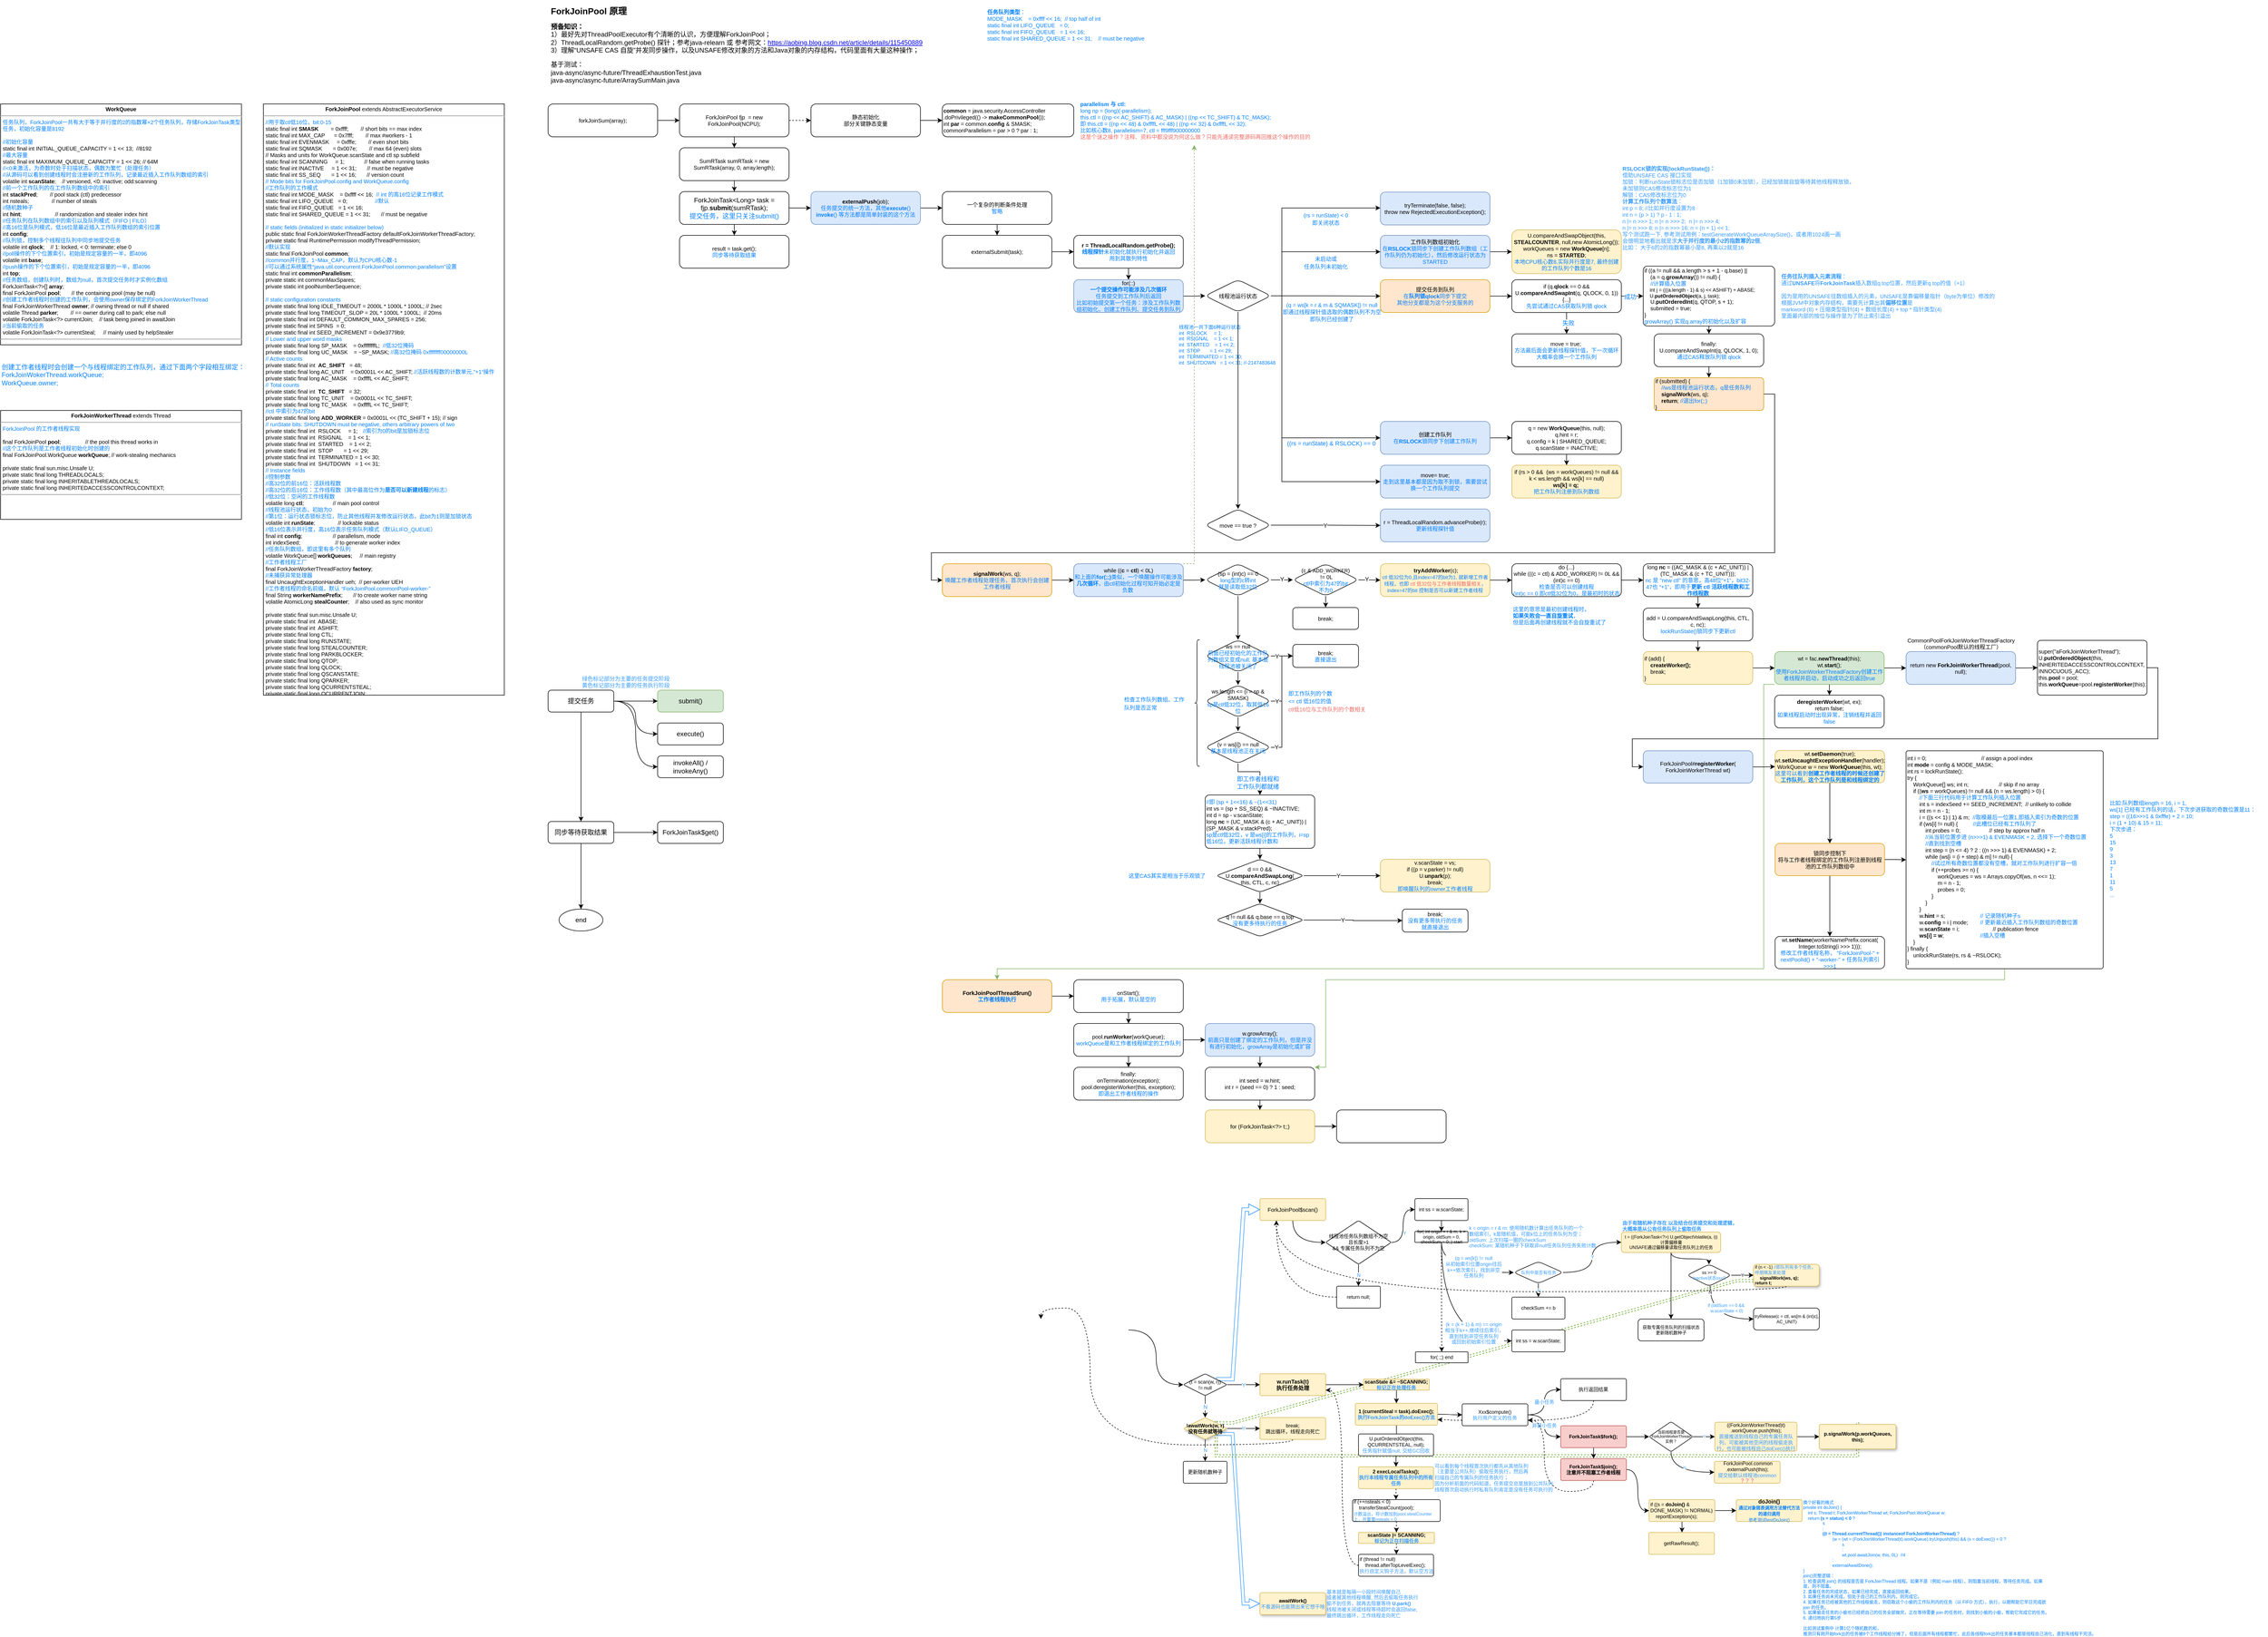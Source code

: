 <mxfile version="21.6.5" type="device">
  <diagram id="CkkpEGL-JcrP4vNnKdJq" name="第 1 页">
    <mxGraphModel dx="2603" dy="879" grid="1" gridSize="10" guides="1" tooltips="1" connect="1" arrows="1" fold="1" page="1" pageScale="1" pageWidth="1169" pageHeight="827" math="0" shadow="0">
      <root>
        <mxCell id="0" />
        <mxCell id="1" parent="0" />
        <mxCell id="X0HKkTIcBq6q-AQzs4eG-156" style="edgeStyle=entityRelationEdgeStyle;rounded=0;orthogonalLoop=1;jettySize=auto;html=1;exitX=0;exitY=0.75;exitDx=0;exitDy=0;entryX=1;entryY=0;entryDx=0;entryDy=0;dashed=1;fontSize=8;fontColor=#3399FF;strokeColor=#4D9900;shape=link;" parent="1" source="X0HKkTIcBq6q-AQzs4eG-112" target="X0HKkTIcBq6q-AQzs4eG-74" edge="1">
          <mxGeometry relative="1" as="geometry" />
        </mxCell>
        <mxCell id="Oymi44IFPG7ip9I0upf_-1" value="&lt;h1 style=&quot;font-size: 16px;&quot;&gt;&lt;font style=&quot;font-size: 16px;&quot;&gt;ForkJoinPool 原理&lt;/font&gt;&lt;/h1&gt;&lt;p style=&quot;&quot;&gt;&lt;font style=&quot;font-size: 12px;&quot;&gt;&lt;b style=&quot;&quot;&gt;预备知识：&lt;/b&gt;&lt;br&gt;1）最好先对ThreadPoolExecutor有个清晰的认识，方便理解ForkJoinPool；&lt;br&gt;2）ThreadLocalRandom.getProbe() 探针；参考java-relearn 或 参考网文：&lt;a style=&quot;&quot; href=&quot;https://aobing.blog.csdn.net/article/details/115450889&quot;&gt;https://aobing.blog.csdn.net/article/details/115450889&lt;/a&gt;&lt;br&gt;3）理解“UNSAFE CAS 自旋”并发同步操作，以及UNSAFE修改对象的方法和Java对象的内存结构，代码里面有大量这种操作；&lt;/font&gt;&lt;/p&gt;&lt;p style=&quot;&quot;&gt;&lt;font style=&quot;font-size: 12px;&quot;&gt;基于测试：&lt;br&gt;&lt;span style=&quot;background-color: initial;&quot;&gt;java-async/async-future/ThreadExhaustionTest.java&lt;br&gt;&lt;/span&gt;&lt;span style=&quot;background-color: initial;&quot;&gt;java-async/async-future/ArraySumMain.java&lt;/span&gt;&lt;/font&gt;&lt;/p&gt;" style="text;html=1;strokeColor=none;fillColor=none;spacing=5;spacingTop=-20;whiteSpace=wrap;overflow=hidden;rounded=0;" parent="1" vertex="1">
          <mxGeometry x="40" y="20" width="760" height="160" as="geometry" />
        </mxCell>
        <mxCell id="Oymi44IFPG7ip9I0upf_-3" value="end" style="ellipse;whiteSpace=wrap;html=1;" parent="1" vertex="1">
          <mxGeometry x="60" y="1671" width="80" height="40" as="geometry" />
        </mxCell>
        <mxCell id="TptHQJ5m2P_6lYXju_q3-1" value="submit()" style="rounded=1;whiteSpace=wrap;html=1;fillColor=#d5e8d4;strokeColor=#82b366;" parent="1" vertex="1">
          <mxGeometry x="240" y="1271" width="120" height="40" as="geometry" />
        </mxCell>
        <mxCell id="RIggC4py6Lmb-u4GaGXc-23" style="edgeStyle=orthogonalEdgeStyle;curved=1;rounded=0;orthogonalLoop=1;jettySize=auto;html=1;exitX=1;exitY=0.5;exitDx=0;exitDy=0;entryX=0;entryY=0.5;entryDx=0;entryDy=0;fontSize=8;fontColor=#3399FF;" parent="1" source="RIggC4py6Lmb-u4GaGXc-21" target="TptHQJ5m2P_6lYXju_q3-1" edge="1">
          <mxGeometry relative="1" as="geometry" />
        </mxCell>
        <mxCell id="RIggC4py6Lmb-u4GaGXc-26" style="edgeStyle=orthogonalEdgeStyle;curved=1;rounded=0;orthogonalLoop=1;jettySize=auto;html=1;exitX=1;exitY=0.5;exitDx=0;exitDy=0;entryX=0;entryY=0.5;entryDx=0;entryDy=0;fontSize=8;fontColor=#3399FF;" parent="1" source="RIggC4py6Lmb-u4GaGXc-21" target="RIggC4py6Lmb-u4GaGXc-24" edge="1">
          <mxGeometry relative="1" as="geometry" />
        </mxCell>
        <mxCell id="RIggC4py6Lmb-u4GaGXc-27" style="edgeStyle=orthogonalEdgeStyle;curved=1;rounded=0;orthogonalLoop=1;jettySize=auto;html=1;exitX=1;exitY=0.5;exitDx=0;exitDy=0;entryX=0;entryY=0.5;entryDx=0;entryDy=0;fontSize=8;fontColor=#3399FF;" parent="1" source="RIggC4py6Lmb-u4GaGXc-21" target="RIggC4py6Lmb-u4GaGXc-25" edge="1">
          <mxGeometry relative="1" as="geometry" />
        </mxCell>
        <mxCell id="X0HKkTIcBq6q-AQzs4eG-46" value="" style="edgeStyle=orthogonalEdgeStyle;curved=1;rounded=0;orthogonalLoop=1;jettySize=auto;html=1;fontSize=8;fontColor=#3399FF;" parent="1" source="RIggC4py6Lmb-u4GaGXc-21" target="X0HKkTIcBq6q-AQzs4eG-45" edge="1">
          <mxGeometry relative="1" as="geometry" />
        </mxCell>
        <mxCell id="RIggC4py6Lmb-u4GaGXc-21" value="提交任务" style="rounded=1;whiteSpace=wrap;html=1;" parent="1" vertex="1">
          <mxGeometry x="40" y="1271" width="120" height="40" as="geometry" />
        </mxCell>
        <mxCell id="RIggC4py6Lmb-u4GaGXc-24" value="execute()" style="rounded=1;whiteSpace=wrap;html=1;" parent="1" vertex="1">
          <mxGeometry x="240" y="1331" width="120" height="40" as="geometry" />
        </mxCell>
        <mxCell id="RIggC4py6Lmb-u4GaGXc-25" value="invokeAll() /&lt;br&gt;invokeAny()" style="rounded=1;whiteSpace=wrap;html=1;" parent="1" vertex="1">
          <mxGeometry x="240" y="1391" width="120" height="40" as="geometry" />
        </mxCell>
        <mxCell id="a_vHJ03TcrBo9rNO5nsq-12" value="&lt;div style=&quot;font-size: 9px;&quot;&gt;线程池一共下面6种运行状态&lt;br style=&quot;&quot;&gt;&lt;div style=&quot;&quot;&gt;int&amp;nbsp; RSLOCK&amp;nbsp; &amp;nbsp; &amp;nbsp;= 1;&lt;/div&gt;&lt;div style=&quot;&quot;&gt;int&amp;nbsp; RSIGNAL&amp;nbsp; &amp;nbsp; = 1 &amp;lt;&amp;lt; 1;&lt;/div&gt;&lt;div style=&quot;&quot;&gt;int&amp;nbsp; STARTED&amp;nbsp; &amp;nbsp; = 1 &amp;lt;&amp;lt; 2;&lt;/div&gt;&lt;div style=&quot;&quot;&gt;int&amp;nbsp; STOP&amp;nbsp; &amp;nbsp; &amp;nbsp; &amp;nbsp;= 1 &amp;lt;&amp;lt; 29;&lt;/div&gt;&lt;div style=&quot;&quot;&gt;int&amp;nbsp; TERMINATED = 1 &amp;lt;&amp;lt; 30;&lt;/div&gt;&lt;div style=&quot;&quot;&gt;int&amp;nbsp; SHUTDOWN&amp;nbsp; &amp;nbsp;= 1 &amp;lt;&amp;lt; 31; //-2147483648&lt;/div&gt;&lt;/div&gt;" style="text;html=1;strokeColor=none;fillColor=none;align=left;verticalAlign=middle;whiteSpace=wrap;rounded=0;fontSize=10;fontColor=#007FFF;" parent="1" vertex="1">
          <mxGeometry x="1190" y="600" width="180" height="80" as="geometry" />
        </mxCell>
        <mxCell id="a_vHJ03TcrBo9rNO5nsq-70" value="&lt;div&gt;&lt;b&gt;任务队列类型&lt;/b&gt;：&lt;div&gt;MODE_MASK&amp;nbsp; &amp;nbsp; = 0xffff &amp;lt;&amp;lt; 16;&amp;nbsp; // top half of int&lt;/div&gt;&lt;div&gt;static final int LIFO_QUEUE&amp;nbsp; &amp;nbsp;= 0;&lt;/div&gt;&lt;div&gt;static final int FIFO_QUEUE&amp;nbsp; &amp;nbsp;= 1 &amp;lt;&amp;lt; 16;&lt;/div&gt;&lt;div&gt;static final int SHARED_QUEUE = 1 &amp;lt;&amp;lt; 31;&amp;nbsp; &amp;nbsp; // must be negative&lt;/div&gt;&lt;/div&gt;" style="text;html=1;strokeColor=none;fillColor=none;align=left;verticalAlign=top;whiteSpace=wrap;rounded=0;fontSize=10;fontColor=#007FFF;" parent="1" vertex="1">
          <mxGeometry x="840" y="20" width="480" height="120" as="geometry" />
        </mxCell>
        <mxCell id="X0HKkTIcBq6q-AQzs4eG-13" value="&lt;span style=&quot;font-size: 10px;&quot;&gt;&lt;b&gt;任务往队列插入元素流程&lt;/b&gt;：&lt;br&gt;通过&lt;b&gt;UNSAFE&lt;/b&gt;将&lt;b&gt;ForkJoinTask&lt;/b&gt;插入数组q.top位置，然后更新q.top的值（+1）&lt;br&gt;&lt;br&gt;因为是用的UNSAFE往数组插入的元素，UNSAFE是靠偏移量指针（byte为单位）修改的&lt;br style=&quot;&quot;&gt;根据JVM中对象内存结构，需要先计算出其&lt;b&gt;偏移位置&lt;/b&gt;是&lt;br style=&quot;&quot;&gt;markword (8) + 压缩类型指针(4) + 数组长度(4) + top * 指针类型(4)&lt;br style=&quot;&quot;&gt;里面最内部的按位与操作是为了防止索引溢出&lt;br style=&quot;font-size: 6px;&quot;&gt;&lt;/span&gt;" style="text;html=1;align=left;verticalAlign=middle;resizable=0;points=[];autosize=1;strokeColor=none;fillColor=none;fontSize=6;fontColor=#3399FF;" parent="1" vertex="1">
          <mxGeometry x="2290" y="501" width="410" height="100" as="geometry" />
        </mxCell>
        <mxCell id="X0HKkTIcBq6q-AQzs4eG-47" style="edgeStyle=orthogonalEdgeStyle;curved=1;rounded=0;orthogonalLoop=1;jettySize=auto;html=1;exitX=0.5;exitY=1;exitDx=0;exitDy=0;fontSize=8;fontColor=#3399FF;" parent="1" source="X0HKkTIcBq6q-AQzs4eG-45" target="Oymi44IFPG7ip9I0upf_-3" edge="1">
          <mxGeometry relative="1" as="geometry" />
        </mxCell>
        <mxCell id="X0HKkTIcBq6q-AQzs4eG-49" value="" style="edgeStyle=orthogonalEdgeStyle;curved=1;rounded=0;orthogonalLoop=1;jettySize=auto;html=1;fontSize=8;fontColor=#3399FF;" parent="1" source="X0HKkTIcBq6q-AQzs4eG-45" target="X0HKkTIcBq6q-AQzs4eG-48" edge="1">
          <mxGeometry relative="1" as="geometry" />
        </mxCell>
        <mxCell id="X0HKkTIcBq6q-AQzs4eG-45" value="同步等待获取结果" style="rounded=1;whiteSpace=wrap;html=1;" parent="1" vertex="1">
          <mxGeometry x="40" y="1511" width="120" height="40" as="geometry" />
        </mxCell>
        <mxCell id="X0HKkTIcBq6q-AQzs4eG-48" value="ForkJoinTask$get()" style="rounded=1;whiteSpace=wrap;html=1;" parent="1" vertex="1">
          <mxGeometry x="240" y="1511" width="120" height="40" as="geometry" />
        </mxCell>
        <mxCell id="X0HKkTIcBq6q-AQzs4eG-71" style="edgeStyle=orthogonalEdgeStyle;curved=1;rounded=0;orthogonalLoop=1;jettySize=auto;html=1;exitX=0.5;exitY=1;exitDx=0;exitDy=0;entryX=0;entryY=0.5;entryDx=0;entryDy=0;fontSize=10;fontColor=#3399FF;" parent="1" target="X0HKkTIcBq6q-AQzs4eG-70" edge="1">
          <mxGeometry relative="1" as="geometry">
            <mxPoint x="1100" y="2440" as="sourcePoint" />
          </mxGeometry>
        </mxCell>
        <mxCell id="X0HKkTIcBq6q-AQzs4eG-73" value="Y" style="edgeStyle=orthogonalEdgeStyle;curved=1;rounded=0;orthogonalLoop=1;jettySize=auto;html=1;fontSize=10;fontColor=#3399FF;" parent="1" source="X0HKkTIcBq6q-AQzs4eG-70" target="X0HKkTIcBq6q-AQzs4eG-72" edge="1">
          <mxGeometry relative="1" as="geometry" />
        </mxCell>
        <mxCell id="X0HKkTIcBq6q-AQzs4eG-75" value="N" style="edgeStyle=orthogonalEdgeStyle;curved=1;rounded=0;orthogonalLoop=1;jettySize=auto;html=1;fontSize=10;fontColor=#3399FF;" parent="1" source="X0HKkTIcBq6q-AQzs4eG-70" target="X0HKkTIcBq6q-AQzs4eG-74" edge="1">
          <mxGeometry relative="1" as="geometry" />
        </mxCell>
        <mxCell id="X0HKkTIcBq6q-AQzs4eG-83" style="edgeStyle=entityRelationEdgeStyle;rounded=0;orthogonalLoop=1;jettySize=auto;html=1;exitX=1;exitY=0;exitDx=0;exitDy=0;entryX=0;entryY=0.5;entryDx=0;entryDy=0;fontSize=9;fontColor=#000000;shape=flexArrow;strokeColor=#3399FF;width=6.364;endSize=6.391;endWidth=13.306;" parent="1" source="X0HKkTIcBq6q-AQzs4eG-70" target="X0HKkTIcBq6q-AQzs4eG-82" edge="1">
          <mxGeometry relative="1" as="geometry" />
        </mxCell>
        <mxCell id="X0HKkTIcBq6q-AQzs4eG-70" value="(t = scan(w, r)) &lt;br style=&quot;font-size: 9px;&quot;&gt;!= null" style="rhombus;whiteSpace=wrap;html=1;shadow=0;glass=0;fontSize=9;fontColor=#000000;strokeColor=#000000;rounded=1;arcSize=7;" parent="1" vertex="1">
          <mxGeometry x="1200" y="2520" width="80" height="40" as="geometry" />
        </mxCell>
        <mxCell id="X0HKkTIcBq6q-AQzs4eG-124" value="" style="edgeStyle=orthogonalEdgeStyle;curved=1;rounded=0;orthogonalLoop=1;jettySize=auto;html=1;fontSize=8;fontColor=#3399FF;strokeColor=#000000;" parent="1" source="X0HKkTIcBq6q-AQzs4eG-72" target="X0HKkTIcBq6q-AQzs4eG-123" edge="1">
          <mxGeometry relative="1" as="geometry" />
        </mxCell>
        <mxCell id="X0HKkTIcBq6q-AQzs4eG-72" value="w.runTask(t)&lt;br&gt;执行任务处理" style="whiteSpace=wrap;html=1;fontSize=10;strokeColor=#d6b656;shadow=0;glass=0;rounded=1;arcSize=7;fillColor=#fff2cc;fontStyle=1" parent="1" vertex="1">
          <mxGeometry x="1340" y="2520" width="120" height="40" as="geometry" />
        </mxCell>
        <mxCell id="X0HKkTIcBq6q-AQzs4eG-77" value="Y" style="edgeStyle=orthogonalEdgeStyle;curved=1;rounded=0;orthogonalLoop=1;jettySize=auto;html=1;fontSize=9;fontColor=#3399FF;" parent="1" source="X0HKkTIcBq6q-AQzs4eG-74" target="X0HKkTIcBq6q-AQzs4eG-76" edge="1">
          <mxGeometry relative="1" as="geometry" />
        </mxCell>
        <mxCell id="X0HKkTIcBq6q-AQzs4eG-79" value="N" style="edgeStyle=orthogonalEdgeStyle;curved=1;rounded=0;orthogonalLoop=1;jettySize=auto;html=1;fontSize=9;fontColor=#3399FF;" parent="1" source="X0HKkTIcBq6q-AQzs4eG-74" target="X0HKkTIcBq6q-AQzs4eG-78" edge="1">
          <mxGeometry relative="1" as="geometry" />
        </mxCell>
        <mxCell id="X0HKkTIcBq6q-AQzs4eG-159" style="edgeStyle=entityRelationEdgeStyle;shape=flexArrow;rounded=0;orthogonalLoop=1;jettySize=auto;html=1;exitX=1;exitY=1;exitDx=0;exitDy=0;entryX=0;entryY=0.5;entryDx=0;entryDy=0;fontSize=8;fontColor=#3399FF;strokeColor=#3399FF;startSize=6;width=5.455;endSize=6;endWidth=11.405;" parent="1" source="X0HKkTIcBq6q-AQzs4eG-74" target="X0HKkTIcBq6q-AQzs4eG-158" edge="1">
          <mxGeometry relative="1" as="geometry" />
        </mxCell>
        <mxCell id="X0HKkTIcBq6q-AQzs4eG-184" style="edgeStyle=orthogonalEdgeStyle;rounded=0;orthogonalLoop=1;jettySize=auto;html=1;exitX=1;exitY=0;exitDx=0;exitDy=0;entryX=0.5;entryY=0;entryDx=0;entryDy=0;fontSize=8;fontColor=#007FFF;strokeColor=#4D9900;shape=link;dashed=1;elbow=vertical;" parent="1" edge="1">
          <mxGeometry relative="1" as="geometry">
            <mxPoint x="1260" y="2606" as="sourcePoint" />
            <mxPoint x="2431.51" y="2608.5" as="targetPoint" />
            <Array as="points">
              <mxPoint x="1260" y="2670" />
              <mxPoint x="2431" y="2670" />
            </Array>
          </mxGeometry>
        </mxCell>
        <mxCell id="X0HKkTIcBq6q-AQzs4eG-74" value="!awaitWork(w, r)&lt;br&gt;没有任务就等待" style="rhombus;whiteSpace=wrap;html=1;shadow=1;glass=0;fontSize=9;strokeColor=#d6b656;rounded=1;arcSize=7;fillColor=#fff2cc;fontStyle=1" parent="1" vertex="1">
          <mxGeometry x="1200" y="2600" width="80" height="40" as="geometry" />
        </mxCell>
        <mxCell id="X0HKkTIcBq6q-AQzs4eG-80" style="edgeStyle=orthogonalEdgeStyle;curved=1;rounded=0;orthogonalLoop=1;jettySize=auto;html=1;exitX=0.5;exitY=1;exitDx=0;exitDy=0;entryX=0.5;entryY=0;entryDx=0;entryDy=0;fontSize=9;fontColor=#000000;dashed=1;" parent="1" source="X0HKkTIcBq6q-AQzs4eG-76" edge="1">
          <mxGeometry relative="1" as="geometry">
            <Array as="points">
              <mxPoint x="1400" y="2650" />
              <mxPoint x="1030" y="2650" />
              <mxPoint x="1030" y="2400" />
              <mxPoint x="940" y="2400" />
            </Array>
            <mxPoint x="940" y="2420" as="targetPoint" />
          </mxGeometry>
        </mxCell>
        <mxCell id="X0HKkTIcBq6q-AQzs4eG-76" value="break;&lt;br&gt;跳出循环，线程走向死亡" style="whiteSpace=wrap;html=1;fontSize=9;strokeColor=#d6b656;shadow=0;glass=0;rounded=1;arcSize=7;fillColor=#fff2cc;" parent="1" vertex="1">
          <mxGeometry x="1340" y="2600" width="120" height="40" as="geometry" />
        </mxCell>
        <mxCell id="X0HKkTIcBq6q-AQzs4eG-78" value="更新随机数种子" style="whiteSpace=wrap;html=1;fontSize=9;strokeColor=#000000;fontColor=#000000;shadow=0;glass=0;rounded=1;arcSize=7;" parent="1" vertex="1">
          <mxGeometry x="1200" y="2680" width="80" height="40" as="geometry" />
        </mxCell>
        <mxCell id="X0HKkTIcBq6q-AQzs4eG-86" style="edgeStyle=orthogonalEdgeStyle;rounded=0;orthogonalLoop=1;jettySize=auto;html=1;exitX=0.5;exitY=1;exitDx=0;exitDy=0;entryX=0;entryY=0.5;entryDx=0;entryDy=0;fontSize=9;fontColor=#3399FF;strokeColor=#000000;curved=1;" parent="1" source="X0HKkTIcBq6q-AQzs4eG-82" target="X0HKkTIcBq6q-AQzs4eG-85" edge="1">
          <mxGeometry relative="1" as="geometry" />
        </mxCell>
        <mxCell id="X0HKkTIcBq6q-AQzs4eG-82" value="ForkJoinPool$scan()&lt;br&gt;" style="whiteSpace=wrap;html=1;fontSize=10;strokeColor=#d6b656;shadow=0;glass=0;rounded=1;arcSize=7;fillColor=#fff2cc;" parent="1" vertex="1">
          <mxGeometry x="1340" y="2200" width="120" height="40" as="geometry" />
        </mxCell>
        <mxCell id="X0HKkTIcBq6q-AQzs4eG-88" value="" style="edgeStyle=orthogonalEdgeStyle;curved=1;rounded=0;orthogonalLoop=1;jettySize=auto;html=1;fontSize=9;fontColor=#3399FF;strokeColor=#000000;" parent="1" source="X0HKkTIcBq6q-AQzs4eG-85" target="X0HKkTIcBq6q-AQzs4eG-87" edge="1">
          <mxGeometry relative="1" as="geometry" />
        </mxCell>
        <mxCell id="X0HKkTIcBq6q-AQzs4eG-120" value="Y" style="edgeLabel;html=1;align=center;verticalAlign=middle;resizable=0;points=[];fontSize=8;fontColor=#3399FF;" parent="X0HKkTIcBq6q-AQzs4eG-88" vertex="1" connectable="0">
          <mxGeometry x="-0.24" y="-2" relative="1" as="geometry">
            <mxPoint as="offset" />
          </mxGeometry>
        </mxCell>
        <mxCell id="X0HKkTIcBq6q-AQzs4eG-90" value="N" style="edgeStyle=orthogonalEdgeStyle;curved=1;rounded=0;orthogonalLoop=1;jettySize=auto;html=1;fontSize=9;fontColor=#3399FF;strokeColor=#000000;" parent="1" source="X0HKkTIcBq6q-AQzs4eG-85" target="X0HKkTIcBq6q-AQzs4eG-89" edge="1">
          <mxGeometry relative="1" as="geometry" />
        </mxCell>
        <mxCell id="X0HKkTIcBq6q-AQzs4eG-85" value="线程池任务队列数组不为空&lt;br&gt;且长度&amp;gt;1&lt;br&gt;&amp;amp;&amp;amp; 专属任务队列不为空" style="rhombus;whiteSpace=wrap;html=1;shadow=0;glass=0;fontSize=9;fontColor=#000000;strokeColor=#000000;rounded=1;arcSize=7;" parent="1" vertex="1">
          <mxGeometry x="1460" y="2240" width="120" height="80" as="geometry" />
        </mxCell>
        <mxCell id="X0HKkTIcBq6q-AQzs4eG-93" value="" style="edgeStyle=orthogonalEdgeStyle;curved=1;rounded=0;orthogonalLoop=1;jettySize=auto;html=1;fontSize=9;fontColor=#3399FF;strokeColor=#000000;" parent="1" source="X0HKkTIcBq6q-AQzs4eG-87" target="X0HKkTIcBq6q-AQzs4eG-92" edge="1">
          <mxGeometry relative="1" as="geometry" />
        </mxCell>
        <mxCell id="X0HKkTIcBq6q-AQzs4eG-87" value="int ss = w.scanState;" style="whiteSpace=wrap;html=1;fontSize=9;strokeColor=#000000;fontColor=#000000;shadow=0;glass=0;rounded=1;arcSize=7;" parent="1" vertex="1">
          <mxGeometry x="1623" y="2200" width="97" height="40" as="geometry" />
        </mxCell>
        <mxCell id="X0HKkTIcBq6q-AQzs4eG-121" style="edgeStyle=orthogonalEdgeStyle;curved=1;rounded=0;orthogonalLoop=1;jettySize=auto;html=1;exitX=0;exitY=0.5;exitDx=0;exitDy=0;entryX=0.25;entryY=1;entryDx=0;entryDy=0;fontSize=8;fontColor=#3399FF;strokeColor=#000000;dashed=1;" parent="1" source="X0HKkTIcBq6q-AQzs4eG-89" target="X0HKkTIcBq6q-AQzs4eG-82" edge="1">
          <mxGeometry relative="1" as="geometry" />
        </mxCell>
        <mxCell id="X0HKkTIcBq6q-AQzs4eG-89" value="return null;" style="whiteSpace=wrap;html=1;fontSize=9;strokeColor=#000000;fontColor=#000000;shadow=0;glass=0;rounded=1;arcSize=7;" parent="1" vertex="1">
          <mxGeometry x="1480" y="2360" width="80" height="40" as="geometry" />
        </mxCell>
        <mxCell id="X0HKkTIcBq6q-AQzs4eG-95" value="" style="edgeStyle=orthogonalEdgeStyle;curved=1;rounded=0;orthogonalLoop=1;jettySize=auto;html=1;fontSize=9;fontColor=#3399FF;strokeColor=#000000;dashed=1;" parent="1" source="X0HKkTIcBq6q-AQzs4eG-92" target="X0HKkTIcBq6q-AQzs4eG-94" edge="1">
          <mxGeometry relative="1" as="geometry" />
        </mxCell>
        <mxCell id="X0HKkTIcBq6q-AQzs4eG-98" style="edgeStyle=orthogonalEdgeStyle;curved=1;rounded=0;orthogonalLoop=1;jettySize=auto;html=1;exitX=0.5;exitY=1;exitDx=0;exitDy=0;entryX=0;entryY=0.5;entryDx=0;entryDy=0;fontSize=9;fontColor=#3399FF;strokeColor=#000000;" parent="1" source="X0HKkTIcBq6q-AQzs4eG-92" target="X0HKkTIcBq6q-AQzs4eG-106" edge="1">
          <mxGeometry relative="1" as="geometry" />
        </mxCell>
        <mxCell id="X0HKkTIcBq6q-AQzs4eG-99" value="(q = ws[k]) != null&lt;br&gt;从初始索引位置origin往后&lt;br&gt;k++依次索引，找到非空&lt;br&gt;任务队列" style="edgeLabel;html=1;align=center;verticalAlign=middle;resizable=0;points=[];fontSize=9;fontColor=#3399FF;" parent="X0HKkTIcBq6q-AQzs4eG-98" vertex="1" connectable="0">
          <mxGeometry x="0.239" y="13" relative="1" as="geometry">
            <mxPoint x="-3" y="3" as="offset" />
          </mxGeometry>
        </mxCell>
        <mxCell id="X0HKkTIcBq6q-AQzs4eG-101" style="edgeStyle=orthogonalEdgeStyle;curved=1;rounded=0;orthogonalLoop=1;jettySize=auto;html=1;exitX=0.5;exitY=1;exitDx=0;exitDy=0;entryX=0;entryY=0.5;entryDx=0;entryDy=0;fontSize=9;fontColor=#3399FF;strokeColor=#000000;" parent="1" source="X0HKkTIcBq6q-AQzs4eG-92" target="X0HKkTIcBq6q-AQzs4eG-100" edge="1">
          <mxGeometry relative="1" as="geometry" />
        </mxCell>
        <mxCell id="X0HKkTIcBq6q-AQzs4eG-102" value="(k = (k + 1) &amp;amp; m) == origin&lt;br&gt;&amp;nbsp;相当于k++,继续往后索引，&lt;br&gt;直到找到非空任务队列&lt;br&gt;或回到初始索引位置" style="edgeLabel;html=1;align=center;verticalAlign=middle;resizable=0;points=[];fontSize=9;fontColor=#3399FF;" parent="X0HKkTIcBq6q-AQzs4eG-101" vertex="1" connectable="0">
          <mxGeometry x="0.068" y="21" relative="1" as="geometry">
            <mxPoint x="37" y="1" as="offset" />
          </mxGeometry>
        </mxCell>
        <mxCell id="X0HKkTIcBq6q-AQzs4eG-92" value="for( int origin = r &amp;amp; m, k = origin, oldSum = 0, checkSum = 0;;) start" style="whiteSpace=wrap;html=1;fontSize=8;strokeColor=#000000;fontColor=#000000;shadow=0;glass=0;rounded=1;arcSize=7;" parent="1" vertex="1">
          <mxGeometry x="1623" y="2260" width="97" height="20" as="geometry" />
        </mxCell>
        <mxCell id="X0HKkTIcBq6q-AQzs4eG-94" value="for( ;;) end" style="whiteSpace=wrap;html=1;fontSize=9;strokeColor=#000000;fontColor=#000000;shadow=0;glass=0;rounded=1;arcSize=7;" parent="1" vertex="1">
          <mxGeometry x="1624" y="2480" width="96" height="20" as="geometry" />
        </mxCell>
        <mxCell id="X0HKkTIcBq6q-AQzs4eG-104" value="k = origin = r &amp;amp; m: 使用随机数计算出任务队列的一个&lt;br&gt;数组索引，k是随机值，可能k位上的任务队列为空；&lt;br&gt;oldSum: 上次扫描一圈的checkSum&lt;br&gt;checkSum: 某随机种子下获取非null任务队列任务失败计数" style="text;html=1;align=left;verticalAlign=middle;resizable=0;points=[];autosize=1;strokeColor=none;fillColor=none;fontSize=9;fontColor=#3399FF;" parent="1" vertex="1">
          <mxGeometry x="1720" y="2245" width="250" height="50" as="geometry" />
        </mxCell>
        <mxCell id="X0HKkTIcBq6q-AQzs4eG-105" value="checkSum += b" style="whiteSpace=wrap;html=1;fontSize=9;strokeColor=#000000;fontColor=#000000;shadow=0;glass=0;rounded=1;arcSize=7;" parent="1" vertex="1">
          <mxGeometry x="1800" y="2380" width="97" height="40" as="geometry" />
        </mxCell>
        <mxCell id="X0HKkTIcBq6q-AQzs4eG-107" value="N" style="edgeStyle=orthogonalEdgeStyle;curved=1;rounded=0;orthogonalLoop=1;jettySize=auto;html=1;exitX=0.5;exitY=1;exitDx=0;exitDy=0;fontSize=8;fontColor=#3399FF;strokeColor=#000000;" parent="1" source="X0HKkTIcBq6q-AQzs4eG-106" target="X0HKkTIcBq6q-AQzs4eG-105" edge="1">
          <mxGeometry relative="1" as="geometry" />
        </mxCell>
        <mxCell id="X0HKkTIcBq6q-AQzs4eG-109" value="Y" style="edgeStyle=orthogonalEdgeStyle;curved=1;rounded=0;orthogonalLoop=1;jettySize=auto;html=1;fontSize=8;fontColor=#3399FF;strokeColor=#000000;entryX=0;entryY=0.5;entryDx=0;entryDy=0;" parent="1" source="X0HKkTIcBq6q-AQzs4eG-106" target="X0HKkTIcBq6q-AQzs4eG-108" edge="1">
          <mxGeometry relative="1" as="geometry" />
        </mxCell>
        <mxCell id="X0HKkTIcBq6q-AQzs4eG-106" value="队列中是否有任务" style="rhombus;whiteSpace=wrap;html=1;rounded=1;shadow=0;glass=0;fontSize=8;fontColor=#3399FF;strokeColor=#000000;arcSize=15;" parent="1" vertex="1">
          <mxGeometry x="1803.5" y="2315" width="90" height="40" as="geometry" />
        </mxCell>
        <mxCell id="X0HKkTIcBq6q-AQzs4eG-111" value="" style="edgeStyle=orthogonalEdgeStyle;curved=1;rounded=0;orthogonalLoop=1;jettySize=auto;html=1;fontSize=8;fontColor=#000000;strokeColor=#000000;" parent="1" source="X0HKkTIcBq6q-AQzs4eG-108" target="X0HKkTIcBq6q-AQzs4eG-110" edge="1">
          <mxGeometry relative="1" as="geometry">
            <Array as="points">
              <mxPoint x="2091" y="2310" />
              <mxPoint x="2160" y="2310" />
            </Array>
          </mxGeometry>
        </mxCell>
        <mxCell id="X0HKkTIcBq6q-AQzs4eG-116" style="edgeStyle=orthogonalEdgeStyle;curved=1;rounded=0;orthogonalLoop=1;jettySize=auto;html=1;exitX=0.5;exitY=1;exitDx=0;exitDy=0;entryX=0.5;entryY=0;entryDx=0;entryDy=0;fontSize=8;fontColor=#000000;strokeColor=#000000;" parent="1" source="X0HKkTIcBq6q-AQzs4eG-108" target="X0HKkTIcBq6q-AQzs4eG-114" edge="1">
          <mxGeometry relative="1" as="geometry" />
        </mxCell>
        <mxCell id="X0HKkTIcBq6q-AQzs4eG-108" value="&lt;div&gt;t = ((ForkJoinTask&amp;lt;?&amp;gt;)&lt;span&gt;&amp;nbsp;U.getObjectVolatile(a, i))&lt;/span&gt;&lt;/div&gt;计算偏移量&lt;br&gt;UNSAFE通过偏移量读取任务队列上的任务" style="whiteSpace=wrap;html=1;fontSize=8;strokeColor=#d6b656;rounded=1;shadow=0;glass=0;arcSize=15;fillColor=#fff2cc;" parent="1" vertex="1">
          <mxGeometry x="2000" y="2261" width="181.5" height="37.5" as="geometry" />
        </mxCell>
        <mxCell id="X0HKkTIcBq6q-AQzs4eG-113" value="Y" style="edgeStyle=orthogonalEdgeStyle;curved=1;rounded=0;orthogonalLoop=1;jettySize=auto;html=1;fontSize=8;fontColor=#000000;strokeColor=#000000;" parent="1" source="X0HKkTIcBq6q-AQzs4eG-110" target="X0HKkTIcBq6q-AQzs4eG-112" edge="1">
          <mxGeometry relative="1" as="geometry" />
        </mxCell>
        <mxCell id="X0HKkTIcBq6q-AQzs4eG-115" value="N" style="edgeStyle=orthogonalEdgeStyle;curved=1;rounded=0;orthogonalLoop=1;jettySize=auto;html=1;fontSize=8;fontColor=#000000;strokeColor=#000000;entryX=0;entryY=0.5;entryDx=0;entryDy=0;" parent="1" source="X0HKkTIcBq6q-AQzs4eG-110" target="X0HKkTIcBq6q-AQzs4eG-117" edge="1">
          <mxGeometry x="-0.827" relative="1" as="geometry">
            <mxPoint x="2241.5" y="2402" as="targetPoint" />
            <Array as="points">
              <mxPoint x="2162" y="2420" />
            </Array>
            <mxPoint as="offset" />
          </mxGeometry>
        </mxCell>
        <mxCell id="X0HKkTIcBq6q-AQzs4eG-119" value="&lt;div&gt;if (oldSum == 0 &amp;amp;&amp;amp;&amp;nbsp;&lt;/div&gt;&lt;div&gt;w.scanState &amp;lt; 0)&lt;/div&gt;" style="edgeLabel;html=1;align=center;verticalAlign=middle;resizable=0;points=[];fontSize=8;fontColor=#3399FF;" parent="X0HKkTIcBq6q-AQzs4eG-115" vertex="1" connectable="0">
          <mxGeometry x="0.076" y="9" relative="1" as="geometry">
            <mxPoint x="15" y="-11" as="offset" />
          </mxGeometry>
        </mxCell>
        <mxCell id="X0HKkTIcBq6q-AQzs4eG-110" value="ss &amp;gt;= 0&lt;br&gt;&lt;font color=&quot;#3399ff&quot;&gt;inactive状态ss&amp;lt;0&lt;/font&gt;" style="rhombus;whiteSpace=wrap;html=1;fontSize=8;strokeColor=#000000;fontColor=#000000;rounded=1;shadow=0;glass=0;arcSize=15;" parent="1" vertex="1">
          <mxGeometry x="2120" y="2320" width="80.75" height="40" as="geometry" />
        </mxCell>
        <mxCell id="X0HKkTIcBq6q-AQzs4eG-122" style="edgeStyle=orthogonalEdgeStyle;curved=1;rounded=0;orthogonalLoop=1;jettySize=auto;html=1;exitX=0.5;exitY=1;exitDx=0;exitDy=0;entryX=0.25;entryY=1;entryDx=0;entryDy=0;fontSize=8;fontColor=#3399FF;strokeColor=#000000;dashed=1;" parent="1" source="X0HKkTIcBq6q-AQzs4eG-112" target="X0HKkTIcBq6q-AQzs4eG-82" edge="1">
          <mxGeometry relative="1" as="geometry">
            <Array as="points">
              <mxPoint x="2302" y="2370" />
              <mxPoint x="1370" y="2370" />
            </Array>
          </mxGeometry>
        </mxCell>
        <mxCell id="X0HKkTIcBq6q-AQzs4eG-112" value="if (n &amp;lt; -1) &lt;font color=&quot;#3399ff&quot;&gt;//即队列有多个任务，呼朋唤友来处理&lt;/font&gt;&lt;br&gt;&lt;b&gt;&amp;nbsp; &amp;nbsp; signalWork(ws, q);&lt;/b&gt;&lt;br&gt;&lt;b&gt;return t;&lt;/b&gt;" style="whiteSpace=wrap;html=1;fontSize=8;strokeColor=#d6b656;rounded=1;shadow=1;glass=0;arcSize=15;fillColor=#fff2cc;align=left;" parent="1" vertex="1">
          <mxGeometry x="2241.5" y="2320" width="120.01" height="40" as="geometry" />
        </mxCell>
        <mxCell id="X0HKkTIcBq6q-AQzs4eG-114" value="获取专属任务队列的扫描状态&lt;br&gt;更新随机数种子" style="whiteSpace=wrap;html=1;fontSize=8;strokeColor=#000000;fontColor=#000000;rounded=1;shadow=0;glass=0;arcSize=15;" parent="1" vertex="1">
          <mxGeometry x="2030.57" y="2420" width="120.37" height="40" as="geometry" />
        </mxCell>
        <mxCell id="X0HKkTIcBq6q-AQzs4eG-117" value="tryRelease(c = ctl, ws[m &amp;amp; (int)c], AC_UNIT)" style="whiteSpace=wrap;html=1;fontSize=8;strokeColor=#000000;fontColor=#000000;rounded=1;shadow=0;glass=0;arcSize=15;" parent="1" vertex="1">
          <mxGeometry x="2241.5" y="2400" width="120.01" height="40" as="geometry" />
        </mxCell>
        <mxCell id="X0HKkTIcBq6q-AQzs4eG-127" value="" style="edgeStyle=orthogonalEdgeStyle;curved=1;rounded=0;orthogonalLoop=1;jettySize=auto;html=1;fontSize=9;fontColor=#3399FF;strokeColor=#000000;" parent="1" source="X0HKkTIcBq6q-AQzs4eG-123" target="X0HKkTIcBq6q-AQzs4eG-126" edge="1">
          <mxGeometry relative="1" as="geometry" />
        </mxCell>
        <mxCell id="X0HKkTIcBq6q-AQzs4eG-123" value="scanState &amp;amp;= ~SCANNING;&lt;br&gt;&lt;font color=&quot;#3399ff&quot;&gt;标记正在处理任务&lt;/font&gt;" style="whiteSpace=wrap;html=1;fontSize=9;strokeColor=#d6b656;shadow=0;glass=0;rounded=1;arcSize=7;fillColor=#fff2cc;fontStyle=1" parent="1" vertex="1">
          <mxGeometry x="1529.25" y="2530" width="120" height="20" as="geometry" />
        </mxCell>
        <mxCell id="X0HKkTIcBq6q-AQzs4eG-125" value="&lt;b&gt;由于有随机种子存在 以及结合任务提交和处理逻辑，&lt;br&gt;大概率是从公有任务队列上偷取任务&lt;/b&gt;" style="text;html=1;align=left;verticalAlign=middle;resizable=0;points=[];autosize=1;strokeColor=none;fillColor=none;fontSize=9;fontColor=#3399FF;" parent="1" vertex="1">
          <mxGeometry x="2000" y="2235" width="220" height="30" as="geometry" />
        </mxCell>
        <mxCell id="X0HKkTIcBq6q-AQzs4eG-131" value="" style="edgeStyle=orthogonalEdgeStyle;curved=1;rounded=0;orthogonalLoop=1;jettySize=auto;html=1;fontSize=9;fontColor=#3399FF;strokeColor=#000000;" parent="1" source="X0HKkTIcBq6q-AQzs4eG-126" target="X0HKkTIcBq6q-AQzs4eG-130" edge="1">
          <mxGeometry relative="1" as="geometry" />
        </mxCell>
        <mxCell id="X0HKkTIcBq6q-AQzs4eG-135" value="" style="edgeStyle=orthogonalEdgeStyle;curved=1;rounded=0;orthogonalLoop=1;jettySize=auto;html=1;fontSize=9;fontColor=#3399FF;strokeColor=#000000;" parent="1" source="X0HKkTIcBq6q-AQzs4eG-126" target="X0HKkTIcBq6q-AQzs4eG-134" edge="1">
          <mxGeometry relative="1" as="geometry" />
        </mxCell>
        <mxCell id="X0HKkTIcBq6q-AQzs4eG-126" value="1 (currentSteal = task).doExec();&lt;br&gt;&lt;font color=&quot;#3399ff&quot;&gt;执行ForkJoinTask的doExec()方法&lt;/font&gt;" style="whiteSpace=wrap;html=1;fontSize=9;strokeColor=#d6b656;shadow=0;glass=0;rounded=1;arcSize=7;fillColor=#fff2cc;fontStyle=1" parent="1" vertex="1">
          <mxGeometry x="1514.25" y="2574" width="150" height="40" as="geometry" />
        </mxCell>
        <mxCell id="X0HKkTIcBq6q-AQzs4eG-133" value="" style="edgeStyle=orthogonalEdgeStyle;curved=1;rounded=0;orthogonalLoop=1;jettySize=auto;html=1;fontSize=9;fontColor=#3399FF;strokeColor=#000000;" parent="1" source="X0HKkTIcBq6q-AQzs4eG-130" target="X0HKkTIcBq6q-AQzs4eG-132" edge="1">
          <mxGeometry relative="1" as="geometry" />
        </mxCell>
        <mxCell id="X0HKkTIcBq6q-AQzs4eG-130" value="&amp;nbsp;U.putOrderedObject(this, QCURRENTSTEAL, null);&lt;br&gt;&lt;font color=&quot;#3399ff&quot;&gt;任务指针赋值null, 交给GC回收&lt;/font&gt;" style="whiteSpace=wrap;html=1;fontSize=9;shadow=0;glass=0;rounded=1;arcSize=7;fontStyle=0" parent="1" vertex="1">
          <mxGeometry x="1520" y="2630" width="137" height="40" as="geometry" />
        </mxCell>
        <mxCell id="X0HKkTIcBq6q-AQzs4eG-147" value="" style="edgeStyle=orthogonalEdgeStyle;curved=1;rounded=0;orthogonalLoop=1;jettySize=auto;html=1;dashed=1;fontSize=9;fontColor=#3399FF;strokeColor=#000000;" parent="1" source="X0HKkTIcBq6q-AQzs4eG-132" target="X0HKkTIcBq6q-AQzs4eG-146" edge="1">
          <mxGeometry relative="1" as="geometry" />
        </mxCell>
        <mxCell id="X0HKkTIcBq6q-AQzs4eG-132" value="&lt;b&gt;2 execLocalTasks();&lt;br&gt;&lt;font color=&quot;#3399ff&quot;&gt;执行本线程专属任务队列中的所有任务&lt;/font&gt;&lt;/b&gt;" style="whiteSpace=wrap;html=1;fontSize=9;strokeColor=#d6b656;shadow=0;glass=0;rounded=1;arcSize=7;fillColor=#fff2cc;fontStyle=0" parent="1" vertex="1">
          <mxGeometry x="1520" y="2690" width="137" height="40" as="geometry" />
        </mxCell>
        <mxCell id="X0HKkTIcBq6q-AQzs4eG-139" value="最小任务" style="edgeStyle=orthogonalEdgeStyle;curved=1;rounded=0;orthogonalLoop=1;jettySize=auto;html=1;exitX=1;exitY=0.5;exitDx=0;exitDy=0;entryX=0;entryY=0.5;entryDx=0;entryDy=0;fontSize=9;fontColor=#3399FF;strokeColor=#000000;" parent="1" source="X0HKkTIcBq6q-AQzs4eG-134" target="X0HKkTIcBq6q-AQzs4eG-136" edge="1">
          <mxGeometry relative="1" as="geometry" />
        </mxCell>
        <mxCell id="X0HKkTIcBq6q-AQzs4eG-140" value="非最小任务" style="edgeStyle=orthogonalEdgeStyle;curved=1;rounded=0;orthogonalLoop=1;jettySize=auto;html=1;exitX=1;exitY=0.5;exitDx=0;exitDy=0;fontSize=9;fontColor=#3399FF;strokeColor=#000000;entryX=0;entryY=0.5;entryDx=0;entryDy=0;" parent="1" source="X0HKkTIcBq6q-AQzs4eG-134" target="X0HKkTIcBq6q-AQzs4eG-141" edge="1">
          <mxGeometry relative="1" as="geometry">
            <mxPoint x="1869.25" y="2635" as="targetPoint" />
          </mxGeometry>
        </mxCell>
        <mxCell id="X0HKkTIcBq6q-AQzs4eG-154" style="edgeStyle=orthogonalEdgeStyle;curved=1;rounded=0;orthogonalLoop=1;jettySize=auto;html=1;exitX=0;exitY=0.75;exitDx=0;exitDy=0;entryX=1;entryY=0.75;entryDx=0;entryDy=0;dashed=1;fontSize=8;fontColor=#3399FF;strokeColor=#000000;" parent="1" source="X0HKkTIcBq6q-AQzs4eG-134" target="X0HKkTIcBq6q-AQzs4eG-126" edge="1">
          <mxGeometry relative="1" as="geometry" />
        </mxCell>
        <mxCell id="X0HKkTIcBq6q-AQzs4eG-134" value="Xxx$compute()&lt;br&gt;&lt;font color=&quot;#3399ff&quot;&gt;执行用户定义的任务&lt;/font&gt;" style="whiteSpace=wrap;html=1;fontSize=9;shadow=0;glass=0;rounded=1;arcSize=7;fontStyle=0" parent="1" vertex="1">
          <mxGeometry x="1709.25" y="2575" width="120" height="40" as="geometry" />
        </mxCell>
        <mxCell id="X0HKkTIcBq6q-AQzs4eG-144" style="edgeStyle=orthogonalEdgeStyle;curved=1;rounded=0;orthogonalLoop=1;jettySize=auto;html=1;exitX=0.5;exitY=1;exitDx=0;exitDy=0;entryX=1;entryY=0.75;entryDx=0;entryDy=0;fontSize=9;fontColor=#3399FF;strokeColor=#000000;dashed=1;" parent="1" source="X0HKkTIcBq6q-AQzs4eG-136" target="X0HKkTIcBq6q-AQzs4eG-134" edge="1">
          <mxGeometry relative="1" as="geometry" />
        </mxCell>
        <mxCell id="X0HKkTIcBq6q-AQzs4eG-136" value="执行返回结果" style="whiteSpace=wrap;html=1;fontSize=9;shadow=0;glass=0;rounded=1;arcSize=7;fontStyle=0" parent="1" vertex="1">
          <mxGeometry x="1889.25" y="2529" width="120" height="40" as="geometry" />
        </mxCell>
        <mxCell id="X0HKkTIcBq6q-AQzs4eG-143" value="" style="edgeStyle=orthogonalEdgeStyle;curved=1;rounded=0;orthogonalLoop=1;jettySize=auto;html=1;fontSize=9;fontColor=#3399FF;strokeColor=#000000;" parent="1" source="X0HKkTIcBq6q-AQzs4eG-141" target="X0HKkTIcBq6q-AQzs4eG-142" edge="1">
          <mxGeometry relative="1" as="geometry" />
        </mxCell>
        <mxCell id="X0HKkTIcBq6q-AQzs4eG-164" value="" style="edgeStyle=orthogonalEdgeStyle;curved=1;rounded=0;orthogonalLoop=1;jettySize=auto;html=1;fontSize=8;fontColor=#3399FF;strokeColor=#000000;" parent="1" source="X0HKkTIcBq6q-AQzs4eG-141" target="X0HKkTIcBq6q-AQzs4eG-163" edge="1">
          <mxGeometry relative="1" as="geometry" />
        </mxCell>
        <mxCell id="X0HKkTIcBq6q-AQzs4eG-141" value="ForkJoinTask$fork();" style="whiteSpace=wrap;html=1;fontSize=9;strokeColor=#b85450;shadow=0;glass=0;rounded=1;arcSize=7;fillColor=#f8cecc;fontStyle=1" parent="1" vertex="1">
          <mxGeometry x="1889.25" y="2615" width="120" height="40" as="geometry" />
        </mxCell>
        <mxCell id="X0HKkTIcBq6q-AQzs4eG-145" style="edgeStyle=orthogonalEdgeStyle;curved=1;rounded=0;orthogonalLoop=1;jettySize=auto;html=1;exitX=0.5;exitY=1;exitDx=0;exitDy=0;entryX=1;entryY=0.75;entryDx=0;entryDy=0;dashed=1;fontSize=9;fontColor=#3399FF;strokeColor=#000000;" parent="1" source="X0HKkTIcBq6q-AQzs4eG-142" target="X0HKkTIcBq6q-AQzs4eG-134" edge="1">
          <mxGeometry relative="1" as="geometry" />
        </mxCell>
        <mxCell id="X0HKkTIcBq6q-AQzs4eG-172" style="edgeStyle=orthogonalEdgeStyle;curved=1;rounded=0;orthogonalLoop=1;jettySize=auto;html=1;exitX=1;exitY=0.5;exitDx=0;exitDy=0;fontSize=7;fontColor=#FF3399;strokeColor=#000000;entryX=0;entryY=0.5;entryDx=0;entryDy=0;" parent="1" source="X0HKkTIcBq6q-AQzs4eG-142" target="X0HKkTIcBq6q-AQzs4eG-173" edge="1">
          <mxGeometry relative="1" as="geometry">
            <mxPoint x="2050" y="2750" as="targetPoint" />
          </mxGeometry>
        </mxCell>
        <mxCell id="X0HKkTIcBq6q-AQzs4eG-142" value="ForkJoinTask$join();&lt;br&gt;注意并不阻塞工作者线程" style="whiteSpace=wrap;html=1;fontSize=9;strokeColor=#b85450;shadow=0;glass=0;rounded=1;arcSize=7;fillColor=#f8cecc;fontStyle=1" parent="1" vertex="1">
          <mxGeometry x="1889.25" y="2675" width="120" height="40" as="geometry" />
        </mxCell>
        <mxCell id="X0HKkTIcBq6q-AQzs4eG-149" value="" style="edgeStyle=orthogonalEdgeStyle;curved=1;rounded=0;orthogonalLoop=1;jettySize=auto;html=1;dashed=1;fontSize=9;fontColor=#3399FF;strokeColor=#000000;" parent="1" source="X0HKkTIcBq6q-AQzs4eG-146" target="X0HKkTIcBq6q-AQzs4eG-148" edge="1">
          <mxGeometry relative="1" as="geometry" />
        </mxCell>
        <mxCell id="X0HKkTIcBq6q-AQzs4eG-146" value="&lt;div&gt;if (++nsteals &amp;lt; 0)&lt;/div&gt;&lt;div&gt;&amp;nbsp; &amp;nbsp; transferStealCount(pool);&lt;br&gt;&lt;font color=&quot;#3399ff&quot; style=&quot;font-size: 8px&quot;&gt;计数溢出，将计数加到pool.stealCounter上，并重置nsteals = 0&lt;/font&gt;&lt;/div&gt;" style="whiteSpace=wrap;html=1;fontSize=9;shadow=0;glass=0;rounded=1;arcSize=7;fontStyle=0;align=left;" parent="1" vertex="1">
          <mxGeometry x="1509.25" y="2750" width="160" height="40" as="geometry" />
        </mxCell>
        <mxCell id="X0HKkTIcBq6q-AQzs4eG-151" value="" style="edgeStyle=orthogonalEdgeStyle;curved=1;rounded=0;orthogonalLoop=1;jettySize=auto;html=1;dashed=1;fontSize=9;fontColor=#3399FF;strokeColor=#000000;" parent="1" source="X0HKkTIcBq6q-AQzs4eG-148" target="X0HKkTIcBq6q-AQzs4eG-150" edge="1">
          <mxGeometry relative="1" as="geometry" />
        </mxCell>
        <mxCell id="X0HKkTIcBq6q-AQzs4eG-148" value="scanState |= SCANNING;&lt;br&gt;&lt;font color=&quot;#3399ff&quot;&gt;标记为正在扫描任务&lt;/font&gt;" style="whiteSpace=wrap;html=1;fontSize=9;strokeColor=#d6b656;shadow=0;glass=0;rounded=1;arcSize=7;fillColor=#fff2cc;fontStyle=1;align=center;" parent="1" vertex="1">
          <mxGeometry x="1520" y="2810" width="138.5" height="20" as="geometry" />
        </mxCell>
        <mxCell id="X0HKkTIcBq6q-AQzs4eG-152" style="edgeStyle=orthogonalEdgeStyle;curved=1;rounded=0;orthogonalLoop=1;jettySize=auto;html=1;exitX=0;exitY=0.5;exitDx=0;exitDy=0;entryX=1;entryY=0.75;entryDx=0;entryDy=0;dashed=1;fontSize=9;fontColor=#3399FF;strokeColor=#000000;" parent="1" source="X0HKkTIcBq6q-AQzs4eG-150" target="X0HKkTIcBq6q-AQzs4eG-72" edge="1">
          <mxGeometry relative="1" as="geometry" />
        </mxCell>
        <mxCell id="X0HKkTIcBq6q-AQzs4eG-150" value="&lt;div&gt;if (thread != null)&lt;/div&gt;&lt;div&gt;&amp;nbsp; &amp;nbsp; thread.afterTopLevelExec();&lt;br&gt;&lt;font color=&quot;#3399ff&quot;&gt;执行自定义钩子方法，默认空方法&lt;/font&gt;&lt;/div&gt;" style="whiteSpace=wrap;html=1;fontSize=9;shadow=0;glass=0;rounded=1;arcSize=7;fontStyle=0;align=left;" parent="1" vertex="1">
          <mxGeometry x="1520" y="2850" width="137" height="40" as="geometry" />
        </mxCell>
        <mxCell id="X0HKkTIcBq6q-AQzs4eG-153" value="可以看到每个线程首次执行都先从其他队列&lt;br&gt;（主要是公共队列）偷取任务执行，然后再&lt;br&gt;扫描自己的专属队列的任务执行；&lt;br&gt;因为分析前面的代码知道，任务提交总是放到公共队列&lt;br&gt;线程首次启动执行时私有队列肯定是没有任务可执行的" style="text;html=1;align=left;verticalAlign=middle;resizable=0;points=[];autosize=1;strokeColor=none;fillColor=none;fontSize=9;fontColor=#3399FF;" parent="1" vertex="1">
          <mxGeometry x="1657" y="2680" width="230" height="60" as="geometry" />
        </mxCell>
        <mxCell id="X0HKkTIcBq6q-AQzs4eG-155" value="绿色标记部分为主要的任务提交阶段&lt;br&gt;黄色标记部分为主要的任务执行阶段" style="text;html=1;align=left;verticalAlign=middle;resizable=0;points=[];autosize=1;strokeColor=none;fillColor=none;fontSize=10;fontColor=#3399FF;" parent="1" vertex="1">
          <mxGeometry x="100" y="1241" width="180" height="30" as="geometry" />
        </mxCell>
        <mxCell id="X0HKkTIcBq6q-AQzs4eG-100" value="int ss = w.scanState;" style="whiteSpace=wrap;html=1;fontSize=9;strokeColor=#000000;fontColor=#000000;shadow=0;glass=0;rounded=1;arcSize=7;" parent="1" vertex="1">
          <mxGeometry x="1800" y="2440" width="97" height="40" as="geometry" />
        </mxCell>
        <mxCell id="X0HKkTIcBq6q-AQzs4eG-158" value="&lt;b&gt;awaitWork()&lt;/b&gt;&lt;br&gt;&lt;font color=&quot;#3399ff&quot;&gt;不看源码&lt;/font&gt;&lt;font color=&quot;#3399ff&quot;&gt;也能猜出来它想干啥&lt;/font&gt;" style="whiteSpace=wrap;html=1;fontSize=9;strokeColor=#d6b656;shadow=1;glass=0;rounded=1;arcSize=7;fillColor=#fff2cc;" parent="1" vertex="1">
          <mxGeometry x="1340" y="2920" width="120" height="40" as="geometry" />
        </mxCell>
        <mxCell id="X0HKkTIcBq6q-AQzs4eG-160" value="基本就是每隔一小段时间唤醒自己&lt;br&gt;或者被其他线程唤醒, 然后去偷取任务执行&lt;br&gt;偷不到任务，就再去阻塞等待 &lt;b&gt;U.park()&lt;/b&gt;&lt;br&gt;线程池被关闭或线程等待超时会返回false,&amp;nbsp;&lt;br&gt;最终跳出循环，工作线程走向死亡" style="text;html=1;align=left;verticalAlign=middle;resizable=0;points=[];autosize=1;strokeColor=none;fillColor=none;fontSize=9;fontColor=#3399FF;" parent="1" vertex="1">
          <mxGeometry x="1460" y="2910" width="180" height="60" as="geometry" />
        </mxCell>
        <mxCell id="X0HKkTIcBq6q-AQzs4eG-169" value="Y" style="edgeStyle=orthogonalEdgeStyle;curved=1;rounded=0;orthogonalLoop=1;jettySize=auto;html=1;exitX=1;exitY=0.5;exitDx=0;exitDy=0;entryX=0;entryY=0.5;entryDx=0;entryDy=0;fontSize=7;fontColor=#3399FF;strokeColor=#000000;" parent="1" source="X0HKkTIcBq6q-AQzs4eG-163" target="X0HKkTIcBq6q-AQzs4eG-167" edge="1">
          <mxGeometry relative="1" as="geometry" />
        </mxCell>
        <mxCell id="X0HKkTIcBq6q-AQzs4eG-170" style="edgeStyle=orthogonalEdgeStyle;curved=1;rounded=0;orthogonalLoop=1;jettySize=auto;html=1;exitX=0.5;exitY=1;exitDx=0;exitDy=0;entryX=0;entryY=0.5;entryDx=0;entryDy=0;fontSize=7;fontColor=#3399FF;strokeColor=#000000;" parent="1" source="X0HKkTIcBq6q-AQzs4eG-163" target="X0HKkTIcBq6q-AQzs4eG-168" edge="1">
          <mxGeometry relative="1" as="geometry" />
        </mxCell>
        <mxCell id="X0HKkTIcBq6q-AQzs4eG-171" value="N" style="edgeLabel;html=1;align=center;verticalAlign=middle;resizable=0;points=[];fontSize=7;fontColor=#3399FF;" parent="X0HKkTIcBq6q-AQzs4eG-170" vertex="1" connectable="0">
          <mxGeometry x="0.057" y="8" relative="1" as="geometry">
            <mxPoint as="offset" />
          </mxGeometry>
        </mxCell>
        <mxCell id="X0HKkTIcBq6q-AQzs4eG-163" value="当前线程是否是&lt;br style=&quot;font-size: 7px;&quot;&gt;ForkJoinWorkerThread&lt;br style=&quot;font-size: 7px;&quot;&gt;实例？" style="rhombus;whiteSpace=wrap;html=1;fontSize=7;shadow=0;glass=0;rounded=1;arcSize=7;fontStyle=0;" parent="1" vertex="1">
          <mxGeometry x="2050.75" y="2607.5" width="80" height="55" as="geometry" />
        </mxCell>
        <mxCell id="X0HKkTIcBq6q-AQzs4eG-177" value="" style="edgeStyle=orthogonalEdgeStyle;curved=1;rounded=0;orthogonalLoop=1;jettySize=auto;html=1;fontSize=7;fontColor=#FF3399;strokeColor=#000000;" parent="1" source="X0HKkTIcBq6q-AQzs4eG-167" target="X0HKkTIcBq6q-AQzs4eG-176" edge="1">
          <mxGeometry relative="1" as="geometry" />
        </mxCell>
        <mxCell id="X0HKkTIcBq6q-AQzs4eG-167" value="&lt;span style=&quot;font-weight: normal&quot;&gt;((ForkJoinWorkerThread)t)&lt;br&gt;.workQueue.push(this);&lt;br&gt;&lt;font color=&quot;#3399ff&quot;&gt;直接推送到线程自己的专属任务队列，可能被其他空闲的线程偷走执行，也可能被线程自己doExec()执行&lt;/font&gt;&lt;br&gt;&lt;/span&gt;" style="whiteSpace=wrap;html=1;fontSize=9;strokeColor=#d6b656;shadow=0;glass=0;rounded=1;arcSize=7;fillColor=#fff2cc;fontStyle=1" parent="1" vertex="1">
          <mxGeometry x="2170.75" y="2608.5" width="150" height="53" as="geometry" />
        </mxCell>
        <mxCell id="X0HKkTIcBq6q-AQzs4eG-168" value="&lt;span style=&quot;font-weight: normal&quot;&gt;&amp;nbsp;ForkJoinPool.common&lt;br&gt;.externalPush(this);&lt;br&gt;&lt;font color=&quot;#3399ff&quot;&gt;提交给默认线程池common&lt;br&gt;&lt;/font&gt;&lt;font color=&quot;#ff3399&quot;&gt;？？？&lt;/font&gt;&lt;br&gt;&lt;/span&gt;" style="whiteSpace=wrap;html=1;fontSize=9;strokeColor=#d6b656;shadow=0;glass=0;rounded=1;arcSize=7;fillColor=#fff2cc;fontStyle=1" parent="1" vertex="1">
          <mxGeometry x="2170" y="2680" width="120" height="40" as="geometry" />
        </mxCell>
        <mxCell id="X0HKkTIcBq6q-AQzs4eG-175" value="" style="edgeStyle=orthogonalEdgeStyle;curved=1;rounded=0;orthogonalLoop=1;jettySize=auto;html=1;fontSize=7;fontColor=#FF3399;strokeColor=#000000;" parent="1" source="X0HKkTIcBq6q-AQzs4eG-173" target="X0HKkTIcBq6q-AQzs4eG-174" edge="1">
          <mxGeometry relative="1" as="geometry" />
        </mxCell>
        <mxCell id="X0HKkTIcBq6q-AQzs4eG-182" value="" style="edgeStyle=orthogonalEdgeStyle;curved=1;rounded=0;orthogonalLoop=1;jettySize=auto;html=1;fontSize=7;fontColor=#FF3399;strokeColor=#000000;" parent="1" source="X0HKkTIcBq6q-AQzs4eG-173" target="X0HKkTIcBq6q-AQzs4eG-181" edge="1">
          <mxGeometry relative="1" as="geometry" />
        </mxCell>
        <mxCell id="X0HKkTIcBq6q-AQzs4eG-173" value="&lt;div&gt;&lt;span style=&quot;font-weight: 400&quot;&gt;if ((s = &lt;/span&gt;doJoin()&lt;span style=&quot;font-weight: 400&quot;&gt; &amp;amp; DONE_MASK) != NORMAL)&lt;/span&gt;&lt;/div&gt;&lt;div&gt;&lt;span style=&quot;font-weight: 400&quot;&gt;&amp;nbsp; &amp;nbsp; reportException(s);&lt;/span&gt;&lt;/div&gt;" style="whiteSpace=wrap;html=1;fontSize=9;strokeColor=#d6b656;shadow=0;glass=0;rounded=1;arcSize=7;fillColor=#fff2cc;fontStyle=1;align=left;" parent="1" vertex="1">
          <mxGeometry x="2050.75" y="2750" width="120" height="40" as="geometry" />
        </mxCell>
        <mxCell id="X0HKkTIcBq6q-AQzs4eG-174" value="&lt;span style=&quot;font-weight: 400&quot;&gt;getRawResult();&lt;br&gt;&lt;/span&gt;" style="whiteSpace=wrap;html=1;fontSize=9;strokeColor=#d6b656;shadow=0;glass=0;rounded=1;arcSize=7;fillColor=#fff2cc;fontStyle=1;align=center;" parent="1" vertex="1">
          <mxGeometry x="2050" y="2810" width="120" height="40" as="geometry" />
        </mxCell>
        <mxCell id="X0HKkTIcBq6q-AQzs4eG-176" value="&lt;span style=&quot;&quot;&gt;p.signalWork(p.workQueues, this);&lt;/span&gt;" style="whiteSpace=wrap;html=1;fontSize=9;strokeColor=#d6b656;shadow=1;glass=0;rounded=1;arcSize=7;fillColor=#fff2cc;fontStyle=1;labelBackgroundColor=none;" parent="1" vertex="1">
          <mxGeometry x="2361.51" y="2612.5" width="140" height="45" as="geometry" />
        </mxCell>
        <mxCell id="X0HKkTIcBq6q-AQzs4eG-181" value="&lt;font style=&quot;font-size: 8px&quot;&gt;&lt;span style=&quot;font-size: 10px&quot;&gt;doJoin()&lt;/span&gt;&lt;br&gt;&lt;font color=&quot;#007fff&quot; style=&quot;font-size: 8px&quot;&gt;&lt;span&gt;通过对象链表调用方法替代方法的递归调用&lt;br&gt;&lt;/span&gt;&lt;span style=&quot;font-weight: normal&quot;&gt;参考测试testDoJoin()&lt;/span&gt;&lt;/font&gt;&lt;br&gt;&lt;/font&gt;" style="whiteSpace=wrap;html=1;fontSize=9;strokeColor=#d6b656;shadow=0;glass=0;rounded=1;arcSize=7;fillColor=#fff2cc;fontStyle=1;align=center;" parent="1" vertex="1">
          <mxGeometry x="2210" y="2750" width="120" height="40" as="geometry" />
        </mxCell>
        <mxCell id="X0HKkTIcBq6q-AQzs4eG-183" value="&lt;div style=&quot;font-size: 8px;&quot;&gt;换个好看的格式&lt;br style=&quot;font-size: 8px;&quot;&gt;private int doJoin() {&lt;/div&gt;&lt;div style=&quot;font-size: 8px;&quot;&gt;&amp;nbsp; &amp;nbsp; int s; Thread t; ForkJoinWorkerThread wt; ForkJoinPool.WorkQueue w;&lt;/div&gt;&lt;div style=&quot;font-size: 8px;&quot;&gt;&amp;nbsp; &amp;nbsp; return &lt;b style=&quot;font-size: 8px;&quot;&gt;(s = status) &amp;lt; 0&lt;/b&gt; ?&lt;/div&gt;&lt;div style=&quot;font-size: 8px;&quot;&gt;&amp;nbsp; &amp;nbsp; &amp;nbsp; &amp;nbsp; &amp;nbsp; &amp;nbsp; &amp;nbsp; &amp;nbsp; s&lt;/div&gt;&lt;div style=&quot;font-size: 8px;&quot;&gt;&amp;nbsp; &amp;nbsp; &amp;nbsp; &amp;nbsp; &amp;nbsp; &amp;nbsp; &amp;nbsp; &amp;nbsp; :&lt;/div&gt;&lt;div style=&quot;font-size: 8px;&quot;&gt;&amp;nbsp; &amp;nbsp; &amp;nbsp; &amp;nbsp; &amp;nbsp; &amp;nbsp; &amp;nbsp; &amp;nbsp; &lt;b style=&quot;font-size: 8px;&quot;&gt;((t = Thread.currentThread()) instanceof ForkJoinWorkerThread)&lt;/b&gt; ?&lt;/div&gt;&lt;div style=&quot;font-size: 8px;&quot;&gt;&amp;nbsp; &amp;nbsp; &amp;nbsp; &amp;nbsp; &amp;nbsp; &amp;nbsp; &amp;nbsp; &amp;nbsp; &amp;nbsp; &amp;nbsp; &amp;nbsp; &amp;nbsp; (w = (wt = (ForkJoinWorkerThread)t).workQueue).tryUnpush(this) &amp;amp;&amp;amp; (s = doExec()) &amp;lt; 0 ?&lt;/div&gt;&lt;div style=&quot;font-size: 8px;&quot;&gt;&amp;nbsp; &amp;nbsp; &amp;nbsp; &amp;nbsp; &amp;nbsp; &amp;nbsp; &amp;nbsp; &amp;nbsp; &amp;nbsp; &amp;nbsp; &amp;nbsp; &amp;nbsp; &amp;nbsp; &amp;nbsp; &amp;nbsp; &amp;nbsp; s&lt;/div&gt;&lt;div style=&quot;font-size: 8px;&quot;&gt;&amp;nbsp; &amp;nbsp; &amp;nbsp; &amp;nbsp; &amp;nbsp; &amp;nbsp; &amp;nbsp; &amp;nbsp; &amp;nbsp; &amp;nbsp; &amp;nbsp; &amp;nbsp; &amp;nbsp; &amp;nbsp; &amp;nbsp; &amp;nbsp; :&lt;/div&gt;&lt;div style=&quot;font-size: 8px;&quot;&gt;&amp;nbsp; &amp;nbsp; &amp;nbsp; &amp;nbsp; &amp;nbsp; &amp;nbsp; &amp;nbsp; &amp;nbsp; &amp;nbsp; &amp;nbsp; &amp;nbsp; &amp;nbsp; &amp;nbsp; &amp;nbsp; &amp;nbsp; &amp;nbsp; wt.pool.awaitJoin(w, this, 0L)&lt;span style=&quot;white-space: pre; font-size: 8px;&quot;&gt;&#x9;&lt;/span&gt;//4&lt;/div&gt;&lt;div style=&quot;font-size: 8px;&quot;&gt;&amp;nbsp; &amp;nbsp; &amp;nbsp; &amp;nbsp; &amp;nbsp; &amp;nbsp; &amp;nbsp; &amp;nbsp; &amp;nbsp; &amp;nbsp; &amp;nbsp; &amp;nbsp; :&lt;/div&gt;&lt;div style=&quot;font-size: 8px;&quot;&gt;&amp;nbsp; &amp;nbsp; &amp;nbsp; &amp;nbsp; &amp;nbsp; &amp;nbsp; &amp;nbsp; &amp;nbsp; &amp;nbsp; &amp;nbsp; &amp;nbsp; &amp;nbsp; externalAwaitDone();&lt;/div&gt;&lt;div style=&quot;font-size: 8px;&quot;&gt;}&lt;br style=&quot;font-size: 8px;&quot;&gt;join()完整逻辑：&lt;/div&gt;&lt;div style=&quot;font-size: 8px;&quot;&gt;1. 检查调用 join() 的线程是否是 ForkJoinThread 线程。如果不是（例如 main 线程），则阻塞当前线程，等待任务完成。如果&lt;/div&gt;&lt;div style=&quot;font-size: 8px;&quot;&gt;是，则不阻塞。&lt;/div&gt;&lt;div style=&quot;font-size: 8px;&quot;&gt;2. 查看任务的完成状态，如果已经完成，直接返回结果。&lt;/div&gt;&lt;div style=&quot;font-size: 8px;&quot;&gt;3. 如果任务尚未完成，但处于自己的工作队列内，则完成它。&lt;/div&gt;&lt;div style=&quot;font-size: 8px;&quot;&gt;4. 如果任务已经被其他的工作线程偷走，则窃取这个小偷的工作队列内的任务（以 FIFO 方式），执行，以期帮助它早日完成欲&lt;/div&gt;&lt;div style=&quot;font-size: 8px;&quot;&gt;join 的任务。&lt;/div&gt;&lt;div style=&quot;font-size: 8px;&quot;&gt;5. 如果偷走任务的小偷也已经把自己的任务全部做完，正在等待需要 join 的任务时，则找到小偷的小偷，帮助它完成它的任务。&lt;/div&gt;&lt;div style=&quot;font-size: 8px;&quot;&gt;6. 递归地执行第5步&lt;br style=&quot;font-size: 8px;&quot;&gt;&lt;br style=&quot;font-size: 8px;&quot;&gt;比如测试案例中 计算1亿个随机数的和，&lt;br style=&quot;font-size: 8px;&quot;&gt;推测只有刚开始fork出的任务被8个工作线程给分摊了，但是后面所有线程都繁忙，此后各线程fork出的任务基本都是线程自己消化，直到有线程干完活。&lt;/div&gt;" style="text;html=1;strokeColor=none;fillColor=none;align=left;verticalAlign=middle;whiteSpace=wrap;rounded=0;fontSize=8;fontColor=#007FFF;" parent="1" vertex="1">
          <mxGeometry x="2330" y="2750" width="540" height="250" as="geometry" />
        </mxCell>
        <mxCell id="KyiJdkHfAW7Gcaq_ivn_-2" value="&lt;p style=&quot;margin: 4px 0px 0px; text-align: center;&quot;&gt;&lt;b&gt;ForkJoinPool&lt;/b&gt; extends AbstractExecutorService&lt;br style=&quot;font-size: 10px;&quot;&gt;&lt;/p&gt;&lt;hr style=&quot;font-size: 10px;&quot;&gt;&lt;p style=&quot;margin: 0px 0px 0px 4px;&quot;&gt;&lt;font color=&quot;#007fff&quot;&gt;//用于取ctl低16位，bit:0-15&lt;/font&gt;&lt;/p&gt;&lt;p style=&quot;margin: 0px 0px 0px 4px;&quot;&gt;static final int &lt;b&gt;SMASK&lt;/b&gt;&amp;nbsp; &amp;nbsp; &amp;nbsp; &amp;nbsp; = 0xffff;&amp;nbsp; &amp;nbsp; &amp;nbsp; &amp;nbsp; // short bits == max index&lt;/p&gt;&lt;p style=&quot;margin: 0px 0px 0px 4px;&quot;&gt;static final int MAX_CAP&amp;nbsp; &amp;nbsp; &amp;nbsp; = 0x7fff;&amp;nbsp; &amp;nbsp; &amp;nbsp; &amp;nbsp; // max #workers - 1&lt;/p&gt;&lt;p style=&quot;margin: 0px 0px 0px 4px;&quot;&gt;static final int EVENMASK&amp;nbsp; &amp;nbsp; &amp;nbsp;= 0xfffe;&amp;nbsp; &amp;nbsp; &amp;nbsp; &amp;nbsp; // even short bits&lt;/p&gt;&lt;p style=&quot;margin: 0px 0px 0px 4px;&quot;&gt;static final int SQMASK&amp;nbsp; &amp;nbsp; &amp;nbsp; &amp;nbsp;= 0x007e;&amp;nbsp; &amp;nbsp; &amp;nbsp; &amp;nbsp; // max 64 (even) slots&lt;/p&gt;&lt;p style=&quot;margin: 0px 0px 0px 4px;&quot;&gt;// Masks and units for WorkQueue.scanState and ctl sp subfield&lt;/p&gt;&lt;p style=&quot;margin: 0px 0px 0px 4px;&quot;&gt;static final int SCANNING&amp;nbsp; &amp;nbsp; &amp;nbsp;= 1;&amp;nbsp; &amp;nbsp; &amp;nbsp; &amp;nbsp; &amp;nbsp; &amp;nbsp; &amp;nbsp;// false when running tasks&lt;/p&gt;&lt;p style=&quot;margin: 0px 0px 0px 4px;&quot;&gt;static final int INACTIVE&amp;nbsp; &amp;nbsp; &amp;nbsp;= 1 &amp;lt;&amp;lt; 31;&amp;nbsp; &amp;nbsp; &amp;nbsp; &amp;nbsp;// must be negative&lt;/p&gt;&lt;p style=&quot;margin: 0px 0px 0px 4px;&quot;&gt;static final int SS_SEQ&amp;nbsp; &amp;nbsp; &amp;nbsp; &amp;nbsp;= 1 &amp;lt;&amp;lt; 16;&amp;nbsp; &amp;nbsp; &amp;nbsp; &amp;nbsp;// version count&lt;/p&gt;&lt;p style=&quot;margin: 0px 0px 0px 4px;&quot;&gt;&lt;font color=&quot;#007fff&quot;&gt;// Mode bits for ForkJoinPool.config and WorkQueue.config&lt;/font&gt;&lt;/p&gt;&lt;p style=&quot;margin: 0px 0px 0px 4px;&quot;&gt;&lt;font color=&quot;#007fff&quot;&gt;//工作队列的工作模式&lt;/font&gt;&lt;/p&gt;&lt;p style=&quot;margin: 0px 0px 0px 4px;&quot;&gt;static final int MODE_MASK&amp;nbsp; &amp;nbsp; = 0xffff &amp;lt;&amp;lt; 16;&amp;nbsp; &lt;font color=&quot;#007fff&quot;&gt;// int 的高16位记录工作模式&lt;/font&gt;&lt;/p&gt;&lt;p style=&quot;margin: 0px 0px 0px 4px;&quot;&gt;static final int LIFO_QUEUE&amp;nbsp; &amp;nbsp;= 0;&lt;span style=&quot;white-space: pre;&quot;&gt;&#x9;&lt;/span&gt;&lt;span style=&quot;white-space: pre;&quot;&gt;&#x9;&lt;/span&gt;&lt;span style=&quot;white-space: pre;&quot;&gt;&#x9;&lt;/span&gt;&lt;font color=&quot;#007fff&quot;&gt;//默认&lt;/font&gt;&lt;/p&gt;&lt;p style=&quot;margin: 0px 0px 0px 4px;&quot;&gt;static final int FIFO_QUEUE&amp;nbsp; &amp;nbsp;= 1 &amp;lt;&amp;lt; 16;&lt;/p&gt;&lt;p style=&quot;margin: 0px 0px 0px 4px;&quot;&gt;static final int SHARED_QUEUE = 1 &amp;lt;&amp;lt; 31;&amp;nbsp; &amp;nbsp; &amp;nbsp; &amp;nbsp;// must be negative&lt;/p&gt;&lt;p style=&quot;margin: 0px 0px 0px 4px;&quot;&gt;&lt;br&gt;&lt;/p&gt;&lt;p style=&quot;margin: 0px 0px 0px 4px;&quot;&gt;&lt;font color=&quot;#007fff&quot;&gt;// static fields (initialized in static initializer below)&lt;/font&gt;&lt;/p&gt;&lt;p style=&quot;margin: 0px 0px 0px 4px;&quot;&gt;public static final ForkJoinWorkerThreadFactory defaultForkJoinWorkerThreadFactory;&lt;/p&gt;&lt;p style=&quot;margin: 0px 0px 0px 4px;&quot;&gt;private static final RuntimePermission modifyThreadPermission;&lt;/p&gt;&lt;p style=&quot;margin: 0px 0px 0px 4px;&quot;&gt;&lt;font color=&quot;#007fff&quot;&gt;//默认实现&lt;/font&gt;&lt;/p&gt;&lt;p style=&quot;margin: 0px 0px 0px 4px;&quot;&gt;static final ForkJoinPool &lt;b&gt;common&lt;/b&gt;;&lt;/p&gt;&lt;p style=&quot;margin: 0px 0px 0px 4px;&quot;&gt;&lt;font color=&quot;#007fff&quot;&gt;//common并行度，1~Max_CAP，默认为CPU核心数-1&lt;/font&gt;&lt;/p&gt;&lt;p style=&quot;margin: 0px 0px 0px 4px;&quot;&gt;&lt;font color=&quot;#007fff&quot;&gt;//可以通过系统属性“java.util.concurrent.ForkJoinPool.common.parallelism”设置&lt;/font&gt;&lt;/p&gt;&lt;p style=&quot;margin: 0px 0px 0px 4px;&quot;&gt;static final int &lt;b&gt;commonParallelism&lt;/b&gt;;&lt;/p&gt;&lt;p style=&quot;margin: 0px 0px 0px 4px;&quot;&gt;private static int commonMaxSpares;&lt;/p&gt;&lt;p style=&quot;margin: 0px 0px 0px 4px;&quot;&gt;private static int poolNumberSequence;&lt;/p&gt;&lt;p style=&quot;margin: 0px 0px 0px 4px;&quot;&gt;&lt;br&gt;&lt;/p&gt;&lt;p style=&quot;margin: 0px 0px 0px 4px;&quot;&gt;&lt;font color=&quot;#007fff&quot;&gt;// static configuration constants&lt;/font&gt;&lt;/p&gt;&lt;p style=&quot;margin: 0px 0px 0px 4px;&quot;&gt;private static final long IDLE_TIMEOUT = 2000L * 1000L * 1000L; // 2sec&lt;/p&gt;&lt;p style=&quot;margin: 0px 0px 0px 4px;&quot;&gt;private static final long TIMEOUT_SLOP = 20L * 1000L * 1000L;&amp;nbsp; // 20ms&lt;/p&gt;&lt;p style=&quot;margin: 0px 0px 0px 4px;&quot;&gt;private static final int DEFAULT_COMMON_MAX_SPARES = 256;&lt;/p&gt;&lt;p style=&quot;margin: 0px 0px 0px 4px;&quot;&gt;private static final int SPINS&amp;nbsp; = 0;&lt;/p&gt;&lt;p style=&quot;margin: 0px 0px 0px 4px;&quot;&gt;private static final int SEED_INCREMENT = 0x9e3779b9;&lt;/p&gt;&lt;p style=&quot;margin: 0px 0px 0px 4px;&quot;&gt;&lt;font color=&quot;#007fff&quot;&gt;// Lower and upper word masks&lt;/font&gt;&lt;/p&gt;&lt;p style=&quot;margin: 0px 0px 0px 4px;&quot;&gt;private static final long SP_MASK&amp;nbsp; &amp;nbsp; = 0xffffffffL;&amp;nbsp; &lt;font color=&quot;#007fff&quot;&gt;//低32位掩码&lt;/font&gt;&lt;/p&gt;&lt;p style=&quot;margin: 0px 0px 0px 4px;&quot;&gt;private static final long UC_MASK&amp;nbsp; &amp;nbsp; = ~SP_MASK; &lt;font color=&quot;#007fff&quot;&gt;//高32位掩码 0xffffffff00000000L&lt;/font&gt;&lt;/p&gt;&lt;p style=&quot;margin: 0px 0px 0px 4px;&quot;&gt;&lt;font color=&quot;#007fff&quot;&gt;// Active counts&lt;/font&gt;&lt;/p&gt;&lt;p style=&quot;margin: 0px 0px 0px 4px;&quot;&gt;private static final int&amp;nbsp; &lt;b&gt;AC_SHIFT&lt;/b&gt;&amp;nbsp; &amp;nbsp;= 48;&lt;/p&gt;&lt;p style=&quot;margin: 0px 0px 0px 4px;&quot;&gt;private static final long AC_UNIT&amp;nbsp; &amp;nbsp; = 0x0001L &amp;lt;&amp;lt; AC_SHIFT; &lt;font color=&quot;#007fff&quot;&gt;//活跃线程数的计数单元,&quot;+1“操作&lt;/font&gt;&lt;/p&gt;&lt;p style=&quot;margin: 0px 0px 0px 4px;&quot;&gt;private static final long AC_MASK&amp;nbsp; &amp;nbsp; = 0xffffL &amp;lt;&amp;lt; AC_SHIFT;&lt;/p&gt;&lt;p style=&quot;margin: 0px 0px 0px 4px;&quot;&gt;&lt;font color=&quot;#007fff&quot;&gt;// Total counts&lt;/font&gt;&lt;/p&gt;&lt;p style=&quot;margin: 0px 0px 0px 4px;&quot;&gt;private static final int&amp;nbsp; &lt;b&gt;TC_SHIFT&lt;/b&gt;&amp;nbsp; &amp;nbsp;= 32;&lt;/p&gt;&lt;p style=&quot;margin: 0px 0px 0px 4px;&quot;&gt;private static final long TC_UNIT&amp;nbsp; &amp;nbsp; = 0x0001L &amp;lt;&amp;lt; TC_SHIFT;&lt;/p&gt;&lt;p style=&quot;margin: 0px 0px 0px 4px;&quot;&gt;private static final long TC_MASK&amp;nbsp; &amp;nbsp; = 0xffffL &amp;lt;&amp;lt; TC_SHIFT;&lt;/p&gt;&lt;p style=&quot;margin: 0px 0px 0px 4px;&quot;&gt;&lt;font color=&quot;#007fff&quot;&gt;//ctl 中索引为47的bit&lt;/font&gt;&lt;/p&gt;&lt;p style=&quot;margin: 0px 0px 0px 4px;&quot;&gt;private static final long &lt;b&gt;ADD_WORKER&lt;/b&gt; = 0x0001L &amp;lt;&amp;lt; (TC_SHIFT + 15); // sign&lt;/p&gt;&lt;p style=&quot;margin: 0px 0px 0px 4px;&quot;&gt;&lt;font color=&quot;#007fff&quot;&gt;// runState bits: SHUTDOWN must be negative, others arbitrary powers of two&lt;/font&gt;&lt;/p&gt;&lt;p style=&quot;margin: 0px 0px 0px 4px;&quot;&gt;private static final int&amp;nbsp; RSLOCK&amp;nbsp; &amp;nbsp; &amp;nbsp;= 1;&lt;span style=&quot;white-space: pre;&quot;&gt;&#x9;&lt;/span&gt;&lt;font color=&quot;#007fff&quot;&gt;//索引为0的bit是加锁标志位&lt;/font&gt;&lt;/p&gt;&lt;p style=&quot;margin: 0px 0px 0px 4px;&quot;&gt;private static final int&amp;nbsp; RSIGNAL&amp;nbsp; &amp;nbsp; = 1 &amp;lt;&amp;lt; 1;&lt;/p&gt;&lt;p style=&quot;margin: 0px 0px 0px 4px;&quot;&gt;private static final int&amp;nbsp; STARTED&amp;nbsp; &amp;nbsp; = 1 &amp;lt;&amp;lt; 2;&lt;/p&gt;&lt;p style=&quot;margin: 0px 0px 0px 4px;&quot;&gt;private static final int&amp;nbsp; STOP&amp;nbsp; &amp;nbsp; &amp;nbsp; &amp;nbsp;= 1 &amp;lt;&amp;lt; 29;&lt;/p&gt;&lt;p style=&quot;margin: 0px 0px 0px 4px;&quot;&gt;private static final int&amp;nbsp; TERMINATED = 1 &amp;lt;&amp;lt; 30;&lt;/p&gt;&lt;p style=&quot;margin: 0px 0px 0px 4px;&quot;&gt;private static final int&amp;nbsp; SHUTDOWN&amp;nbsp; &amp;nbsp;= 1 &amp;lt;&amp;lt; 31;&lt;/p&gt;&lt;p style=&quot;margin: 0px 0px 0px 4px;&quot;&gt;&lt;font color=&quot;#007fff&quot;&gt;// Instance fields&lt;/font&gt;&lt;/p&gt;&lt;p style=&quot;margin: 0px 0px 0px 4px;&quot;&gt;&lt;font color=&quot;#007fff&quot;&gt;//控制参数&lt;/font&gt;&lt;/p&gt;&lt;p style=&quot;margin: 0px 0px 0px 4px;&quot;&gt;&lt;font color=&quot;#007fff&quot;&gt;//&lt;/font&gt;&lt;font color=&quot;#007fff&quot;&gt;高32位的前16位：活跃线程数&lt;/font&gt;&lt;/p&gt;&lt;p style=&quot;margin: 0px 0px 0px 4px;&quot;&gt;&lt;font color=&quot;#007fff&quot;&gt;//高32位的后16位：工作线程数（其中最高位作为&lt;b&gt;是否可以新建线程&lt;/b&gt;的标志）&lt;/font&gt;&lt;/p&gt;&lt;p style=&quot;margin: 0px 0px 0px 4px;&quot;&gt;&lt;font color=&quot;#007fff&quot;&gt;//低32位：空闲的工作线程数&lt;/font&gt;&lt;/p&gt;&lt;p style=&quot;margin: 0px 0px 0px 4px;&quot;&gt;volatile long &lt;b&gt;ctl&lt;/b&gt;;&amp;nbsp; &amp;nbsp; &amp;nbsp; &amp;nbsp; &amp;nbsp; &amp;nbsp; &amp;nbsp; &amp;nbsp; &amp;nbsp; &amp;nbsp;// main pool control&lt;/p&gt;&lt;p style=&quot;margin: 0px 0px 0px 4px;&quot;&gt;&lt;font color=&quot;#007fff&quot;&gt;//线程池运行状态，初始为0&lt;/font&gt;&lt;/p&gt;&lt;p style=&quot;margin: 0px 0px 0px 4px;&quot;&gt;&lt;span style=&quot;color: rgb(0, 127, 255); background-color: initial;&quot;&gt;//第1位：运行状态锁标志位，防止其他线程并发修改运行状态，此bit为1则是加锁状态&lt;/span&gt;&lt;/p&gt;&lt;p style=&quot;margin: 0px 0px 0px 4px;&quot;&gt;volatile int &lt;b&gt;runState&lt;/b&gt;;&amp;nbsp; &amp;nbsp; &amp;nbsp; &amp;nbsp; &amp;nbsp; &amp;nbsp; &amp;nbsp; &amp;nbsp;// lockable status&lt;/p&gt;&lt;p style=&quot;margin: 0px 0px 0px 4px;&quot;&gt;&lt;font color=&quot;#007fff&quot;&gt;//低16位表示并行度，高16位表示任务队列模式（默认LIFO_QUEUE）&lt;/font&gt;&lt;/p&gt;&lt;p style=&quot;margin: 0px 0px 0px 4px;&quot;&gt;final int &lt;b&gt;config&lt;/b&gt;;&amp;nbsp; &amp;nbsp; &amp;nbsp; &amp;nbsp; &amp;nbsp; &amp;nbsp; &amp;nbsp; &amp;nbsp; &amp;nbsp; &amp;nbsp; // parallelism, mode&lt;/p&gt;&lt;p style=&quot;margin: 0px 0px 0px 4px;&quot;&gt;int indexSeed;&amp;nbsp; &amp;nbsp; &amp;nbsp; &amp;nbsp; &amp;nbsp; &amp;nbsp; &amp;nbsp; &amp;nbsp; &amp;nbsp; &amp;nbsp; &amp;nbsp; &amp;nbsp;// to generate worker index&lt;/p&gt;&lt;p style=&quot;margin: 0px 0px 0px 4px;&quot;&gt;&lt;font color=&quot;#007fff&quot;&gt;//任务队列数组，即这里有多个队列&lt;/font&gt;&lt;/p&gt;&lt;p style=&quot;margin: 0px 0px 0px 4px;&quot;&gt;volatile WorkQueue[] &lt;b&gt;workQueues&lt;/b&gt;;&amp;nbsp; &amp;nbsp; &amp;nbsp;// main registry&lt;/p&gt;&lt;p style=&quot;margin: 0px 0px 0px 4px;&quot;&gt;&lt;font color=&quot;#007fff&quot;&gt;//工作者线程工厂&lt;/font&gt;&lt;/p&gt;&lt;p style=&quot;margin: 0px 0px 0px 4px;&quot;&gt;final ForkJoinWorkerThreadFactory &lt;b&gt;factory&lt;/b&gt;;&lt;/p&gt;&lt;p style=&quot;margin: 0px 0px 0px 4px;&quot;&gt;&lt;font color=&quot;#007fff&quot;&gt;//未捕获异常处理器&lt;/font&gt;&lt;/p&gt;&lt;p style=&quot;margin: 0px 0px 0px 4px;&quot;&gt;final UncaughtExceptionHandler ueh;&amp;nbsp; // per-worker UEH&lt;/p&gt;&lt;p style=&quot;margin: 0px 0px 0px 4px;&quot;&gt;&lt;font color=&quot;#007fff&quot;&gt;//工作者线程的命名前缀，默认 “ForkJoinPool.commonPool-worker-”&lt;/font&gt;&lt;/p&gt;&lt;p style=&quot;margin: 0px 0px 0px 4px;&quot;&gt;final String &lt;b&gt;workerNamePrefix&lt;/b&gt;;&amp;nbsp; &amp;nbsp; &amp;nbsp; &amp;nbsp;// to create worker name string&lt;/p&gt;&lt;p style=&quot;margin: 0px 0px 0px 4px;&quot;&gt;volatile AtomicLong &lt;b&gt;stealCounter&lt;/b&gt;;&amp;nbsp; &amp;nbsp; // also used as sync monitor&lt;/p&gt;&lt;p style=&quot;margin: 0px 0px 0px 4px;&quot;&gt;&lt;br&gt;&lt;/p&gt;&lt;p style=&quot;margin: 0px 0px 0px 4px;&quot;&gt;private static final sun.misc.Unsafe U;&lt;/p&gt;&lt;p style=&quot;margin: 0px 0px 0px 4px;&quot;&gt;private static final int&amp;nbsp; ABASE;&lt;/p&gt;&lt;p style=&quot;margin: 0px 0px 0px 4px;&quot;&gt;private static final int&amp;nbsp; ASHIFT;&lt;/p&gt;&lt;p style=&quot;margin: 0px 0px 0px 4px;&quot;&gt;private static final long CTL;&lt;/p&gt;&lt;p style=&quot;margin: 0px 0px 0px 4px;&quot;&gt;private static final long RUNSTATE;&lt;/p&gt;&lt;p style=&quot;margin: 0px 0px 0px 4px;&quot;&gt;private static final long STEALCOUNTER;&lt;/p&gt;&lt;p style=&quot;margin: 0px 0px 0px 4px;&quot;&gt;private static final long PARKBLOCKER;&lt;/p&gt;&lt;p style=&quot;margin: 0px 0px 0px 4px;&quot;&gt;private static final long QTOP;&lt;/p&gt;&lt;p style=&quot;margin: 0px 0px 0px 4px;&quot;&gt;private static final long QLOCK;&lt;/p&gt;&lt;p style=&quot;margin: 0px 0px 0px 4px;&quot;&gt;private static final long QSCANSTATE;&lt;/p&gt;&lt;p style=&quot;margin: 0px 0px 0px 4px;&quot;&gt;private static final long QPARKER;&lt;/p&gt;&lt;p style=&quot;margin: 0px 0px 0px 4px;&quot;&gt;private static final long QCURRENTSTEAL;&lt;/p&gt;&lt;p style=&quot;margin: 0px 0px 0px 4px;&quot;&gt;private static final long QCURRENTJOIN;&lt;/p&gt;&lt;hr style=&quot;font-size: 10px;&quot;&gt;&lt;p style=&quot;margin: 0px 0px 0px 4px; font-size: 10px;&quot;&gt;&lt;br&gt;&lt;/p&gt;" style="verticalAlign=top;align=left;overflow=fill;fontSize=10;fontFamily=Helvetica;html=1;whiteSpace=wrap;" vertex="1" parent="1">
          <mxGeometry x="-480" y="200" width="440" height="1080" as="geometry" />
        </mxCell>
        <mxCell id="KyiJdkHfAW7Gcaq_ivn_-5" value="" style="edgeStyle=orthogonalEdgeStyle;rounded=0;orthogonalLoop=1;jettySize=auto;html=1;fontSize=10;" edge="1" parent="1" source="KyiJdkHfAW7Gcaq_ivn_-3" target="KyiJdkHfAW7Gcaq_ivn_-4">
          <mxGeometry relative="1" as="geometry" />
        </mxCell>
        <mxCell id="KyiJdkHfAW7Gcaq_ivn_-3" value="forkJoinSum(array);" style="rounded=1;whiteSpace=wrap;html=1;fontSize=10;" vertex="1" parent="1">
          <mxGeometry x="40" y="200" width="200" height="60" as="geometry" />
        </mxCell>
        <mxCell id="KyiJdkHfAW7Gcaq_ivn_-7" value="" style="edgeStyle=orthogonalEdgeStyle;rounded=0;orthogonalLoop=1;jettySize=auto;html=1;fontSize=10;" edge="1" parent="1" source="KyiJdkHfAW7Gcaq_ivn_-4" target="KyiJdkHfAW7Gcaq_ivn_-6">
          <mxGeometry relative="1" as="geometry" />
        </mxCell>
        <mxCell id="KyiJdkHfAW7Gcaq_ivn_-13" value="" style="edgeStyle=orthogonalEdgeStyle;rounded=0;orthogonalLoop=1;jettySize=auto;html=1;dashed=1;fontSize=10;" edge="1" parent="1" source="KyiJdkHfAW7Gcaq_ivn_-4" target="KyiJdkHfAW7Gcaq_ivn_-12">
          <mxGeometry relative="1" as="geometry" />
        </mxCell>
        <mxCell id="KyiJdkHfAW7Gcaq_ivn_-4" value="ForkJoinPool fjp&amp;nbsp; = new ForkJoinPool(NCPU);" style="rounded=1;whiteSpace=wrap;html=1;fontSize=10;" vertex="1" parent="1">
          <mxGeometry x="280" y="200" width="200" height="60" as="geometry" />
        </mxCell>
        <mxCell id="KyiJdkHfAW7Gcaq_ivn_-9" value="" style="edgeStyle=orthogonalEdgeStyle;rounded=0;orthogonalLoop=1;jettySize=auto;html=1;fontSize=10;" edge="1" parent="1" source="KyiJdkHfAW7Gcaq_ivn_-6" target="KyiJdkHfAW7Gcaq_ivn_-8">
          <mxGeometry relative="1" as="geometry" />
        </mxCell>
        <mxCell id="KyiJdkHfAW7Gcaq_ivn_-6" value="SumRTask sumRTask = new SumRTask(array, 0, array.length);" style="rounded=1;whiteSpace=wrap;html=1;fontSize=10;" vertex="1" parent="1">
          <mxGeometry x="280" y="280" width="200" height="60" as="geometry" />
        </mxCell>
        <mxCell id="KyiJdkHfAW7Gcaq_ivn_-11" value="" style="edgeStyle=orthogonalEdgeStyle;rounded=0;orthogonalLoop=1;jettySize=auto;html=1;fontSize=10;" edge="1" parent="1" source="KyiJdkHfAW7Gcaq_ivn_-8" target="KyiJdkHfAW7Gcaq_ivn_-10">
          <mxGeometry relative="1" as="geometry" />
        </mxCell>
        <mxCell id="KyiJdkHfAW7Gcaq_ivn_-18" value="" style="edgeStyle=orthogonalEdgeStyle;rounded=0;orthogonalLoop=1;jettySize=auto;html=1;fontSize=10;" edge="1" parent="1" source="KyiJdkHfAW7Gcaq_ivn_-8" target="KyiJdkHfAW7Gcaq_ivn_-17">
          <mxGeometry relative="1" as="geometry" />
        </mxCell>
        <mxCell id="KyiJdkHfAW7Gcaq_ivn_-8" value="ForkJoinTask&amp;lt;Long&amp;gt; task = fjp.&lt;b&gt;submit&lt;/b&gt;(sumRTask);&lt;br&gt;&lt;font color=&quot;#007fff&quot;&gt;提交任务，这里只关注submit()&lt;/font&gt;" style="rounded=1;whiteSpace=wrap;html=1;" vertex="1" parent="1">
          <mxGeometry x="280" y="360" width="200" height="60" as="geometry" />
        </mxCell>
        <mxCell id="KyiJdkHfAW7Gcaq_ivn_-10" value="result = task.get();&lt;br style=&quot;font-size: 10px;&quot;&gt;&lt;font color=&quot;#007fff&quot; style=&quot;font-size: 10px;&quot;&gt;同步等待获取结果&lt;/font&gt;" style="rounded=1;whiteSpace=wrap;html=1;fontSize=10;" vertex="1" parent="1">
          <mxGeometry x="280" y="440" width="200" height="60" as="geometry" />
        </mxCell>
        <mxCell id="KyiJdkHfAW7Gcaq_ivn_-15" value="" style="edgeStyle=orthogonalEdgeStyle;rounded=0;orthogonalLoop=1;jettySize=auto;html=1;fontSize=10;" edge="1" parent="1" source="KyiJdkHfAW7Gcaq_ivn_-12" target="KyiJdkHfAW7Gcaq_ivn_-14">
          <mxGeometry relative="1" as="geometry" />
        </mxCell>
        <mxCell id="KyiJdkHfAW7Gcaq_ivn_-12" value="静态初始化&lt;br style=&quot;font-size: 10px;&quot;&gt;部分关键静态变量" style="rounded=1;whiteSpace=wrap;html=1;fontSize=10;" vertex="1" parent="1">
          <mxGeometry x="520" y="200" width="200" height="60" as="geometry" />
        </mxCell>
        <mxCell id="KyiJdkHfAW7Gcaq_ivn_-14" value="&lt;div style=&quot;font-size: 10px;&quot;&gt;&lt;b style=&quot;font-size: 10px;&quot;&gt;common&lt;/b&gt; = java.security.AccessController&lt;/div&gt;&lt;div style=&quot;font-size: 10px;&quot;&gt;.doPrivileged(&lt;span style=&quot;background-color: initial; font-size: 10px;&quot;&gt;() -&amp;gt; &lt;b style=&quot;font-size: 10px;&quot;&gt;makeCommonPool&lt;/b&gt;());&lt;/span&gt;&lt;/div&gt;&lt;div style=&quot;font-size: 10px;&quot;&gt;int &lt;b style=&quot;font-size: 10px;&quot;&gt;par&lt;/b&gt; = common.&lt;b style=&quot;font-size: 10px;&quot;&gt;config&lt;/b&gt; &amp;amp; SMASK;&lt;/div&gt;&lt;div style=&quot;font-size: 10px;&quot;&gt;commonParallelism = par &amp;gt; 0 ? par : 1;&lt;/div&gt;" style="rounded=1;whiteSpace=wrap;html=1;align=left;fontSize=10;" vertex="1" parent="1">
          <mxGeometry x="760" y="200" width="240" height="60" as="geometry" />
        </mxCell>
        <mxCell id="KyiJdkHfAW7Gcaq_ivn_-16" value="&lt;div style=&quot;&quot;&gt;&lt;font color=&quot;#007fff&quot;&gt;&lt;b&gt;parallelism 与 ctl:&amp;nbsp;&lt;/b&gt;&lt;br&gt;&lt;/font&gt;&lt;/div&gt;&lt;div style=&quot;font-size: 10px;&quot;&gt;&lt;font color=&quot;#007fff&quot;&gt;long np = (long)(-parallelism);&lt;br style=&quot;font-size: 10px;&quot;&gt;&lt;/font&gt;&lt;/div&gt;&lt;div style=&quot;font-size: 10px;&quot;&gt;&lt;font color=&quot;#007fff&quot;&gt;this.ctl = ((np &amp;lt;&amp;lt; AC_SHIFT) &amp;amp; AC_MASK) | ((np &amp;lt;&amp;lt; TC_SHIFT) &amp;amp; TC_MASK);&lt;/font&gt;&lt;/div&gt;&lt;div style=&quot;font-size: 10px;&quot;&gt;&lt;font color=&quot;#007fff&quot;&gt;即 this.ctl = ((np &amp;lt;&amp;lt; 48) &amp;amp; 0xffffL &amp;lt;&amp;lt; 48) | ((np &amp;lt;&amp;lt; 32) &amp;amp; 0xffffL &amp;lt;&amp;lt; 32);&lt;/font&gt;&lt;/div&gt;&lt;div style=&quot;font-size: 10px;&quot;&gt;&lt;font color=&quot;#007fff&quot;&gt;比如核心数8, parallelism=7, ctl = fff9fff900000000&lt;/font&gt;&lt;/div&gt;&lt;div style=&quot;font-size: 10px;&quot;&gt;&lt;font color=&quot;#ea6b66&quot;&gt;这是个谜之操作？注释、资料中都没说为何这么做？只能先通读完整源码再回推这个操作的目的&lt;/font&gt;&lt;font color=&quot;#007fff&quot;&gt;&lt;br&gt;&lt;/font&gt;&lt;/div&gt;" style="text;html=1;align=left;verticalAlign=middle;resizable=0;points=[];autosize=1;strokeColor=none;fillColor=none;fontSize=10;" vertex="1" parent="1">
          <mxGeometry x="1010" y="185" width="440" height="90" as="geometry" />
        </mxCell>
        <mxCell id="KyiJdkHfAW7Gcaq_ivn_-20" value="" style="edgeStyle=orthogonalEdgeStyle;rounded=0;orthogonalLoop=1;jettySize=auto;html=1;" edge="1" parent="1" source="KyiJdkHfAW7Gcaq_ivn_-17" target="KyiJdkHfAW7Gcaq_ivn_-19">
          <mxGeometry relative="1" as="geometry" />
        </mxCell>
        <mxCell id="KyiJdkHfAW7Gcaq_ivn_-17" value="&lt;b&gt;externalPush&lt;/b&gt;(job);&lt;br style=&quot;font-size: 10px;&quot;&gt;&lt;font color=&quot;#007fff&quot; style=&quot;font-size: 10px;&quot;&gt;任务提交的统一方法，其他&lt;b&gt;execute&lt;/b&gt;() &lt;b&gt;invoke&lt;/b&gt;() 等方法都是简单封装的这个方法&lt;/font&gt;" style="rounded=1;whiteSpace=wrap;html=1;fillColor=#dae8fc;strokeColor=#6c8ebf;fontSize=10;" vertex="1" parent="1">
          <mxGeometry x="520" y="360" width="200" height="60" as="geometry" />
        </mxCell>
        <mxCell id="KyiJdkHfAW7Gcaq_ivn_-22" value="" style="edgeStyle=orthogonalEdgeStyle;rounded=0;orthogonalLoop=1;jettySize=auto;html=1;" edge="1" parent="1" source="KyiJdkHfAW7Gcaq_ivn_-19" target="KyiJdkHfAW7Gcaq_ivn_-21">
          <mxGeometry relative="1" as="geometry" />
        </mxCell>
        <mxCell id="KyiJdkHfAW7Gcaq_ivn_-19" value="一个复杂的判断条件处理&lt;br&gt;&lt;font color=&quot;#007fff&quot;&gt;暂略&lt;/font&gt;" style="rounded=1;whiteSpace=wrap;html=1;fontSize=10;" vertex="1" parent="1">
          <mxGeometry x="760" y="360" width="200" height="60" as="geometry" />
        </mxCell>
        <mxCell id="KyiJdkHfAW7Gcaq_ivn_-24" value="" style="edgeStyle=orthogonalEdgeStyle;rounded=0;orthogonalLoop=1;jettySize=auto;html=1;" edge="1" parent="1" source="KyiJdkHfAW7Gcaq_ivn_-21" target="KyiJdkHfAW7Gcaq_ivn_-23">
          <mxGeometry relative="1" as="geometry" />
        </mxCell>
        <mxCell id="KyiJdkHfAW7Gcaq_ivn_-21" value="externalSubmit(task);" style="rounded=1;whiteSpace=wrap;html=1;fontSize=10;" vertex="1" parent="1">
          <mxGeometry x="760" y="440" width="200" height="60" as="geometry" />
        </mxCell>
        <mxCell id="KyiJdkHfAW7Gcaq_ivn_-26" value="" style="edgeStyle=orthogonalEdgeStyle;rounded=0;orthogonalLoop=1;jettySize=auto;html=1;" edge="1" parent="1" source="KyiJdkHfAW7Gcaq_ivn_-23" target="KyiJdkHfAW7Gcaq_ivn_-25">
          <mxGeometry relative="1" as="geometry" />
        </mxCell>
        <mxCell id="KyiJdkHfAW7Gcaq_ivn_-23" value="&lt;b&gt;r = ThreadLocalRandom.getProbe();&lt;/b&gt;&lt;br&gt;&lt;font color=&quot;#007fff&quot;&gt;&lt;b&gt;线程探针&lt;/b&gt;未初始化就执行初始化并返回&lt;br&gt;用到其散列特性&lt;br&gt;&lt;/font&gt;" style="rounded=1;whiteSpace=wrap;html=1;fontSize=10;" vertex="1" parent="1">
          <mxGeometry x="1000" y="440" width="200" height="60" as="geometry" />
        </mxCell>
        <mxCell id="KyiJdkHfAW7Gcaq_ivn_-28" value="" style="edgeStyle=orthogonalEdgeStyle;rounded=0;orthogonalLoop=1;jettySize=auto;html=1;" edge="1" parent="1" source="KyiJdkHfAW7Gcaq_ivn_-25" target="KyiJdkHfAW7Gcaq_ivn_-27">
          <mxGeometry relative="1" as="geometry" />
        </mxCell>
        <mxCell id="KyiJdkHfAW7Gcaq_ivn_-25" value="for(::)&lt;br&gt;&lt;font color=&quot;#007fff&quot;&gt;&lt;b&gt;一个提交操作可能涉及几次循环&lt;br&gt;&lt;/b&gt;任务提交到工作队列后返回&lt;br&gt;比如初始提交第一个任务：涉及工作队列数组初始化、创建工作队列、提交任务到队列&lt;br&gt;&lt;/font&gt;" style="rounded=1;whiteSpace=wrap;html=1;fontSize=10;fillColor=#dae8fc;strokeColor=#6c8ebf;" vertex="1" parent="1">
          <mxGeometry x="1000" y="521" width="200" height="60" as="geometry" />
        </mxCell>
        <mxCell id="KyiJdkHfAW7Gcaq_ivn_-31" style="edgeStyle=orthogonalEdgeStyle;rounded=0;orthogonalLoop=1;jettySize=auto;html=1;exitX=1;exitY=0.5;exitDx=0;exitDy=0;" edge="1" parent="1" source="KyiJdkHfAW7Gcaq_ivn_-27" target="KyiJdkHfAW7Gcaq_ivn_-29">
          <mxGeometry relative="1" as="geometry">
            <Array as="points">
              <mxPoint x="1380" y="551" />
              <mxPoint x="1380" y="390" />
            </Array>
          </mxGeometry>
        </mxCell>
        <mxCell id="KyiJdkHfAW7Gcaq_ivn_-32" value="&lt;font style=&quot;font-size: 10px;&quot;&gt;&lt;font color=&quot;#007fff&quot;&gt;(rs = runState) &amp;lt; 0&lt;br&gt;即关闭状态&lt;/font&gt;&lt;br&gt;&lt;/font&gt;" style="edgeLabel;html=1;align=center;verticalAlign=middle;resizable=0;points=[];" vertex="1" connectable="0" parent="KyiJdkHfAW7Gcaq_ivn_-31">
          <mxGeometry x="-0.043" y="2" relative="1" as="geometry">
            <mxPoint x="82" y="12" as="offset" />
          </mxGeometry>
        </mxCell>
        <mxCell id="KyiJdkHfAW7Gcaq_ivn_-34" style="edgeStyle=orthogonalEdgeStyle;rounded=0;orthogonalLoop=1;jettySize=auto;html=1;exitX=1;exitY=0.5;exitDx=0;exitDy=0;entryX=0;entryY=0.5;entryDx=0;entryDy=0;" edge="1" parent="1" source="KyiJdkHfAW7Gcaq_ivn_-27" target="KyiJdkHfAW7Gcaq_ivn_-33">
          <mxGeometry relative="1" as="geometry">
            <Array as="points">
              <mxPoint x="1380" y="551" />
              <mxPoint x="1380" y="470" />
              <mxPoint x="1560" y="470" />
            </Array>
          </mxGeometry>
        </mxCell>
        <mxCell id="KyiJdkHfAW7Gcaq_ivn_-36" value="&lt;font color=&quot;#007fff&quot; style=&quot;font-size: 10px;&quot;&gt;未启动或&lt;br&gt;任务队列未初始化&lt;/font&gt;" style="edgeLabel;html=1;align=center;verticalAlign=middle;resizable=0;points=[];" vertex="1" connectable="0" parent="KyiJdkHfAW7Gcaq_ivn_-34">
          <mxGeometry x="0.453" y="-4" relative="1" as="geometry">
            <mxPoint x="-24" y="16" as="offset" />
          </mxGeometry>
        </mxCell>
        <mxCell id="KyiJdkHfAW7Gcaq_ivn_-43" style="edgeStyle=orthogonalEdgeStyle;rounded=0;orthogonalLoop=1;jettySize=auto;html=1;exitX=1;exitY=0.5;exitDx=0;exitDy=0;" edge="1" parent="1" source="KyiJdkHfAW7Gcaq_ivn_-27" target="KyiJdkHfAW7Gcaq_ivn_-42">
          <mxGeometry relative="1" as="geometry" />
        </mxCell>
        <mxCell id="KyiJdkHfAW7Gcaq_ivn_-44" value="&lt;div&gt;&lt;font color=&quot;#007fff&quot; style=&quot;font-size: 10px;&quot;&gt;(q = ws[k = r &amp;amp; m &amp;amp; SQMASK]) != null&lt;/font&gt;&lt;/div&gt;&lt;div&gt;&lt;font color=&quot;#007fff&quot;&gt;&lt;span style=&quot;font-size: 10px;&quot;&gt;即通过线程探针值选取的偶数队列不为空&lt;/span&gt;&lt;/font&gt;&lt;/div&gt;&lt;div&gt;&lt;font color=&quot;#007fff&quot;&gt;&lt;span style=&quot;font-size: 10px;&quot;&gt;即队列已经创建了&lt;/span&gt;&lt;/font&gt;&lt;/div&gt;" style="edgeLabel;html=1;align=center;verticalAlign=middle;resizable=0;points=[];" vertex="1" connectable="0" parent="KyiJdkHfAW7Gcaq_ivn_-43">
          <mxGeometry x="0.035" y="-3" relative="1" as="geometry">
            <mxPoint x="7" y="26" as="offset" />
          </mxGeometry>
        </mxCell>
        <mxCell id="KyiJdkHfAW7Gcaq_ivn_-46" style="edgeStyle=orthogonalEdgeStyle;rounded=0;orthogonalLoop=1;jettySize=auto;html=1;exitX=1;exitY=0.5;exitDx=0;exitDy=0;entryX=0;entryY=0.5;entryDx=0;entryDy=0;" edge="1" parent="1" source="KyiJdkHfAW7Gcaq_ivn_-27" target="KyiJdkHfAW7Gcaq_ivn_-45">
          <mxGeometry relative="1" as="geometry">
            <Array as="points">
              <mxPoint x="1380" y="551" />
              <mxPoint x="1380" y="810" />
            </Array>
          </mxGeometry>
        </mxCell>
        <mxCell id="KyiJdkHfAW7Gcaq_ivn_-47" value="&lt;font color=&quot;#007fff&quot;&gt;((rs = runState) &amp;amp; RSLOCK) == 0&lt;/font&gt;" style="edgeLabel;html=1;align=center;verticalAlign=middle;resizable=0;points=[];" vertex="1" connectable="0" parent="KyiJdkHfAW7Gcaq_ivn_-46">
          <mxGeometry x="0.321" y="-3" relative="1" as="geometry">
            <mxPoint x="66" y="7" as="offset" />
          </mxGeometry>
        </mxCell>
        <mxCell id="KyiJdkHfAW7Gcaq_ivn_-51" style="edgeStyle=orthogonalEdgeStyle;rounded=0;orthogonalLoop=1;jettySize=auto;html=1;exitX=1;exitY=0.5;exitDx=0;exitDy=0;entryX=0;entryY=0.5;entryDx=0;entryDy=0;" edge="1" parent="1" source="KyiJdkHfAW7Gcaq_ivn_-27" target="KyiJdkHfAW7Gcaq_ivn_-50">
          <mxGeometry relative="1" as="geometry">
            <Array as="points">
              <mxPoint x="1380" y="551" />
              <mxPoint x="1380" y="890" />
            </Array>
          </mxGeometry>
        </mxCell>
        <mxCell id="KyiJdkHfAW7Gcaq_ivn_-53" style="edgeStyle=orthogonalEdgeStyle;rounded=0;orthogonalLoop=1;jettySize=auto;html=1;exitX=0.5;exitY=1;exitDx=0;exitDy=0;entryX=0.5;entryY=0;entryDx=0;entryDy=0;" edge="1" parent="1" source="KyiJdkHfAW7Gcaq_ivn_-27" target="KyiJdkHfAW7Gcaq_ivn_-52">
          <mxGeometry relative="1" as="geometry" />
        </mxCell>
        <mxCell id="KyiJdkHfAW7Gcaq_ivn_-27" value="线程池运行状态" style="rhombus;whiteSpace=wrap;html=1;fontSize=10;rounded=1;" vertex="1" parent="1">
          <mxGeometry x="1240" y="521" width="120" height="59" as="geometry" />
        </mxCell>
        <mxCell id="KyiJdkHfAW7Gcaq_ivn_-29" value="tryTerminate(false, false);&lt;br&gt;throw new RejectedExecutionException();" style="rounded=1;whiteSpace=wrap;html=1;fontSize=10;fillColor=#dae8fc;strokeColor=#6c8ebf;" vertex="1" parent="1">
          <mxGeometry x="1560" y="361" width="200" height="60" as="geometry" />
        </mxCell>
        <mxCell id="KyiJdkHfAW7Gcaq_ivn_-30" value="&lt;p style=&quot;margin: 4px 0px 0px; text-align: center;&quot;&gt;&lt;b&gt;WorkQueue&lt;/b&gt;&lt;/p&gt;&lt;hr style=&quot;font-size: 10px;&quot;&gt;&lt;p style=&quot;margin: 0px 0px 0px 4px;&quot;&gt;&lt;font color=&quot;#007fff&quot;&gt;任务队列，ForkJoinPool一共有大于等于并行度的2的指数幂×2个任务队列，存储ForkJoinTask类型任务，初始化容量是8192&lt;/font&gt;&lt;/p&gt;&lt;p style=&quot;margin: 0px 0px 0px 4px;&quot;&gt;&lt;font color=&quot;#007fff&quot;&gt;&lt;br&gt;&lt;/font&gt;&lt;/p&gt;&lt;p style=&quot;margin: 0px 0px 0px 4px;&quot;&gt;&lt;font color=&quot;#007fff&quot;&gt;//初始化容量&lt;/font&gt;&lt;/p&gt;&lt;p style=&quot;margin: 0px 0px 0px 4px;&quot;&gt;static final int INITIAL_QUEUE_CAPACITY = 1 &amp;lt;&amp;lt; 13;&amp;nbsp; //8192&lt;/p&gt;&lt;p style=&quot;margin: 0px 0px 0px 4px;&quot;&gt;&lt;font color=&quot;#007fff&quot;&gt;//最大容量&lt;/font&gt;&lt;/p&gt;&lt;p style=&quot;margin: 0px 0px 0px 4px;&quot;&gt;static final int MAXIMUM_QUEUE_CAPACITY = 1 &amp;lt;&amp;lt; 26; // 64M&lt;br&gt;&lt;/p&gt;&lt;p style=&quot;margin: 0px 0px 0px 4px;&quot;&gt;&lt;font color=&quot;#007fff&quot;&gt;//&amp;lt;0未激活，为奇数时处于扫描状态，偶数为繁忙（处理任务）&lt;/font&gt;&lt;/p&gt;&lt;p style=&quot;margin: 0px 0px 0px 4px;&quot;&gt;&lt;font color=&quot;#007fff&quot;&gt;//从源码可以看到创建线程时会注册新的工作队列，记录最近插入工作队列数组的索引&lt;/font&gt;&lt;/p&gt;&lt;p style=&quot;margin: 0px 0px 0px 4px;&quot;&gt;volatile int &lt;b&gt;scanState&lt;/b&gt;;&lt;span style=&quot;&quot;&gt;&amp;nbsp;&amp;nbsp;&amp;nbsp;&amp;nbsp;&lt;/span&gt;// versioned, &amp;lt;0: inactive; odd:scanning&amp;nbsp;&lt;/p&gt;&lt;p style=&quot;margin: 0px 0px 0px 4px;&quot;&gt;&lt;font color=&quot;#007fff&quot;&gt;//前一个工作队列的在工作队列数组中的索引&lt;/font&gt;&lt;/p&gt;&lt;p style=&quot;margin: 0px 0px 0px 4px;&quot;&gt;int &lt;b&gt;stackPred&lt;/b&gt;;&amp;nbsp; &amp;nbsp; &lt;span style=&quot;&quot;&gt;&lt;span style=&quot;&quot;&gt;&amp;nbsp;&amp;nbsp;&amp;nbsp;&amp;nbsp;&lt;/span&gt;&lt;/span&gt;// pool stack (ctl) predecessor&lt;/p&gt;&lt;p style=&quot;margin: 0px 0px 0px 4px;&quot;&gt;int nsteals;&amp;nbsp; &amp;nbsp; &amp;nbsp; &amp;nbsp; &amp;nbsp; &amp;nbsp; &amp;nbsp; &amp;nbsp;// number of steals&lt;/p&gt;&lt;p style=&quot;margin: 0px 0px 0px 4px;&quot;&gt;&lt;font color=&quot;#007fff&quot;&gt;//随机数种子&lt;/font&gt;&lt;/p&gt;&lt;p style=&quot;margin: 0px 0px 0px 4px;&quot;&gt;int &lt;b&gt;hint&lt;/b&gt;;&amp;nbsp; &amp;nbsp; &amp;nbsp; &amp;nbsp; &amp;nbsp; &amp;nbsp; &amp;nbsp; &amp;nbsp; &amp;nbsp; &lt;span style=&quot;&quot;&gt;&lt;span style=&quot;&quot;&gt;&amp;nbsp;&amp;nbsp;&amp;nbsp;&amp;nbsp;&lt;/span&gt;&lt;/span&gt;// randomization and stealer index hint&amp;nbsp;&lt;/p&gt;&lt;p style=&quot;margin: 0px 0px 0px 4px;&quot;&gt;&lt;font color=&quot;#007fff&quot;&gt;//任务队列在队列数组中的索引以及队列模式（FIFO | FILO）&lt;/font&gt;&lt;/p&gt;&lt;p style=&quot;margin: 0px 0px 0px 4px;&quot;&gt;&lt;font color=&quot;#007fff&quot;&gt;//高16位是队列模式，低16位是最近插入工作队列数组的索引位置&lt;/font&gt;&lt;/p&gt;&lt;p style=&quot;margin: 0px 0px 0px 4px;&quot;&gt;int &lt;b&gt;config&lt;/b&gt;; &lt;span style=&quot;&quot;&gt;&lt;span style=&quot;&quot;&gt;&amp;nbsp;&amp;nbsp;&amp;nbsp;&amp;nbsp;&lt;/span&gt;&lt;span style=&quot;&quot;&gt;&amp;nbsp; &amp;nbsp;&lt;/span&gt;&lt;/span&gt;&lt;/p&gt;&lt;p style=&quot;margin: 0px 0px 0px 4px;&quot;&gt;&lt;span style=&quot;&quot;&gt;&lt;span style=&quot;&quot;&gt;&lt;font color=&quot;#007fff&quot;&gt;//队列锁，控制多个线程往队列中同步地提交任务&lt;/font&gt;&lt;/span&gt;&lt;/span&gt;&lt;/p&gt;&lt;p style=&quot;margin: 0px 0px 0px 4px;&quot;&gt;volatile int &lt;b&gt;qlock&lt;/b&gt;;&lt;span style=&quot;&quot;&gt;&lt;span style=&quot;&quot;&gt;&amp;nbsp;&amp;nbsp;&amp;nbsp;&amp;nbsp;&lt;/span&gt;&lt;/span&gt;// 1: locked, &amp;lt; 0: terminate; else 0&lt;/p&gt;&lt;p style=&quot;margin: 0px 0px 0px 4px;&quot;&gt;&lt;font color=&quot;#007fff&quot;&gt;//poll操作的下个位置索引，初始是规定容量的一半，即4096&lt;/font&gt;&lt;/p&gt;&lt;p style=&quot;margin: 0px 0px 0px 4px;&quot;&gt;volatile int &lt;b&gt;base&lt;/b&gt;;&lt;/p&gt;&lt;p style=&quot;margin: 0px 0px 0px 4px;&quot;&gt;&lt;font color=&quot;#007fff&quot;&gt;//push操作的下个位置索引，初始是规定容量的一半，即4096&lt;/font&gt;&lt;br&gt;&lt;/p&gt;&lt;p style=&quot;margin: 0px 0px 0px 4px;&quot;&gt;int &lt;b&gt;top&lt;/b&gt;;&amp;nbsp; &amp;nbsp; &amp;nbsp; &amp;nbsp; &amp;nbsp; &amp;nbsp; &amp;nbsp; &amp;nbsp; &amp;nbsp; &amp;nbsp; &lt;span style=&quot;&quot;&gt;&lt;span style=&quot;&quot;&gt;&amp;nbsp;&amp;nbsp;&amp;nbsp;&amp;nbsp;&lt;/span&gt;&lt;/span&gt;&lt;/p&gt;&lt;p style=&quot;margin: 0px 0px 0px 4px;&quot;&gt;&lt;font color=&quot;#007fff&quot;&gt;//任务数组，创建队列时，数组为null，首次提交任务时才实例化数组&lt;br&gt;&lt;/font&gt;&lt;/p&gt;&lt;p style=&quot;margin: 0px 0px 0px 4px;&quot;&gt;ForkJoinTask&amp;lt;?&amp;gt;[] &lt;b&gt;array&lt;/b&gt;; &lt;span style=&quot;&quot;&gt;&lt;span style=&quot;&quot;&gt;&amp;nbsp;&amp;nbsp;&amp;nbsp;&amp;nbsp;&lt;/span&gt;&lt;/span&gt;&lt;/p&gt;&lt;p style=&quot;margin: 0px 0px 0px 4px;&quot;&gt;final ForkJoinPool &lt;b&gt;pool&lt;/b&gt;;&amp;nbsp; &amp;nbsp;&lt;span style=&quot;&quot;&gt;&lt;span style=&quot;&quot;&gt;&amp;nbsp;&amp;nbsp;&amp;nbsp;&amp;nbsp;&lt;/span&gt;&lt;/span&gt;// the containing pool (may be null)&lt;/p&gt;&lt;p style=&quot;margin: 0px 0px 0px 4px;&quot;&gt;&lt;font color=&quot;#007fff&quot;&gt;//创建工作者线程时创建的工作队列，会使用owner保存绑定的ForkJoinWorkerThread&lt;/font&gt;&lt;/p&gt;&lt;p style=&quot;margin: 0px 0px 0px 4px;&quot;&gt;final ForkJoinWorkerThread &lt;b&gt;owner&lt;/b&gt;; // owning thread or null if shared&lt;/p&gt;&lt;p style=&quot;margin: 0px 0px 0px 4px;&quot;&gt;volatile Thread &lt;b&gt;parker&lt;/b&gt;;&amp;nbsp; &amp;nbsp; &lt;span style=&quot;&quot;&gt;&lt;span style=&quot;&quot;&gt;&amp;nbsp;&amp;nbsp;&amp;nbsp;&amp;nbsp;&lt;/span&gt;&lt;/span&gt;// == owner during call to park; else null&lt;/p&gt;&lt;p style=&quot;margin: 0px 0px 0px 4px;&quot;&gt;volatile ForkJoinTask&amp;lt;?&amp;gt; currentJoin;&lt;span style=&quot;&quot;&gt;&lt;span style=&quot;&quot;&gt;&amp;nbsp;&amp;nbsp;&amp;nbsp;&amp;nbsp;&lt;/span&gt;&lt;/span&gt;// task being joined in awaitJoin&lt;/p&gt;&lt;p style=&quot;margin: 0px 0px 0px 4px;&quot;&gt;&lt;font color=&quot;#007fff&quot;&gt;//当前偷取的任务&lt;/font&gt;&lt;/p&gt;&lt;p style=&quot;margin: 0px 0px 0px 4px;&quot;&gt;volatile ForkJoinTask&amp;lt;?&amp;gt; currentSteal; &lt;span style=&quot;&quot;&gt;&lt;span style=&quot;&quot;&gt;&amp;nbsp;&amp;nbsp;&amp;nbsp;&amp;nbsp;&lt;/span&gt;&lt;/span&gt;// mainly used by helpStealer&amp;nbsp;&lt;/p&gt;&lt;hr style=&quot;font-size: 10px;&quot;&gt;&lt;p style=&quot;margin: 0px 0px 0px 4px; font-size: 10px;&quot;&gt;&lt;br&gt;&lt;/p&gt;" style="verticalAlign=top;align=left;overflow=fill;fontSize=10;fontFamily=Helvetica;html=1;whiteSpace=wrap;" vertex="1" parent="1">
          <mxGeometry x="-960" y="200" width="440" height="440" as="geometry" />
        </mxCell>
        <mxCell id="KyiJdkHfAW7Gcaq_ivn_-40" value="" style="edgeStyle=orthogonalEdgeStyle;rounded=0;orthogonalLoop=1;jettySize=auto;html=1;" edge="1" parent="1" source="KyiJdkHfAW7Gcaq_ivn_-33" target="KyiJdkHfAW7Gcaq_ivn_-39">
          <mxGeometry relative="1" as="geometry" />
        </mxCell>
        <mxCell id="KyiJdkHfAW7Gcaq_ivn_-33" value="工作队列数组初始化&lt;br&gt;&lt;font color=&quot;#007fff&quot;&gt;在&lt;b&gt;RSLOCK&lt;/b&gt;锁同步下创建工作队列数组（工作队列仍为初始化），然后修改运行状态为STARTED&lt;/font&gt;" style="rounded=1;whiteSpace=wrap;html=1;fontSize=10;fillColor=#dae8fc;strokeColor=#6c8ebf;" vertex="1" parent="1">
          <mxGeometry x="1560" y="440" width="200" height="60" as="geometry" />
        </mxCell>
        <mxCell id="KyiJdkHfAW7Gcaq_ivn_-35" value="&lt;font style=&quot;font-size: 10px;&quot;&gt;&lt;br&gt;&lt;/font&gt;" style="edgeLabel;html=1;align=center;verticalAlign=middle;resizable=0;points=[];" vertex="1" connectable="0" parent="1">
          <mxGeometry x="1430.0" y="430.003" as="geometry">
            <mxPoint x="-7" y="72" as="offset" />
          </mxGeometry>
        </mxCell>
        <mxCell id="KyiJdkHfAW7Gcaq_ivn_-39" value="U.compareAndSwapObject(this, &lt;b&gt;STEALCOUNTER&lt;/b&gt;, null,new AtomicLong());&lt;br&gt;workQueues = new &lt;b&gt;WorkQueue&lt;/b&gt;[n];&lt;br&gt;ns = &lt;b&gt;STARTED&lt;/b&gt;;&lt;br&gt;&lt;font color=&quot;#007fff&quot;&gt;本地CPU核心数8,实际并行度是7, 最终创建的工作队列个数是16&lt;/font&gt;" style="rounded=1;whiteSpace=wrap;html=1;fontSize=10;fillColor=#fff2cc;strokeColor=#d6b656;" vertex="1" parent="1">
          <mxGeometry x="1800" y="430" width="200" height="80" as="geometry" />
        </mxCell>
        <mxCell id="KyiJdkHfAW7Gcaq_ivn_-41" value="&lt;div style=&quot;font-size: 10px;&quot;&gt;&lt;font style=&quot;font-size: 10px;&quot;&gt;&lt;b style=&quot;&quot;&gt;RSLOCK锁的实现(lockRunState())&lt;/b&gt;&lt;b style=&quot;&quot;&gt;：&lt;/b&gt;&lt;/font&gt;&lt;/div&gt;&lt;div style=&quot;font-size: 10px;&quot;&gt;&lt;font style=&quot;font-size: 10px;&quot;&gt;借助UNSAFE CAS 接口实现&lt;/font&gt;&lt;/div&gt;&lt;div style=&quot;font-size: 10px;&quot;&gt;&lt;font style=&quot;font-size: 10px;&quot;&gt;加锁：判断runState锁标志位是否加锁（1加锁0未加锁），已经加锁就自旋等待其他线程释放锁，&lt;/font&gt;&lt;/div&gt;&lt;div style=&quot;font-size: 10px;&quot;&gt;&lt;font style=&quot;font-size: 10px;&quot;&gt;未加锁则CAS修改标志位为1&lt;/font&gt;&lt;/div&gt;&lt;div style=&quot;font-size: 10px;&quot;&gt;&lt;font style=&quot;font-size: 10px;&quot;&gt;解锁：CAS修改标志位为0&lt;/font&gt;&lt;/div&gt;&lt;div style=&quot;font-size: 10px;&quot;&gt;&lt;font style=&quot;font-size: 10px;&quot;&gt;&lt;b&gt;计算工作队列个数算法&lt;/b&gt;：&lt;/font&gt;&lt;/div&gt;&lt;div style=&quot;font-size: 10px;&quot;&gt;&lt;font style=&quot;font-size: 10px;&quot;&gt;int p = 8; //比如并行度设置为8&lt;/font&gt;&lt;/div&gt;&lt;div style=&quot;font-size: 10px;&quot;&gt;&lt;font style=&quot;font-size: 10px;&quot;&gt;int n = (p &amp;gt; 1) ? p - 1 : 1;&lt;/font&gt;&lt;/div&gt;&lt;div style=&quot;font-size: 10px;&quot;&gt;&lt;font style=&quot;font-size: 10px;&quot;&gt;n |= n &amp;gt;&amp;gt;&amp;gt; 1; n |= n &amp;gt;&amp;gt;&amp;gt; 2;&amp;nbsp; n |= n &amp;gt;&amp;gt;&amp;gt; 4;&lt;/font&gt;&lt;/div&gt;&lt;div style=&quot;font-size: 10px;&quot;&gt;&lt;font style=&quot;font-size: 10px;&quot;&gt;n |= n &amp;gt;&amp;gt;&amp;gt; 8; n |= n &amp;gt;&amp;gt;&amp;gt; 16; n = (n + 1) &amp;lt;&amp;lt; 1;&lt;/font&gt;&lt;/div&gt;&lt;div style=&quot;font-size: 10px;&quot;&gt;&lt;font style=&quot;font-size: 10px;&quot;&gt;写个测试跑一下, 参考测试用例：testGenerateWorkQueueArraySize()，或者用1024画一画&lt;br&gt;会很明显地看出就是求&lt;b style=&quot;&quot;&gt;大于并行度&lt;/b&gt;&lt;b style=&quot;&quot;&gt;的最小2的指数幂的2倍&lt;/b&gt;, &lt;br&gt;比如： 大于6的2的指数幂最小是8, 再乘以2就是16&lt;/font&gt;&lt;/div&gt;" style="text;html=1;align=left;verticalAlign=middle;resizable=0;points=[];autosize=1;strokeColor=none;fillColor=none;fontSize=8;fontColor=#3399FF;" vertex="1" parent="1">
          <mxGeometry x="2000" y="305" width="450" height="170" as="geometry" />
        </mxCell>
        <mxCell id="KyiJdkHfAW7Gcaq_ivn_-59" value="" style="edgeStyle=orthogonalEdgeStyle;rounded=0;orthogonalLoop=1;jettySize=auto;html=1;" edge="1" parent="1" source="KyiJdkHfAW7Gcaq_ivn_-42" target="KyiJdkHfAW7Gcaq_ivn_-58">
          <mxGeometry relative="1" as="geometry" />
        </mxCell>
        <mxCell id="KyiJdkHfAW7Gcaq_ivn_-42" value="提交任务到队列&lt;br&gt;&lt;font color=&quot;#007fff&quot;&gt;在&lt;b&gt;队列锁qlock&lt;/b&gt;同步下提交&lt;br&gt;其他分支都是为这个分支服务的&lt;br&gt;&lt;/font&gt;" style="rounded=1;whiteSpace=wrap;html=1;fontSize=10;fillColor=#ffe6cc;strokeColor=#d79b00;" vertex="1" parent="1">
          <mxGeometry x="1560" y="521" width="200" height="60" as="geometry" />
        </mxCell>
        <mxCell id="KyiJdkHfAW7Gcaq_ivn_-49" value="" style="edgeStyle=orthogonalEdgeStyle;rounded=0;orthogonalLoop=1;jettySize=auto;html=1;" edge="1" parent="1" source="KyiJdkHfAW7Gcaq_ivn_-45" target="KyiJdkHfAW7Gcaq_ivn_-48">
          <mxGeometry relative="1" as="geometry" />
        </mxCell>
        <mxCell id="KyiJdkHfAW7Gcaq_ivn_-45" value="创建工作队列&lt;br&gt;&lt;font color=&quot;#007fff&quot;&gt;在&lt;b&gt;RSLOCK&lt;/b&gt;锁同步下创建工作队列&lt;/font&gt;" style="rounded=1;whiteSpace=wrap;html=1;fontSize=10;fillColor=#dae8fc;strokeColor=#6c8ebf;" vertex="1" parent="1">
          <mxGeometry x="1560" y="780" width="200" height="60" as="geometry" />
        </mxCell>
        <mxCell id="KyiJdkHfAW7Gcaq_ivn_-57" value="" style="edgeStyle=orthogonalEdgeStyle;rounded=0;orthogonalLoop=1;jettySize=auto;html=1;" edge="1" parent="1" source="KyiJdkHfAW7Gcaq_ivn_-48" target="KyiJdkHfAW7Gcaq_ivn_-56">
          <mxGeometry relative="1" as="geometry" />
        </mxCell>
        <mxCell id="KyiJdkHfAW7Gcaq_ivn_-48" value="&lt;div&gt;q = new &lt;b&gt;WorkQueue&lt;/b&gt;(this, null);&lt;/div&gt;&lt;div&gt;q.hint = r;&lt;/div&gt;&lt;div&gt;q.config = k | SHARED_QUEUE;&lt;/div&gt;&lt;div&gt;q.scanState = INACTIVE;&lt;/div&gt;" style="rounded=1;whiteSpace=wrap;html=1;fontSize=10;" vertex="1" parent="1">
          <mxGeometry x="1800" y="780" width="200" height="60" as="geometry" />
        </mxCell>
        <mxCell id="KyiJdkHfAW7Gcaq_ivn_-50" value="move= true;&lt;br&gt;&lt;font color=&quot;#007fff&quot;&gt;走到这里基本都是因为取不到锁，需要尝试换一个工作队列提交&lt;/font&gt;" style="rounded=1;whiteSpace=wrap;html=1;fontSize=10;fillColor=#dae8fc;strokeColor=#6c8ebf;" vertex="1" parent="1">
          <mxGeometry x="1560" y="860" width="200" height="60" as="geometry" />
        </mxCell>
        <mxCell id="KyiJdkHfAW7Gcaq_ivn_-55" style="edgeStyle=orthogonalEdgeStyle;rounded=0;orthogonalLoop=1;jettySize=auto;html=1;exitX=1;exitY=0.5;exitDx=0;exitDy=0;" edge="1" parent="1" source="KyiJdkHfAW7Gcaq_ivn_-52" target="KyiJdkHfAW7Gcaq_ivn_-54">
          <mxGeometry relative="1" as="geometry" />
        </mxCell>
        <mxCell id="KyiJdkHfAW7Gcaq_ivn_-67" value="Y" style="edgeLabel;html=1;align=center;verticalAlign=middle;resizable=0;points=[];" vertex="1" connectable="0" parent="KyiJdkHfAW7Gcaq_ivn_-55">
          <mxGeometry x="-0.013" y="1" relative="1" as="geometry">
            <mxPoint y="1" as="offset" />
          </mxGeometry>
        </mxCell>
        <mxCell id="KyiJdkHfAW7Gcaq_ivn_-52" value="move == true ?" style="rhombus;whiteSpace=wrap;html=1;fontSize=10;rounded=1;" vertex="1" parent="1">
          <mxGeometry x="1240" y="940" width="120" height="59" as="geometry" />
        </mxCell>
        <mxCell id="KyiJdkHfAW7Gcaq_ivn_-54" value="r = ThreadLocalRandom.advanceProbe(r);&lt;br&gt;&lt;font color=&quot;#007fff&quot;&gt;更新线程探针值&lt;/font&gt;" style="rounded=1;whiteSpace=wrap;html=1;fontSize=10;fillColor=#dae8fc;strokeColor=#6c8ebf;" vertex="1" parent="1">
          <mxGeometry x="1560" y="940" width="200" height="60" as="geometry" />
        </mxCell>
        <mxCell id="KyiJdkHfAW7Gcaq_ivn_-56" value="&lt;div&gt;if (rs &amp;gt; 0 &amp;amp;&amp;amp;&amp;nbsp; (ws = workQueues) != null &amp;amp;&amp;amp;&lt;/div&gt;&lt;div&gt;k &amp;lt; ws.length &amp;amp;&amp;amp; ws[k] == null)&lt;/div&gt;&lt;div&gt;&lt;b&gt;ws[k] = q;&amp;nbsp;&lt;/b&gt;&lt;/div&gt;&lt;div&gt;&lt;font color=&quot;#007fff&quot;&gt;把工作队列注册到队列数组&lt;/font&gt;&lt;/div&gt;" style="rounded=1;whiteSpace=wrap;html=1;fontSize=10;fillColor=#fff2cc;strokeColor=#d6b656;" vertex="1" parent="1">
          <mxGeometry x="1800" y="860" width="200" height="60" as="geometry" />
        </mxCell>
        <mxCell id="KyiJdkHfAW7Gcaq_ivn_-61" value="" style="edgeStyle=orthogonalEdgeStyle;rounded=0;orthogonalLoop=1;jettySize=auto;html=1;" edge="1" parent="1" source="KyiJdkHfAW7Gcaq_ivn_-58" target="KyiJdkHfAW7Gcaq_ivn_-60">
          <mxGeometry relative="1" as="geometry" />
        </mxCell>
        <mxCell id="KyiJdkHfAW7Gcaq_ivn_-65" value="&lt;font color=&quot;#007fff&quot;&gt;成功&lt;/font&gt;" style="edgeLabel;html=1;align=center;verticalAlign=middle;resizable=0;points=[];" vertex="1" connectable="0" parent="KyiJdkHfAW7Gcaq_ivn_-61">
          <mxGeometry x="-0.2" y="-1" relative="1" as="geometry">
            <mxPoint as="offset" />
          </mxGeometry>
        </mxCell>
        <mxCell id="KyiJdkHfAW7Gcaq_ivn_-63" value="" style="edgeStyle=orthogonalEdgeStyle;rounded=0;orthogonalLoop=1;jettySize=auto;html=1;" edge="1" parent="1" source="KyiJdkHfAW7Gcaq_ivn_-58" target="KyiJdkHfAW7Gcaq_ivn_-62">
          <mxGeometry relative="1" as="geometry" />
        </mxCell>
        <mxCell id="KyiJdkHfAW7Gcaq_ivn_-64" value="&lt;font color=&quot;#007fff&quot;&gt;失败&lt;/font&gt;" style="edgeLabel;html=1;align=center;verticalAlign=middle;resizable=0;points=[];" vertex="1" connectable="0" parent="KyiJdkHfAW7Gcaq_ivn_-63">
          <mxGeometry x="0.024" y="3" relative="1" as="geometry">
            <mxPoint as="offset" />
          </mxGeometry>
        </mxCell>
        <mxCell id="KyiJdkHfAW7Gcaq_ivn_-58" value="if (q.&lt;b&gt;qlock&lt;/b&gt; == 0 &amp;amp;&amp;amp; U.&lt;b&gt;compareAndSwapInt&lt;/b&gt;(q, QLOCK, 0, 1)) {...}&lt;br&gt;&lt;font color=&quot;#007fff&quot;&gt;先尝试通过CAS获取队列锁 qlock&lt;/font&gt;" style="rounded=1;whiteSpace=wrap;html=1;fontSize=10;" vertex="1" parent="1">
          <mxGeometry x="1800" y="521" width="200" height="60" as="geometry" />
        </mxCell>
        <mxCell id="KyiJdkHfAW7Gcaq_ivn_-69" style="edgeStyle=orthogonalEdgeStyle;rounded=0;orthogonalLoop=1;jettySize=auto;html=1;exitX=0.5;exitY=1;exitDx=0;exitDy=0;entryX=0.5;entryY=0;entryDx=0;entryDy=0;" edge="1" parent="1" source="KyiJdkHfAW7Gcaq_ivn_-60" target="KyiJdkHfAW7Gcaq_ivn_-68">
          <mxGeometry relative="1" as="geometry" />
        </mxCell>
        <mxCell id="KyiJdkHfAW7Gcaq_ivn_-60" value="&lt;div&gt;if ((a != null &amp;amp;&amp;amp; a.length &amp;gt; s + 1 - q.base) ||&lt;/div&gt;&lt;div&gt;&amp;nbsp; &amp;nbsp; (a = q.&lt;b&gt;growArray&lt;/b&gt;()) != null) {&lt;/div&gt;&lt;div&gt;&lt;font color=&quot;#007fff&quot;&gt;&amp;nbsp; &amp;nbsp; //计算插入位置&lt;/font&gt;&lt;/div&gt;&lt;div style=&quot;font-size: 9px;&quot;&gt;&lt;font style=&quot;font-size: 9px;&quot;&gt;&amp;nbsp; &amp;nbsp; int j = (((a.length - 1) &amp;amp; s) &amp;lt;&amp;lt; ASHIFT) + ABASE;&lt;/font&gt;&lt;/div&gt;&lt;div style=&quot;font-size: 9px;&quot;&gt;&amp;nbsp; &amp;nbsp; U.&lt;b&gt;putOrderedObject&lt;/b&gt;(a, j, task);&lt;/div&gt;&lt;div&gt;&amp;nbsp; &amp;nbsp; U.&lt;b&gt;putOrderedInt&lt;/b&gt;(q, QTOP, s + 1);&lt;/div&gt;&lt;div&gt;&amp;nbsp; &amp;nbsp; submitted = true;&lt;/div&gt;&lt;div&gt;}&lt;/div&gt;&lt;div&gt;&lt;font color=&quot;#007fff&quot;&gt;growArray() 实现q.array的初始化以及扩容&lt;/font&gt;&lt;/div&gt;" style="rounded=1;whiteSpace=wrap;html=1;fontSize=10;align=left;arcSize=7;" vertex="1" parent="1">
          <mxGeometry x="2040" y="496.25" width="240" height="109.5" as="geometry" />
        </mxCell>
        <mxCell id="KyiJdkHfAW7Gcaq_ivn_-62" value="move = true;&amp;nbsp;&lt;br&gt;&lt;font color=&quot;#007fff&quot;&gt;方法最后面会更新线程探针值，下一次循环大概率会换一个工作队列&lt;/font&gt;" style="rounded=1;whiteSpace=wrap;html=1;fontSize=10;" vertex="1" parent="1">
          <mxGeometry x="1800" y="620" width="200" height="60" as="geometry" />
        </mxCell>
        <mxCell id="KyiJdkHfAW7Gcaq_ivn_-71" value="" style="edgeStyle=orthogonalEdgeStyle;rounded=0;orthogonalLoop=1;jettySize=auto;html=1;" edge="1" parent="1" source="KyiJdkHfAW7Gcaq_ivn_-68" target="KyiJdkHfAW7Gcaq_ivn_-70">
          <mxGeometry relative="1" as="geometry" />
        </mxCell>
        <mxCell id="KyiJdkHfAW7Gcaq_ivn_-68" value="&lt;div&gt;finally:&lt;/div&gt;&lt;div&gt;U.compareAndSwapInt(q, QLOCK, 1, 0);&lt;/div&gt;&lt;font color=&quot;#007fff&quot;&gt;通过CAS释放队列锁 qlock&lt;/font&gt;" style="rounded=1;whiteSpace=wrap;html=1;fontSize=10;align=center;" vertex="1" parent="1">
          <mxGeometry x="2060" y="620" width="200" height="60" as="geometry" />
        </mxCell>
        <mxCell id="KyiJdkHfAW7Gcaq_ivn_-75" style="edgeStyle=orthogonalEdgeStyle;rounded=0;orthogonalLoop=1;jettySize=auto;html=1;exitX=1;exitY=0.5;exitDx=0;exitDy=0;entryX=0;entryY=0.5;entryDx=0;entryDy=0;" edge="1" parent="1" source="KyiJdkHfAW7Gcaq_ivn_-70" target="KyiJdkHfAW7Gcaq_ivn_-72">
          <mxGeometry relative="1" as="geometry">
            <Array as="points">
              <mxPoint x="2280" y="730" />
              <mxPoint x="2280" y="1020" />
              <mxPoint x="740" y="1020" />
              <mxPoint x="740" y="1070" />
            </Array>
          </mxGeometry>
        </mxCell>
        <mxCell id="KyiJdkHfAW7Gcaq_ivn_-70" value="if (submitted) {&lt;br&gt;&lt;font color=&quot;#007fff&quot;&gt;&amp;nbsp; &amp;nbsp; //ws是线程池运行状态，q是任务队列&lt;/font&gt;&lt;br&gt;&lt;div&gt;&amp;nbsp; &amp;nbsp; &lt;b&gt;signalWork&lt;/b&gt;(ws, q);&amp;nbsp;&lt;/div&gt;&lt;div&gt;&amp;nbsp; &amp;nbsp; &lt;b&gt;return&lt;/b&gt;; &lt;font color=&quot;#007fff&quot;&gt;//退出for(;;)&lt;/font&gt;&lt;br&gt;}&lt;/div&gt;" style="rounded=1;whiteSpace=wrap;html=1;fontSize=10;align=left;arcSize=10;fillColor=#ffe6cc;strokeColor=#d79b00;" vertex="1" parent="1">
          <mxGeometry x="2060" y="700" width="200" height="60" as="geometry" />
        </mxCell>
        <mxCell id="KyiJdkHfAW7Gcaq_ivn_-74" value="" style="edgeStyle=orthogonalEdgeStyle;rounded=0;orthogonalLoop=1;jettySize=auto;html=1;" edge="1" parent="1" source="KyiJdkHfAW7Gcaq_ivn_-72" target="KyiJdkHfAW7Gcaq_ivn_-73">
          <mxGeometry relative="1" as="geometry" />
        </mxCell>
        <mxCell id="KyiJdkHfAW7Gcaq_ivn_-72" value="&lt;b&gt;signalWork&lt;/b&gt;(ws, q);&lt;br&gt;&lt;font color=&quot;#007fff&quot;&gt;唤醒工作者线程处理任务，首次执行会创建工作者线程&lt;/font&gt;" style="rounded=1;whiteSpace=wrap;html=1;fontSize=10;fillColor=#ffe6cc;strokeColor=#d79b00;" vertex="1" parent="1">
          <mxGeometry x="760" y="1040" width="200" height="60" as="geometry" />
        </mxCell>
        <mxCell id="KyiJdkHfAW7Gcaq_ivn_-77" value="" style="edgeStyle=orthogonalEdgeStyle;rounded=0;orthogonalLoop=1;jettySize=auto;html=1;" edge="1" parent="1" source="KyiJdkHfAW7Gcaq_ivn_-73" target="KyiJdkHfAW7Gcaq_ivn_-79">
          <mxGeometry relative="1" as="geometry">
            <mxPoint x="1240.0" y="1070" as="targetPoint" />
          </mxGeometry>
        </mxCell>
        <mxCell id="KyiJdkHfAW7Gcaq_ivn_-78" style="edgeStyle=orthogonalEdgeStyle;rounded=0;orthogonalLoop=1;jettySize=auto;html=1;exitX=1;exitY=0;exitDx=0;exitDy=0;fillColor=#d5e8d4;strokeColor=#82b366;dashed=1;" edge="1" parent="1" source="KyiJdkHfAW7Gcaq_ivn_-73" target="KyiJdkHfAW7Gcaq_ivn_-16">
          <mxGeometry relative="1" as="geometry">
            <Array as="points">
              <mxPoint x="1220" y="1040" />
            </Array>
          </mxGeometry>
        </mxCell>
        <mxCell id="KyiJdkHfAW7Gcaq_ivn_-73" value="while ((&lt;b&gt;c&lt;/b&gt; = &lt;b&gt;ctl&lt;/b&gt;) &amp;lt; 0L)&lt;br&gt;&lt;font color=&quot;#007fff&quot;&gt;和上面的&lt;b&gt;for(;;)&lt;/b&gt;类似，一个唤醒操作可能涉及&lt;b&gt;几次循环&lt;/b&gt;，由ctl初始化过程可知开始必定是负数&amp;nbsp;&lt;/font&gt;" style="rounded=1;whiteSpace=wrap;html=1;fontSize=10;fillColor=#dae8fc;strokeColor=#6c8ebf;" vertex="1" parent="1">
          <mxGeometry x="1000" y="1040" width="200" height="60" as="geometry" />
        </mxCell>
        <mxCell id="KyiJdkHfAW7Gcaq_ivn_-81" style="edgeStyle=orthogonalEdgeStyle;rounded=0;orthogonalLoop=1;jettySize=auto;html=1;exitX=1;exitY=0.5;exitDx=0;exitDy=0;" edge="1" parent="1" source="KyiJdkHfAW7Gcaq_ivn_-82" target="KyiJdkHfAW7Gcaq_ivn_-80">
          <mxGeometry relative="1" as="geometry" />
        </mxCell>
        <mxCell id="KyiJdkHfAW7Gcaq_ivn_-85" value="Y" style="edgeLabel;html=1;align=center;verticalAlign=middle;resizable=0;points=[];" vertex="1" connectable="0" parent="KyiJdkHfAW7Gcaq_ivn_-81">
          <mxGeometry x="-0.292" y="2" relative="1" as="geometry">
            <mxPoint as="offset" />
          </mxGeometry>
        </mxCell>
        <mxCell id="KyiJdkHfAW7Gcaq_ivn_-91" value="" style="edgeStyle=orthogonalEdgeStyle;rounded=0;orthogonalLoop=1;jettySize=auto;html=1;" edge="1" parent="1" source="KyiJdkHfAW7Gcaq_ivn_-79" target="KyiJdkHfAW7Gcaq_ivn_-90">
          <mxGeometry relative="1" as="geometry" />
        </mxCell>
        <mxCell id="KyiJdkHfAW7Gcaq_ivn_-79" value="(sp = (int)c) == 0&lt;br&gt;&lt;font color=&quot;#007fff&quot;&gt;long型的c转int&lt;br&gt;就是读取低32位&lt;/font&gt;" style="rhombus;whiteSpace=wrap;html=1;fontSize=10;rounded=1;" vertex="1" parent="1">
          <mxGeometry x="1240" y="1040" width="120" height="59" as="geometry" />
        </mxCell>
        <mxCell id="KyiJdkHfAW7Gcaq_ivn_-93" value="" style="edgeStyle=orthogonalEdgeStyle;rounded=0;orthogonalLoop=1;jettySize=auto;html=1;" edge="1" parent="1" source="KyiJdkHfAW7Gcaq_ivn_-135" target="KyiJdkHfAW7Gcaq_ivn_-92">
          <mxGeometry relative="1" as="geometry" />
        </mxCell>
        <mxCell id="KyiJdkHfAW7Gcaq_ivn_-80" value="&amp;nbsp;&lt;b&gt;tryAddWorker&lt;/b&gt;(c);&lt;br&gt;&lt;font style=&quot;font-size: 9px;&quot; color=&quot;#007fff&quot;&gt;ctl 低32位为0,且index=47的bit为1, 就新增工作者线程，也即 &lt;/font&gt;&lt;font color=&quot;#ea6b66&quot; style=&quot;font-size: 9px;&quot;&gt;ctl 低32位与工作者线程数量相关&lt;/font&gt;&lt;font style=&quot;font-size: 9px;&quot; color=&quot;#007fff&quot;&gt;，index=47的bit 控制是否可以新建工作者线程&lt;/font&gt;" style="rounded=1;whiteSpace=wrap;html=1;fontSize=10;fillColor=#fff2cc;strokeColor=#d6b656;" vertex="1" parent="1">
          <mxGeometry x="1560" y="1040" width="200" height="60" as="geometry" />
        </mxCell>
        <mxCell id="KyiJdkHfAW7Gcaq_ivn_-83" value="" style="edgeStyle=orthogonalEdgeStyle;rounded=0;orthogonalLoop=1;jettySize=auto;html=1;exitX=1;exitY=0.5;exitDx=0;exitDy=0;" edge="1" parent="1" source="KyiJdkHfAW7Gcaq_ivn_-79" target="KyiJdkHfAW7Gcaq_ivn_-82">
          <mxGeometry relative="1" as="geometry">
            <mxPoint x="1360" y="1071" as="sourcePoint" />
            <mxPoint x="1560" y="1070" as="targetPoint" />
          </mxGeometry>
        </mxCell>
        <mxCell id="KyiJdkHfAW7Gcaq_ivn_-84" value="Y" style="edgeLabel;html=1;align=center;verticalAlign=middle;resizable=0;points=[];" vertex="1" connectable="0" parent="KyiJdkHfAW7Gcaq_ivn_-83">
          <mxGeometry x="0.008" y="2" relative="1" as="geometry">
            <mxPoint as="offset" />
          </mxGeometry>
        </mxCell>
        <mxCell id="KyiJdkHfAW7Gcaq_ivn_-89" value="" style="edgeStyle=orthogonalEdgeStyle;rounded=0;orthogonalLoop=1;jettySize=auto;html=1;" edge="1" parent="1" source="KyiJdkHfAW7Gcaq_ivn_-82" target="KyiJdkHfAW7Gcaq_ivn_-88">
          <mxGeometry relative="1" as="geometry" />
        </mxCell>
        <mxCell id="KyiJdkHfAW7Gcaq_ivn_-82" value="(c &amp;amp; &lt;font style=&quot;font-size: 9px;&quot;&gt;ADD_WORKER&lt;/font&gt;)&lt;br&gt;&amp;nbsp;!= 0L&lt;br&gt;&lt;font color=&quot;#007fff&quot;&gt;ctl中索引为47的bit&lt;br&gt;不为0&lt;/font&gt;" style="rhombus;whiteSpace=wrap;html=1;fontSize=10;rounded=1;" vertex="1" parent="1">
          <mxGeometry x="1400" y="1040" width="120" height="59" as="geometry" />
        </mxCell>
        <mxCell id="KyiJdkHfAW7Gcaq_ivn_-88" value="break;" style="whiteSpace=wrap;html=1;fontSize=10;rounded=1;" vertex="1" parent="1">
          <mxGeometry x="1400" y="1120" width="120" height="40" as="geometry" />
        </mxCell>
        <mxCell id="KyiJdkHfAW7Gcaq_ivn_-95" value="" style="edgeStyle=orthogonalEdgeStyle;rounded=0;orthogonalLoop=1;jettySize=auto;html=1;" edge="1" parent="1" source="KyiJdkHfAW7Gcaq_ivn_-90" target="KyiJdkHfAW7Gcaq_ivn_-94">
          <mxGeometry relative="1" as="geometry" />
        </mxCell>
        <mxCell id="KyiJdkHfAW7Gcaq_ivn_-96" value="Y" style="edgeLabel;html=1;align=center;verticalAlign=middle;resizable=0;points=[];" vertex="1" connectable="0" parent="KyiJdkHfAW7Gcaq_ivn_-95">
          <mxGeometry x="-0.117" y="-2" relative="1" as="geometry">
            <mxPoint x="-7" y="-2" as="offset" />
          </mxGeometry>
        </mxCell>
        <mxCell id="KyiJdkHfAW7Gcaq_ivn_-98" value="" style="edgeStyle=orthogonalEdgeStyle;rounded=0;orthogonalLoop=1;jettySize=auto;html=1;" edge="1" parent="1" source="KyiJdkHfAW7Gcaq_ivn_-90" target="KyiJdkHfAW7Gcaq_ivn_-97">
          <mxGeometry relative="1" as="geometry" />
        </mxCell>
        <mxCell id="KyiJdkHfAW7Gcaq_ivn_-90" value="ws == null&lt;br&gt;&lt;font color=&quot;#007fff&quot;&gt;前面已经初始化的工作队列数组又变成null, 基本是线程池被关闭了&lt;/font&gt;" style="rhombus;whiteSpace=wrap;html=1;fontSize=10;rounded=1;" vertex="1" parent="1">
          <mxGeometry x="1240" y="1179" width="120" height="59" as="geometry" />
        </mxCell>
        <mxCell id="KyiJdkHfAW7Gcaq_ivn_-132" value="" style="edgeStyle=orthogonalEdgeStyle;rounded=0;orthogonalLoop=1;jettySize=auto;html=1;" edge="1" parent="1" source="KyiJdkHfAW7Gcaq_ivn_-92" target="KyiJdkHfAW7Gcaq_ivn_-131">
          <mxGeometry relative="1" as="geometry" />
        </mxCell>
        <mxCell id="KyiJdkHfAW7Gcaq_ivn_-92" value="&lt;font style=&quot;&quot;&gt;&lt;div style=&quot;&quot;&gt;&lt;div style=&quot;&quot;&gt;long &lt;b&gt;nc&lt;/b&gt; = ((AC_MASK &amp;amp; (c + AC_UNIT)) |&lt;/div&gt;&lt;div style=&quot;&quot;&gt;(TC_MASK &amp;amp; (c + TC_UNIT)));&lt;/div&gt;&lt;div style=&quot;&quot;&gt;&lt;font color=&quot;#007fff&quot;&gt;nc 是 &quot;new ctl&quot; 的意思，高48位&quot;+1”，bit32-47也 “+1”，即用于&lt;b&gt;更新 ctl 活跃线程数和工作线程数&lt;/b&gt;&lt;/font&gt;&lt;/div&gt;&lt;/div&gt;&lt;/font&gt;" style="rounded=1;whiteSpace=wrap;html=1;fontSize=10;" vertex="1" parent="1">
          <mxGeometry x="2040" y="1040" width="200" height="60" as="geometry" />
        </mxCell>
        <mxCell id="KyiJdkHfAW7Gcaq_ivn_-94" value="break;&lt;br&gt;&lt;font color=&quot;#007fff&quot;&gt;直接退出&lt;/font&gt;" style="whiteSpace=wrap;html=1;fontSize=10;rounded=1;" vertex="1" parent="1">
          <mxGeometry x="1400" y="1187.5" width="120" height="42" as="geometry" />
        </mxCell>
        <mxCell id="KyiJdkHfAW7Gcaq_ivn_-99" style="edgeStyle=orthogonalEdgeStyle;rounded=0;orthogonalLoop=1;jettySize=auto;html=1;exitX=1;exitY=0.5;exitDx=0;exitDy=0;entryX=0;entryY=0.5;entryDx=0;entryDy=0;" edge="1" parent="1" source="KyiJdkHfAW7Gcaq_ivn_-97" target="KyiJdkHfAW7Gcaq_ivn_-94">
          <mxGeometry relative="1" as="geometry" />
        </mxCell>
        <mxCell id="KyiJdkHfAW7Gcaq_ivn_-100" value="Y" style="edgeLabel;html=1;align=center;verticalAlign=middle;resizable=0;points=[];" vertex="1" connectable="0" parent="KyiJdkHfAW7Gcaq_ivn_-99">
          <mxGeometry x="-0.766" y="-1" relative="1" as="geometry">
            <mxPoint x="-4" y="-1" as="offset" />
          </mxGeometry>
        </mxCell>
        <mxCell id="KyiJdkHfAW7Gcaq_ivn_-103" value="" style="edgeStyle=orthogonalEdgeStyle;rounded=0;orthogonalLoop=1;jettySize=auto;html=1;" edge="1" parent="1" source="KyiJdkHfAW7Gcaq_ivn_-97" target="KyiJdkHfAW7Gcaq_ivn_-102">
          <mxGeometry relative="1" as="geometry" />
        </mxCell>
        <mxCell id="KyiJdkHfAW7Gcaq_ivn_-97" value="ws.length &amp;lt;= (i = sp &amp;amp; SMASK)&lt;br&gt;&lt;font color=&quot;#007fff&quot;&gt;sp是ctl低32位，取其低16位&lt;/font&gt;" style="rhombus;whiteSpace=wrap;html=1;fontSize=10;rounded=1;" vertex="1" parent="1">
          <mxGeometry x="1240" y="1261.5" width="120" height="59" as="geometry" />
        </mxCell>
        <mxCell id="KyiJdkHfAW7Gcaq_ivn_-101" value="&lt;span style=&quot;color: rgb(0, 127, 255); font-size: 10px;&quot;&gt;即工作队列的个数 &lt;/span&gt;&lt;br&gt;&lt;span style=&quot;color: rgb(0, 127, 255); font-size: 10px;&quot;&gt;&amp;lt;= ctl 低16位的值&lt;/span&gt;&lt;br&gt;&lt;div style=&quot;&quot;&gt;&lt;span style=&quot;font-size: 10px;&quot;&gt;&lt;font color=&quot;#ea6b66&quot;&gt;ctl低16位与工作队列的个数相关&lt;/font&gt;&lt;/span&gt;&lt;/div&gt;" style="text;html=1;align=left;verticalAlign=middle;resizable=0;points=[];autosize=1;strokeColor=none;fillColor=none;" vertex="1" parent="1">
          <mxGeometry x="1390" y="1260.5" width="160" height="60" as="geometry" />
        </mxCell>
        <mxCell id="KyiJdkHfAW7Gcaq_ivn_-106" style="edgeStyle=orthogonalEdgeStyle;rounded=0;orthogonalLoop=1;jettySize=auto;html=1;exitX=1;exitY=0.5;exitDx=0;exitDy=0;entryX=0;entryY=0.5;entryDx=0;entryDy=0;" edge="1" parent="1" source="KyiJdkHfAW7Gcaq_ivn_-102" target="KyiJdkHfAW7Gcaq_ivn_-94">
          <mxGeometry relative="1" as="geometry" />
        </mxCell>
        <mxCell id="KyiJdkHfAW7Gcaq_ivn_-107" value="Y" style="edgeLabel;html=1;align=center;verticalAlign=middle;resizable=0;points=[];" vertex="1" connectable="0" parent="KyiJdkHfAW7Gcaq_ivn_-106">
          <mxGeometry x="-0.91" y="1" relative="1" as="geometry">
            <mxPoint as="offset" />
          </mxGeometry>
        </mxCell>
        <mxCell id="KyiJdkHfAW7Gcaq_ivn_-109" value="" style="edgeStyle=orthogonalEdgeStyle;rounded=0;orthogonalLoop=1;jettySize=auto;html=1;" edge="1" parent="1" source="KyiJdkHfAW7Gcaq_ivn_-102" target="KyiJdkHfAW7Gcaq_ivn_-111">
          <mxGeometry relative="1" as="geometry">
            <mxPoint x="1300.0" y="1485" as="targetPoint" />
            <Array as="points">
              <mxPoint x="1300" y="1420" />
              <mxPoint x="1340" y="1420" />
            </Array>
          </mxGeometry>
        </mxCell>
        <mxCell id="KyiJdkHfAW7Gcaq_ivn_-110" value="&lt;font color=&quot;#007fff&quot;&gt;即工作者线程和&lt;br&gt;工作队列都就绪&lt;/font&gt;" style="edgeLabel;html=1;align=center;verticalAlign=middle;resizable=0;points=[];" vertex="1" connectable="0" parent="KyiJdkHfAW7Gcaq_ivn_-109">
          <mxGeometry x="-0.267" y="-1" relative="1" as="geometry">
            <mxPoint x="15" y="19" as="offset" />
          </mxGeometry>
        </mxCell>
        <mxCell id="KyiJdkHfAW7Gcaq_ivn_-102" value="(v = ws[i]) == null&lt;br&gt;&lt;font color=&quot;#007fff&quot;&gt;基本是线程池正在关闭&lt;/font&gt;" style="rhombus;whiteSpace=wrap;html=1;fontSize=10;rounded=1;" vertex="1" parent="1">
          <mxGeometry x="1240" y="1346" width="120" height="59" as="geometry" />
        </mxCell>
        <mxCell id="KyiJdkHfAW7Gcaq_ivn_-104" value="" style="shape=curlyBracket;whiteSpace=wrap;html=1;rounded=1;labelPosition=left;verticalLabelPosition=middle;align=right;verticalAlign=middle;" vertex="1" parent="1">
          <mxGeometry x="1220" y="1179" width="10" height="231" as="geometry" />
        </mxCell>
        <mxCell id="KyiJdkHfAW7Gcaq_ivn_-105" value="&lt;font color=&quot;#007fff&quot; style=&quot;font-size: 10px;&quot;&gt;检查工作队列数组、工作队列是否正常&lt;/font&gt;" style="text;html=1;strokeColor=none;fillColor=none;align=left;verticalAlign=middle;whiteSpace=wrap;rounded=0;" vertex="1" parent="1">
          <mxGeometry x="1090" y="1274.5" width="120" height="40" as="geometry" />
        </mxCell>
        <mxCell id="KyiJdkHfAW7Gcaq_ivn_-119" value="" style="edgeStyle=orthogonalEdgeStyle;rounded=0;orthogonalLoop=1;jettySize=auto;html=1;" edge="1" parent="1" source="KyiJdkHfAW7Gcaq_ivn_-111" target="KyiJdkHfAW7Gcaq_ivn_-118">
          <mxGeometry relative="1" as="geometry" />
        </mxCell>
        <mxCell id="KyiJdkHfAW7Gcaq_ivn_-111" value="&lt;div&gt;&lt;font color=&quot;#007fff&quot; size=&quot;1&quot;&gt;//即 (sp + 1&amp;lt;&amp;lt;16) &amp;amp; ~(1&amp;lt;&amp;lt;31)&lt;/font&gt;&lt;/div&gt;&lt;div&gt;&lt;font size=&quot;1&quot;&gt;int vs = (sp + SS_SEQ) &amp;amp; ~INACTIVE;&lt;/font&gt;&lt;/div&gt;&lt;div&gt;&lt;font size=&quot;1&quot;&gt;int d = sp - v.scanState;&lt;/font&gt;&lt;/div&gt;&lt;div&gt;&lt;font size=&quot;1&quot;&gt;long &lt;b&gt;nc&lt;/b&gt; = (UC_MASK &amp;amp; (c + AC_UNIT)) | (SP_MASK &amp;amp; v.stackPred);&lt;/font&gt;&lt;/div&gt;&lt;div&gt;&lt;font color=&quot;#007fff&quot; size=&quot;1&quot;&gt;sp是ctl低32位，v 是ws[i]的工作队列，i=sp低16位，更新活跃线程计数和&lt;/font&gt;&lt;/div&gt;" style="rounded=1;whiteSpace=wrap;html=1;fontSize=10;align=left;strokeColor=#000000;fontColor=#000000;arcSize=8;" vertex="1" parent="1">
          <mxGeometry x="1240" y="1462.5" width="200" height="97.5" as="geometry" />
        </mxCell>
        <mxCell id="KyiJdkHfAW7Gcaq_ivn_-121" value="" style="edgeStyle=orthogonalEdgeStyle;rounded=0;orthogonalLoop=1;jettySize=auto;html=1;" edge="1" parent="1" source="KyiJdkHfAW7Gcaq_ivn_-118" target="KyiJdkHfAW7Gcaq_ivn_-122">
          <mxGeometry relative="1" as="geometry">
            <mxPoint x="1480.0" y="1612.5" as="targetPoint" />
          </mxGeometry>
        </mxCell>
        <mxCell id="KyiJdkHfAW7Gcaq_ivn_-123" value="Y" style="edgeLabel;html=1;align=center;verticalAlign=middle;resizable=0;points=[];" vertex="1" connectable="0" parent="KyiJdkHfAW7Gcaq_ivn_-121">
          <mxGeometry x="-0.189" y="-1" relative="1" as="geometry">
            <mxPoint x="6" y="-1" as="offset" />
          </mxGeometry>
        </mxCell>
        <mxCell id="KyiJdkHfAW7Gcaq_ivn_-125" value="" style="edgeStyle=orthogonalEdgeStyle;rounded=0;orthogonalLoop=1;jettySize=auto;html=1;" edge="1" parent="1" source="KyiJdkHfAW7Gcaq_ivn_-118" target="KyiJdkHfAW7Gcaq_ivn_-124">
          <mxGeometry relative="1" as="geometry" />
        </mxCell>
        <mxCell id="KyiJdkHfAW7Gcaq_ivn_-118" value="d == 0 &amp;amp;&amp;amp; U.&lt;b&gt;compareAndSwapLong&lt;/b&gt;(&lt;br&gt;this, CTL, c, nc)" style="rhombus;whiteSpace=wrap;html=1;fontSize=10;align=center;strokeColor=#000000;fontColor=#000000;rounded=1;arcSize=13;" vertex="1" parent="1">
          <mxGeometry x="1260" y="1580" width="160" height="60" as="geometry" />
        </mxCell>
        <mxCell id="KyiJdkHfAW7Gcaq_ivn_-122" value="&lt;font size=&quot;1&quot;&gt;v.scanState = vs;&lt;br&gt;if ((p = v.parker) != null)&lt;br&gt;U.&lt;b&gt;unpark&lt;/b&gt;(p);&lt;br&gt;break;&lt;br&gt;&lt;font color=&quot;#007fff&quot;&gt;即唤醒队列的owner工作者线程&lt;/font&gt;&lt;br&gt;&lt;/font&gt;" style="rounded=1;whiteSpace=wrap;html=1;fontSize=10;fillColor=#fff2cc;strokeColor=#d6b656;" vertex="1" parent="1">
          <mxGeometry x="1560" y="1580" width="200" height="60" as="geometry" />
        </mxCell>
        <mxCell id="KyiJdkHfAW7Gcaq_ivn_-127" style="edgeStyle=orthogonalEdgeStyle;rounded=0;orthogonalLoop=1;jettySize=auto;html=1;exitX=1;exitY=0.5;exitDx=0;exitDy=0;" edge="1" parent="1" source="KyiJdkHfAW7Gcaq_ivn_-124" target="KyiJdkHfAW7Gcaq_ivn_-126">
          <mxGeometry relative="1" as="geometry" />
        </mxCell>
        <mxCell id="KyiJdkHfAW7Gcaq_ivn_-128" value="Y" style="edgeLabel;html=1;align=center;verticalAlign=middle;resizable=0;points=[];" vertex="1" connectable="0" parent="KyiJdkHfAW7Gcaq_ivn_-127">
          <mxGeometry x="0.013" relative="1" as="geometry">
            <mxPoint x="-20" y="-1" as="offset" />
          </mxGeometry>
        </mxCell>
        <mxCell id="KyiJdkHfAW7Gcaq_ivn_-124" value="q != null &amp;amp;&amp;amp; q.base == q.top&lt;br&gt;&lt;font color=&quot;#007fff&quot;&gt;没有更多待执行的任务&lt;/font&gt;" style="rhombus;whiteSpace=wrap;html=1;fontSize=10;align=center;strokeColor=#000000;fontColor=#000000;rounded=1;arcSize=13;" vertex="1" parent="1">
          <mxGeometry x="1260" y="1661" width="160" height="60" as="geometry" />
        </mxCell>
        <mxCell id="KyiJdkHfAW7Gcaq_ivn_-126" value="break;&lt;br&gt;&lt;font color=&quot;#007fff&quot;&gt;没有更多带执行的任务&lt;br&gt;就直接退出&lt;br&gt;&lt;/font&gt;" style="whiteSpace=wrap;html=1;fontSize=10;rounded=1;" vertex="1" parent="1">
          <mxGeometry x="1600" y="1671" width="120" height="42" as="geometry" />
        </mxCell>
        <mxCell id="KyiJdkHfAW7Gcaq_ivn_-129" value="&lt;font color=&quot;#007fff&quot; style=&quot;font-size: 10px;&quot;&gt;这里CAS其实是相当于乐观锁了&lt;/font&gt;" style="text;html=1;align=center;verticalAlign=middle;resizable=0;points=[];autosize=1;strokeColor=none;fillColor=none;" vertex="1" parent="1">
          <mxGeometry x="1090" y="1595" width="160" height="30" as="geometry" />
        </mxCell>
        <mxCell id="KyiJdkHfAW7Gcaq_ivn_-134" value="" style="edgeStyle=orthogonalEdgeStyle;rounded=0;orthogonalLoop=1;jettySize=auto;html=1;" edge="1" parent="1" source="KyiJdkHfAW7Gcaq_ivn_-131" target="KyiJdkHfAW7Gcaq_ivn_-133">
          <mxGeometry relative="1" as="geometry" />
        </mxCell>
        <mxCell id="KyiJdkHfAW7Gcaq_ivn_-131" value="&lt;font style=&quot;&quot;&gt;&lt;div style=&quot;&quot;&gt;&lt;div style=&quot;&quot;&gt;add = U.compareAndSwapLong(this, CTL, c, nc);&lt;br&gt;&lt;/div&gt;&lt;div style=&quot;&quot;&gt;&lt;font color=&quot;#007fff&quot;&gt;lockRunState()锁同步下更新ctl&lt;/font&gt;&lt;/div&gt;&lt;/div&gt;&lt;/font&gt;" style="rounded=1;whiteSpace=wrap;html=1;fontSize=10;" vertex="1" parent="1">
          <mxGeometry x="2040" y="1121" width="200" height="60" as="geometry" />
        </mxCell>
        <mxCell id="KyiJdkHfAW7Gcaq_ivn_-139" value="" style="edgeStyle=orthogonalEdgeStyle;rounded=0;orthogonalLoop=1;jettySize=auto;html=1;" edge="1" parent="1" source="KyiJdkHfAW7Gcaq_ivn_-133" target="KyiJdkHfAW7Gcaq_ivn_-138">
          <mxGeometry relative="1" as="geometry" />
        </mxCell>
        <mxCell id="KyiJdkHfAW7Gcaq_ivn_-133" value="&lt;font style=&quot;&quot;&gt;&lt;div style=&quot;&quot;&gt;&lt;div style=&quot;&quot;&gt;&lt;div style=&quot;&quot;&gt;if (add) {&lt;/div&gt;&lt;div&gt;&lt;b&gt;&amp;nbsp; &amp;nbsp; createWorker();&lt;/b&gt;&lt;/div&gt;&lt;div&gt;&amp;nbsp; &amp;nbsp; break;&lt;/div&gt;&lt;div&gt;}&lt;/div&gt;&lt;/div&gt;&lt;/div&gt;&lt;/font&gt;" style="rounded=1;whiteSpace=wrap;html=1;fontSize=10;align=left;fillColor=#fff2cc;strokeColor=#d6b656;" vertex="1" parent="1">
          <mxGeometry x="2040" y="1200.5" width="200" height="60" as="geometry" />
        </mxCell>
        <mxCell id="KyiJdkHfAW7Gcaq_ivn_-136" value="" style="edgeStyle=orthogonalEdgeStyle;rounded=0;orthogonalLoop=1;jettySize=auto;html=1;" edge="1" parent="1" source="KyiJdkHfAW7Gcaq_ivn_-80" target="KyiJdkHfAW7Gcaq_ivn_-135">
          <mxGeometry relative="1" as="geometry">
            <mxPoint x="1760" y="1070" as="sourcePoint" />
            <mxPoint x="2040" y="1070" as="targetPoint" />
          </mxGeometry>
        </mxCell>
        <mxCell id="KyiJdkHfAW7Gcaq_ivn_-135" value="&lt;font style=&quot;&quot;&gt;&lt;div style=&quot;&quot;&gt;&lt;div style=&quot;&quot;&gt;do {...}&lt;/div&gt;&lt;div style=&quot;&quot;&gt;while (((c = ctl) &amp;amp; ADD_WORKER) != 0L &amp;amp;&amp;amp; (int)c == 0)&lt;br&gt;&lt;/div&gt;&lt;div style=&quot;&quot;&gt;&lt;font color=&quot;#007fff&quot;&gt;检查是否可以创建线程&lt;/font&gt;&lt;/div&gt;&lt;div style=&quot;&quot;&gt;&lt;font color=&quot;#007fff&quot;&gt;(int)c == 0 即ctl低32位为0，是最初时的状态&lt;/font&gt;&lt;/div&gt;&lt;/div&gt;&lt;/font&gt;" style="rounded=1;whiteSpace=wrap;html=1;fontSize=10;" vertex="1" parent="1">
          <mxGeometry x="1800" y="1040" width="200" height="60" as="geometry" />
        </mxCell>
        <mxCell id="KyiJdkHfAW7Gcaq_ivn_-137" value="&lt;font color=&quot;#007fff&quot; style=&quot;font-size: 10px;&quot;&gt;这里的意思是最初创建线程时，&lt;br&gt;&lt;b&gt;如果失败会一直自旋重试&lt;/b&gt;，&lt;br style=&quot;font-size: 10px;&quot;&gt;但是后面再创建线程就不会自旋重试了&lt;/font&gt;" style="text;html=1;align=left;verticalAlign=middle;resizable=0;points=[];autosize=1;strokeColor=none;fillColor=none;fontSize=10;" vertex="1" parent="1">
          <mxGeometry x="1800" y="1110" width="190" height="50" as="geometry" />
        </mxCell>
        <mxCell id="KyiJdkHfAW7Gcaq_ivn_-141" value="" style="edgeStyle=orthogonalEdgeStyle;rounded=0;orthogonalLoop=1;jettySize=auto;html=1;" edge="1" parent="1" source="KyiJdkHfAW7Gcaq_ivn_-138" target="KyiJdkHfAW7Gcaq_ivn_-140">
          <mxGeometry relative="1" as="geometry" />
        </mxCell>
        <mxCell id="KyiJdkHfAW7Gcaq_ivn_-143" value="" style="edgeStyle=orthogonalEdgeStyle;rounded=0;orthogonalLoop=1;jettySize=auto;html=1;" edge="1" parent="1" source="KyiJdkHfAW7Gcaq_ivn_-138" target="KyiJdkHfAW7Gcaq_ivn_-142">
          <mxGeometry relative="1" as="geometry" />
        </mxCell>
        <mxCell id="KyiJdkHfAW7Gcaq_ivn_-165" style="edgeStyle=orthogonalEdgeStyle;rounded=0;orthogonalLoop=1;jettySize=auto;html=1;exitX=0;exitY=1;exitDx=0;exitDy=0;fillColor=#d5e8d4;strokeColor=#82b366;" edge="1" parent="1" source="KyiJdkHfAW7Gcaq_ivn_-138" target="KyiJdkHfAW7Gcaq_ivn_-164">
          <mxGeometry relative="1" as="geometry">
            <Array as="points">
              <mxPoint x="2260" y="1261" />
              <mxPoint x="2260" y="1780" />
              <mxPoint x="860" y="1780" />
            </Array>
          </mxGeometry>
        </mxCell>
        <mxCell id="KyiJdkHfAW7Gcaq_ivn_-138" value="&lt;div style=&quot;&quot;&gt;&lt;div style=&quot;&quot;&gt;&lt;div style=&quot;&quot;&gt;wt = fac.&lt;b&gt;newThread&lt;/b&gt;(this);&lt;br&gt;&lt;/div&gt;&lt;div style=&quot;&quot;&gt;wt.&lt;b&gt;start&lt;/b&gt;();&lt;br&gt;&lt;/div&gt;&lt;div style=&quot;color: rgb(0, 127, 255);&quot;&gt;使用ForkJoinWorkerThreadFactory创建工作者线程并启动，启动成功之后返回true&lt;/div&gt;&lt;/div&gt;&lt;/div&gt;" style="rounded=1;whiteSpace=wrap;html=1;fontSize=10;align=center;fillColor=#d5e8d4;strokeColor=#82b366;" vertex="1" parent="1">
          <mxGeometry x="2280" y="1200.5" width="200" height="60" as="geometry" />
        </mxCell>
        <mxCell id="KyiJdkHfAW7Gcaq_ivn_-140" value="&lt;div style=&quot;&quot;&gt;&lt;div style=&quot;&quot;&gt;&lt;div style=&quot;&quot;&gt;&lt;b&gt;deregisterWorker&lt;/b&gt;(wt, ex);&lt;br&gt;&lt;/div&gt;&lt;div style=&quot;&quot;&gt;return false;&lt;br&gt;&lt;/div&gt;&lt;div style=&quot;color: rgb(0, 127, 255);&quot;&gt;如果线程启动时出现异常，注销线程并返回false&lt;/div&gt;&lt;/div&gt;&lt;/div&gt;" style="rounded=1;whiteSpace=wrap;html=1;fontSize=10;align=center;" vertex="1" parent="1">
          <mxGeometry x="2280" y="1280" width="200" height="60" as="geometry" />
        </mxCell>
        <mxCell id="KyiJdkHfAW7Gcaq_ivn_-147" value="" style="edgeStyle=orthogonalEdgeStyle;rounded=0;orthogonalLoop=1;jettySize=auto;html=1;" edge="1" parent="1" source="KyiJdkHfAW7Gcaq_ivn_-142" target="KyiJdkHfAW7Gcaq_ivn_-146">
          <mxGeometry relative="1" as="geometry" />
        </mxCell>
        <mxCell id="KyiJdkHfAW7Gcaq_ivn_-142" value="&lt;div style=&quot;&quot;&gt;&lt;div style=&quot;&quot;&gt;&lt;div style=&quot;&quot;&gt;return new &lt;b&gt;ForkJoinWorkerThread&lt;/b&gt;(pool, null);&lt;br&gt;&lt;/div&gt;&lt;/div&gt;&lt;/div&gt;" style="rounded=1;whiteSpace=wrap;html=1;fontSize=10;align=center;fillColor=#dae8fc;strokeColor=#6c8ebf;" vertex="1" parent="1">
          <mxGeometry x="2520" y="1200.5" width="200" height="60" as="geometry" />
        </mxCell>
        <mxCell id="KyiJdkHfAW7Gcaq_ivn_-145" value="CommonPoolForkJoinWorkerThreadFactory&lt;br&gt;（commonPool默认的线程工厂）" style="text;html=1;align=center;verticalAlign=middle;resizable=0;points=[];autosize=1;strokeColor=none;fillColor=none;fontSize=10;" vertex="1" parent="1">
          <mxGeometry x="2510" y="1165.5" width="220" height="40" as="geometry" />
        </mxCell>
        <mxCell id="KyiJdkHfAW7Gcaq_ivn_-150" value="" style="edgeStyle=orthogonalEdgeStyle;rounded=0;orthogonalLoop=1;jettySize=auto;html=1;" edge="1" parent="1" source="KyiJdkHfAW7Gcaq_ivn_-146" target="KyiJdkHfAW7Gcaq_ivn_-149">
          <mxGeometry relative="1" as="geometry">
            <Array as="points">
              <mxPoint x="2980" y="1230" />
              <mxPoint x="2980" y="1360" />
              <mxPoint x="2020" y="1360" />
              <mxPoint x="2020" y="1411" />
            </Array>
          </mxGeometry>
        </mxCell>
        <mxCell id="KyiJdkHfAW7Gcaq_ivn_-146" value="&lt;div style=&quot;&quot;&gt;&lt;div style=&quot;&quot;&gt;&lt;div style=&quot;&quot;&gt;&lt;div&gt;super(&quot;aForkJoinWorkerThread&quot;);&lt;/div&gt;&lt;div&gt;U.&lt;b&gt;putOrderedObject&lt;/b&gt;(this, INHERITEDACCESSCONTROLCONTEXT, INNOCUOUS_ACC);&lt;/div&gt;&lt;div&gt;this.&lt;b&gt;pool&lt;/b&gt; = pool;&lt;/div&gt;&lt;div&gt;this.&lt;b&gt;workQueue&lt;/b&gt;=pool.&lt;b&gt;registerWorker&lt;/b&gt;(this);&lt;/div&gt;&lt;/div&gt;&lt;/div&gt;&lt;/div&gt;" style="rounded=1;whiteSpace=wrap;html=1;fontSize=10;align=left;arcSize=6;" vertex="1" parent="1">
          <mxGeometry x="2760" y="1180" width="200" height="100" as="geometry" />
        </mxCell>
        <mxCell id="KyiJdkHfAW7Gcaq_ivn_-148" value="&lt;p style=&quot;margin: 4px 0px 0px; text-align: center;&quot;&gt;&lt;b&gt;ForkJoinWorkerThread &lt;/b&gt;extends Thread&lt;br&gt;&lt;/p&gt;&lt;hr style=&quot;font-size: 10px;&quot;&gt;&lt;p style=&quot;margin: 0px 0px 0px 4px;&quot;&gt;&lt;font color=&quot;#007fff&quot;&gt;ForkJoinPool 的工作者线程实现&lt;/font&gt;&lt;/p&gt;&lt;p style=&quot;margin: 0px 0px 0px 4px;&quot;&gt;&lt;font color=&quot;#007fff&quot;&gt;&lt;br&gt;&lt;/font&gt;&lt;/p&gt;&lt;p style=&quot;margin: 0px 0px 0px 4px;&quot;&gt;final ForkJoinPool &lt;b&gt;pool&lt;/b&gt;;&amp;nbsp; &amp;nbsp; &amp;nbsp; &amp;nbsp; &amp;nbsp; &amp;nbsp; &amp;nbsp; &amp;nbsp; // the pool this thread works in&lt;/p&gt;&lt;p style=&quot;margin: 0px 0px 0px 4px;&quot;&gt;&lt;font color=&quot;#007fff&quot;&gt;//这个工作队列是工作者线程初始化时创建的&lt;/font&gt;&lt;/p&gt;&lt;p style=&quot;margin: 0px 0px 0px 4px;&quot;&gt;final ForkJoinPool.WorkQueue &lt;b&gt;workQueue&lt;/b&gt;; // work-stealing mechanics&lt;/p&gt;&lt;p style=&quot;margin: 0px 0px 0px 4px;&quot;&gt;&lt;br&gt;&lt;/p&gt;&lt;p style=&quot;margin: 0px 0px 0px 4px;&quot;&gt;private static final sun.misc.Unsafe U;&lt;/p&gt;&lt;p style=&quot;margin: 0px 0px 0px 4px;&quot;&gt;private static final long THREADLOCALS;&lt;/p&gt;&lt;p style=&quot;margin: 0px 0px 0px 4px;&quot;&gt;private static final long INHERITABLETHREADLOCALS;&lt;/p&gt;&lt;p style=&quot;margin: 0px 0px 0px 4px;&quot;&gt;private static final long INHERITEDACCESSCONTROLCONTEXT;&lt;/p&gt;&lt;hr style=&quot;font-size: 10px;&quot;&gt;&lt;p style=&quot;margin: 0px 0px 0px 4px; font-size: 10px;&quot;&gt;&lt;br&gt;&lt;/p&gt;" style="verticalAlign=top;align=left;overflow=fill;fontSize=10;fontFamily=Helvetica;html=1;whiteSpace=wrap;" vertex="1" parent="1">
          <mxGeometry x="-960" y="760" width="440" height="199" as="geometry" />
        </mxCell>
        <mxCell id="KyiJdkHfAW7Gcaq_ivn_-153" value="" style="edgeStyle=orthogonalEdgeStyle;rounded=0;orthogonalLoop=1;jettySize=auto;html=1;" edge="1" parent="1" source="KyiJdkHfAW7Gcaq_ivn_-149" target="KyiJdkHfAW7Gcaq_ivn_-152">
          <mxGeometry relative="1" as="geometry" />
        </mxCell>
        <mxCell id="KyiJdkHfAW7Gcaq_ivn_-149" value="&lt;div style=&quot;&quot;&gt;&lt;div style=&quot;&quot;&gt;&lt;div style=&quot;&quot;&gt;ForkJoinPool#&lt;b&gt;registerWorker&lt;/b&gt;(&lt;/div&gt;&lt;div style=&quot;&quot;&gt;ForkJoinWorkerThread wt)&lt;/div&gt;&lt;/div&gt;&lt;/div&gt;" style="rounded=1;whiteSpace=wrap;html=1;fontSize=10;align=center;arcSize=14;fillColor=#dae8fc;strokeColor=#6c8ebf;" vertex="1" parent="1">
          <mxGeometry x="2040" y="1381.75" width="200" height="59" as="geometry" />
        </mxCell>
        <mxCell id="KyiJdkHfAW7Gcaq_ivn_-155" value="" style="edgeStyle=orthogonalEdgeStyle;rounded=0;orthogonalLoop=1;jettySize=auto;html=1;" edge="1" parent="1" source="KyiJdkHfAW7Gcaq_ivn_-152" target="KyiJdkHfAW7Gcaq_ivn_-158">
          <mxGeometry relative="1" as="geometry">
            <mxPoint x="2380.783" y="1462.5" as="targetPoint" />
          </mxGeometry>
        </mxCell>
        <mxCell id="KyiJdkHfAW7Gcaq_ivn_-152" value="&lt;div style=&quot;&quot;&gt;&lt;div style=&quot;&quot;&gt;&lt;div style=&quot;&quot;&gt;wt.&lt;b&gt;setDaemon&lt;/b&gt;(true);&lt;br&gt;&lt;/div&gt;&lt;div style=&quot;&quot;&gt;wt.&lt;b&gt;setUncaughtExceptionHandler&lt;/b&gt;(handler);&lt;br&gt;&lt;/div&gt;&lt;div style=&quot;&quot;&gt;WorkQueue w = new &lt;b&gt;WorkQueue&lt;/b&gt;(this, wt);&lt;br&gt;&lt;/div&gt;&lt;div style=&quot;&quot;&gt;&lt;font color=&quot;#007fff&quot;&gt;这里可以看到&lt;b&gt;创建工作者线程的时候还创建了工作队列，这个工作队列是和线程绑定的&lt;/b&gt;&lt;/font&gt;&lt;/div&gt;&lt;/div&gt;&lt;/div&gt;" style="rounded=1;whiteSpace=wrap;html=1;fontSize=10;align=center;arcSize=14;fillColor=#fff2cc;strokeColor=#d6b656;" vertex="1" parent="1">
          <mxGeometry x="2280.75" y="1381.25" width="200" height="59" as="geometry" />
        </mxCell>
        <mxCell id="KyiJdkHfAW7Gcaq_ivn_-157" value="" style="edgeStyle=orthogonalEdgeStyle;rounded=0;orthogonalLoop=1;jettySize=auto;html=1;" edge="1" parent="1" source="KyiJdkHfAW7Gcaq_ivn_-158" target="KyiJdkHfAW7Gcaq_ivn_-156">
          <mxGeometry relative="1" as="geometry" />
        </mxCell>
        <mxCell id="KyiJdkHfAW7Gcaq_ivn_-156" value="&lt;div style=&quot;&quot;&gt;&lt;div style=&quot;&quot;&gt;&lt;div style=&quot;&quot;&gt;wt.&lt;b&gt;setName&lt;/b&gt;(workerNamePrefix.concat(&lt;/div&gt;&lt;div style=&quot;&quot;&gt;Integer.toString(i &amp;gt;&amp;gt;&amp;gt; 1)));&lt;br&gt;&lt;/div&gt;&lt;div style=&quot;&quot;&gt;&lt;font color=&quot;#007fff&quot;&gt;修改工作者线程名称，&lt;/font&gt;&lt;font color=&quot;#007fff&quot;&gt;&amp;nbsp;&quot;ForkJoinPool-&quot; + nextPoolId() + &quot;-worker-&quot; + 任务队列索引&amp;gt;&amp;gt;&amp;gt;1&lt;/font&gt;&lt;/div&gt;&lt;/div&gt;&lt;/div&gt;" style="rounded=1;whiteSpace=wrap;html=1;fontSize=10;align=center;arcSize=14;" vertex="1" parent="1">
          <mxGeometry x="2280.75" y="1721" width="200" height="59" as="geometry" />
        </mxCell>
        <mxCell id="KyiJdkHfAW7Gcaq_ivn_-162" value="" style="edgeStyle=orthogonalEdgeStyle;rounded=0;orthogonalLoop=1;jettySize=auto;html=1;" edge="1" parent="1" source="KyiJdkHfAW7Gcaq_ivn_-158" target="KyiJdkHfAW7Gcaq_ivn_-161">
          <mxGeometry relative="1" as="geometry" />
        </mxCell>
        <mxCell id="KyiJdkHfAW7Gcaq_ivn_-158" value="&lt;div style=&quot;&quot;&gt;&lt;div style=&quot;&quot;&gt;&lt;div style=&quot;&quot;&gt;锁同步控制下&lt;/div&gt;&lt;div style=&quot;&quot;&gt;将与工作者线程绑定的工作队列注册到线程池的工作队列数组中&lt;/div&gt;&lt;/div&gt;&lt;/div&gt;" style="rounded=1;whiteSpace=wrap;html=1;fontSize=10;align=center;arcSize=14;fillColor=#ffe6cc;strokeColor=#d79b00;" vertex="1" parent="1">
          <mxGeometry x="2280.75" y="1551" width="200" height="59" as="geometry" />
        </mxCell>
        <mxCell id="KyiJdkHfAW7Gcaq_ivn_-160" value="&lt;font color=&quot;#007fff&quot;&gt;创建工作者线程时会创建一个与线程绑定的工作队列，通过下面两个字段相互绑定：&lt;br&gt;ForkJoinWokerThread.workQueue;&lt;br&gt;WorkQueue.owner;&lt;/font&gt;" style="text;html=1;align=left;verticalAlign=middle;resizable=0;points=[];autosize=1;strokeColor=none;fillColor=none;" vertex="1" parent="1">
          <mxGeometry x="-960" y="665" width="470" height="60" as="geometry" />
        </mxCell>
        <mxCell id="KyiJdkHfAW7Gcaq_ivn_-176" style="edgeStyle=orthogonalEdgeStyle;rounded=0;orthogonalLoop=1;jettySize=auto;html=1;exitX=0.5;exitY=1;exitDx=0;exitDy=0;entryX=1;entryY=0;entryDx=0;entryDy=0;fillColor=#d5e8d4;strokeColor=#82b366;" edge="1" parent="1" source="KyiJdkHfAW7Gcaq_ivn_-161" target="KyiJdkHfAW7Gcaq_ivn_-174">
          <mxGeometry relative="1" as="geometry">
            <Array as="points">
              <mxPoint x="2700" y="1800" />
              <mxPoint x="1460" y="1800" />
              <mxPoint x="1460" y="1960" />
            </Array>
          </mxGeometry>
        </mxCell>
        <mxCell id="KyiJdkHfAW7Gcaq_ivn_-161" value="&lt;div style=&quot;&quot;&gt;&lt;div style=&quot;&quot;&gt;&lt;div style=&quot;&quot;&gt;&lt;div&gt;int i = 0;&amp;nbsp; &amp;nbsp; &amp;nbsp; &amp;nbsp; &amp;nbsp; &amp;nbsp; &amp;nbsp; &amp;nbsp; &amp;nbsp; &amp;nbsp; &amp;nbsp; &amp;nbsp; &amp;nbsp; &amp;nbsp; &amp;nbsp; &amp;nbsp; &amp;nbsp; &amp;nbsp; // assign a pool index&lt;/div&gt;&lt;div&gt;int &lt;b&gt;mode&lt;/b&gt; = config &amp;amp; MODE_MASK;&lt;/div&gt;&lt;div&gt;int rs = lockRunState();&lt;/div&gt;&lt;div&gt;try {&lt;/div&gt;&lt;div&gt;&amp;nbsp; &amp;nbsp; WorkQueue[] ws; int n;&amp;nbsp; &amp;nbsp; &amp;nbsp; &amp;nbsp; &amp;nbsp; &amp;nbsp; &amp;nbsp; &amp;nbsp; &amp;nbsp; &amp;nbsp; // skip if no array&lt;/div&gt;&lt;div&gt;&amp;nbsp; &amp;nbsp; if ((&lt;b&gt;ws&lt;/b&gt; = workQueues) != null &amp;amp;&amp;amp; (n = ws.length) &amp;gt; 0) {&lt;/div&gt;&lt;div&gt;&lt;font color=&quot;#007fff&quot;&gt;&amp;nbsp; &amp;nbsp; &amp;nbsp; &amp;nbsp; //下面三行代码用于计算工作队列插入位置&lt;/font&gt;&lt;/div&gt;&lt;div&gt;&amp;nbsp; &amp;nbsp; &amp;nbsp; &amp;nbsp; int s = indexSeed += SEED_INCREMENT;&amp;nbsp; // unlikely to collide&lt;/div&gt;&lt;div&gt;&amp;nbsp; &amp;nbsp; &amp;nbsp; &amp;nbsp; int m = n - 1;&lt;/div&gt;&lt;div&gt;&amp;nbsp; &amp;nbsp; &amp;nbsp; &amp;nbsp; i = ((s &amp;lt;&amp;lt; 1) | 1) &amp;amp; m;&amp;nbsp; &lt;font color=&quot;#007fff&quot;&gt;//取模最后一位置1,即插入索引为奇数的位置&lt;/font&gt;&lt;/div&gt;&lt;div&gt;&amp;nbsp; &amp;nbsp; &amp;nbsp; &amp;nbsp; if (ws[i] != null) {&amp;nbsp; &amp;nbsp; &amp;nbsp; &amp;nbsp; &amp;nbsp; &lt;font color=&quot;#007fff&quot;&gt;//此槽位已经有工作队列了&lt;/font&gt;&lt;/div&gt;&lt;div&gt;&amp;nbsp; &amp;nbsp; &amp;nbsp; &amp;nbsp; &amp;nbsp; &amp;nbsp; int probes = 0;&amp;nbsp; &amp;nbsp; &amp;nbsp; &amp;nbsp; &amp;nbsp; &amp;nbsp; &amp;nbsp; &amp;nbsp; &amp;nbsp; &amp;nbsp;// step by approx half n&lt;/div&gt;&lt;div&gt;&lt;font color=&quot;#007fff&quot;&gt;&lt;span style=&quot;white-space: pre;&quot;&gt;&#x9;&lt;/span&gt;&amp;nbsp; &amp;nbsp; //从当前位置步进 (n&amp;gt;&amp;gt;&amp;gt;1) &amp;amp; EVENMASK + 2, 选择下一个奇数位置&lt;/font&gt;&lt;/div&gt;&lt;div&gt;&lt;font color=&quot;#007fff&quot;&gt;&lt;span style=&quot;white-space: pre;&quot;&gt;&#x9;&lt;/span&gt;&amp;nbsp; &amp;nbsp; //直到找到空槽&lt;br&gt;&lt;/font&gt;&lt;/div&gt;&lt;div&gt;&amp;nbsp; &amp;nbsp; &amp;nbsp; &amp;nbsp; &amp;nbsp; &amp;nbsp; int step = (n &amp;lt;= 4) ? 2 : ((n &amp;gt;&amp;gt;&amp;gt; 1) &amp;amp; EVENMASK) + 2;&lt;/div&gt;&lt;div&gt;&amp;nbsp; &amp;nbsp; &amp;nbsp; &amp;nbsp; &amp;nbsp; &amp;nbsp; while (ws[i = (i + step) &amp;amp; m] != null) {&lt;/div&gt;&lt;div&gt;&lt;font color=&quot;#007fff&quot;&gt;&lt;span style=&quot;white-space: pre;&quot;&gt;&#x9;&lt;/span&gt;&lt;span style=&quot;white-space: pre;&quot;&gt;&#x9;&lt;/span&gt;//试过所有奇数位置都没有空槽，就对工作队列进行扩容一倍&lt;/font&gt;&lt;/div&gt;&lt;div&gt;&amp;nbsp; &amp;nbsp; &amp;nbsp; &amp;nbsp; &amp;nbsp; &amp;nbsp; &amp;nbsp; &amp;nbsp; if (++probes &amp;gt;= n) {&lt;/div&gt;&lt;div&gt;&amp;nbsp; &amp;nbsp; &amp;nbsp; &amp;nbsp; &amp;nbsp; &amp;nbsp; &amp;nbsp; &amp;nbsp; &amp;nbsp; &amp;nbsp; workQueues = ws = Arrays.copyOf(ws, n &amp;lt;&amp;lt;= 1);&lt;/div&gt;&lt;div&gt;&amp;nbsp; &amp;nbsp; &amp;nbsp; &amp;nbsp; &amp;nbsp; &amp;nbsp; &amp;nbsp; &amp;nbsp; &amp;nbsp; &amp;nbsp; m = n - 1;&lt;/div&gt;&lt;div&gt;&amp;nbsp; &amp;nbsp; &amp;nbsp; &amp;nbsp; &amp;nbsp; &amp;nbsp; &amp;nbsp; &amp;nbsp; &amp;nbsp; &amp;nbsp; probes = 0;&lt;/div&gt;&lt;div&gt;&amp;nbsp; &amp;nbsp; &amp;nbsp; &amp;nbsp; &amp;nbsp; &amp;nbsp; &amp;nbsp; &amp;nbsp; }&lt;/div&gt;&lt;div&gt;&amp;nbsp; &amp;nbsp; &amp;nbsp; &amp;nbsp; &amp;nbsp; &amp;nbsp; }&lt;/div&gt;&lt;div&gt;&amp;nbsp; &amp;nbsp; &amp;nbsp; &amp;nbsp; }&lt;/div&gt;&lt;div&gt;&amp;nbsp; &amp;nbsp; &amp;nbsp; &amp;nbsp; w.&lt;b&gt;hint&lt;/b&gt; = s;&amp;nbsp; &amp;nbsp; &amp;nbsp; &amp;nbsp; &amp;nbsp; &amp;nbsp; &amp;nbsp; &lt;span style=&quot;white-space: pre;&quot;&gt;&#x9;&lt;/span&gt;&lt;span style=&quot;white-space: pre;&quot;&gt;&#x9;&lt;/span&gt;&lt;font color=&quot;#007fff&quot;&gt;// 记录随机种子s&lt;/font&gt;&lt;/div&gt;&lt;div&gt;&amp;nbsp; &amp;nbsp; &amp;nbsp; &amp;nbsp; w.&lt;b&gt;config&lt;/b&gt; = i | mode;&lt;span style=&quot;white-space: pre;&quot;&gt;&#x9;&lt;/span&gt;&lt;font color=&quot;#007fff&quot;&gt;// 更新最近插入工作队列数组的奇数位置&lt;/font&gt;&lt;/div&gt;&lt;div&gt;&amp;nbsp; &amp;nbsp; &amp;nbsp; &amp;nbsp; w.&lt;b&gt;scanState&lt;/b&gt; = i;&amp;nbsp; &amp;nbsp; &amp;nbsp; &amp;nbsp; &amp;nbsp; &amp;nbsp; &amp;nbsp; &amp;nbsp; &amp;nbsp; &amp;nbsp; &amp;nbsp; // publication fence&lt;/div&gt;&lt;div&gt;&amp;nbsp; &amp;nbsp; &amp;nbsp; &amp;nbsp; &lt;b&gt;ws[i] = w&lt;/b&gt;;&lt;span style=&quot;white-space: pre;&quot;&gt;&#x9;&lt;/span&gt;&lt;span style=&quot;white-space: pre;&quot;&gt;&#x9;&lt;/span&gt;&lt;span style=&quot;white-space: pre;&quot;&gt;&#x9;&lt;/span&gt;&lt;font color=&quot;#007fff&quot;&gt;//插入空槽&lt;/font&gt;&lt;/div&gt;&lt;div&gt;&amp;nbsp; &amp;nbsp; }&lt;/div&gt;&lt;div&gt;} finally {&lt;/div&gt;&lt;div&gt;&amp;nbsp; &amp;nbsp; unlockRunState(rs, rs &amp;amp; ~RSLOCK);&lt;/div&gt;&lt;div&gt;}&lt;/div&gt;&lt;/div&gt;&lt;/div&gt;&lt;/div&gt;" style="rounded=1;whiteSpace=wrap;html=1;fontSize=10;align=left;arcSize=1;" vertex="1" parent="1">
          <mxGeometry x="2520" y="1381.75" width="360" height="398.25" as="geometry" />
        </mxCell>
        <mxCell id="KyiJdkHfAW7Gcaq_ivn_-163" value="比如:队列数组length = 16, i = 1,&lt;br style=&quot;font-size: 10px;&quot;&gt;ws[1] 已经有工作队列的话，下次步进获取的奇数位置是11：&lt;br style=&quot;font-size: 10px;&quot;&gt;step = ((16&amp;gt;&amp;gt;&amp;gt;1 &amp;amp;&amp;nbsp;0xfffe) + 2 = 10;&lt;br style=&quot;font-size: 10px;&quot;&gt;i = (1 + 10) &amp;amp; 15 = 11;&lt;br style=&quot;font-size: 10px;&quot;&gt;下次步进：&lt;br style=&quot;font-size: 10px;&quot;&gt;5&lt;br style=&quot;font-size: 10px;&quot;&gt;15&lt;br style=&quot;font-size: 10px;&quot;&gt;9&lt;br style=&quot;font-size: 10px;&quot;&gt;3&lt;br style=&quot;font-size: 10px;&quot;&gt;13&lt;br style=&quot;font-size: 10px;&quot;&gt;7&lt;br style=&quot;font-size: 10px;&quot;&gt;1&lt;br style=&quot;font-size: 10px;&quot;&gt;11&lt;br style=&quot;font-size: 10px;&quot;&gt;5&lt;br style=&quot;font-size: 10px;&quot;&gt;..." style="text;html=1;align=left;verticalAlign=middle;resizable=0;points=[];autosize=1;strokeColor=none;fillColor=none;fontColor=#007FFF;fontSize=10;" vertex="1" parent="1">
          <mxGeometry x="2890" y="1465.87" width="290" height="190" as="geometry" />
        </mxCell>
        <mxCell id="KyiJdkHfAW7Gcaq_ivn_-167" value="" style="edgeStyle=orthogonalEdgeStyle;rounded=0;orthogonalLoop=1;jettySize=auto;html=1;" edge="1" parent="1" source="KyiJdkHfAW7Gcaq_ivn_-164" target="KyiJdkHfAW7Gcaq_ivn_-166">
          <mxGeometry relative="1" as="geometry" />
        </mxCell>
        <mxCell id="KyiJdkHfAW7Gcaq_ivn_-164" value="&lt;div&gt;&lt;b&gt;ForkJoinPoolThread$run()&lt;/b&gt;&lt;/div&gt;&lt;div&gt;&lt;b&gt;&lt;font color=&quot;#007fff&quot;&gt;工作者线程执行&lt;/font&gt;&lt;/b&gt;&lt;/div&gt;" style="rounded=1;whiteSpace=wrap;html=1;fontSize=10;fillColor=#ffe6cc;strokeColor=#d79b00;" vertex="1" parent="1">
          <mxGeometry x="760" y="1800" width="200" height="60" as="geometry" />
        </mxCell>
        <mxCell id="KyiJdkHfAW7Gcaq_ivn_-169" value="" style="edgeStyle=orthogonalEdgeStyle;rounded=0;orthogonalLoop=1;jettySize=auto;html=1;" edge="1" parent="1" source="KyiJdkHfAW7Gcaq_ivn_-166" target="KyiJdkHfAW7Gcaq_ivn_-168">
          <mxGeometry relative="1" as="geometry" />
        </mxCell>
        <mxCell id="KyiJdkHfAW7Gcaq_ivn_-166" value="onStart();&lt;br&gt;&lt;font color=&quot;#007fff&quot;&gt;用于拓展，默认是空的&lt;/font&gt;" style="rounded=1;whiteSpace=wrap;html=1;fontSize=10;" vertex="1" parent="1">
          <mxGeometry x="1000" y="1800" width="200" height="60" as="geometry" />
        </mxCell>
        <mxCell id="KyiJdkHfAW7Gcaq_ivn_-171" value="" style="edgeStyle=orthogonalEdgeStyle;rounded=0;orthogonalLoop=1;jettySize=auto;html=1;" edge="1" parent="1" source="KyiJdkHfAW7Gcaq_ivn_-168" target="KyiJdkHfAW7Gcaq_ivn_-170">
          <mxGeometry relative="1" as="geometry" />
        </mxCell>
        <mxCell id="KyiJdkHfAW7Gcaq_ivn_-173" value="" style="edgeStyle=orthogonalEdgeStyle;rounded=0;orthogonalLoop=1;jettySize=auto;html=1;" edge="1" parent="1" source="KyiJdkHfAW7Gcaq_ivn_-168" target="KyiJdkHfAW7Gcaq_ivn_-172">
          <mxGeometry relative="1" as="geometry" />
        </mxCell>
        <mxCell id="KyiJdkHfAW7Gcaq_ivn_-168" value="pool.&lt;b&gt;runWorker&lt;/b&gt;(workQueue);&lt;br&gt;&lt;font color=&quot;#007fff&quot;&gt;workQueue是和工作者线程绑定的工作队列&lt;/font&gt;" style="rounded=1;whiteSpace=wrap;html=1;fontSize=10;" vertex="1" parent="1">
          <mxGeometry x="1000" y="1880" width="200" height="60" as="geometry" />
        </mxCell>
        <mxCell id="KyiJdkHfAW7Gcaq_ivn_-170" value="finally:&lt;br&gt;onTermination(exception);&lt;br&gt;pool.deregisterWorker(this, exception);&lt;br&gt;&lt;font color=&quot;#007fff&quot;&gt;即退出工作者线程的操作&lt;/font&gt;" style="rounded=1;whiteSpace=wrap;html=1;fontSize=10;" vertex="1" parent="1">
          <mxGeometry x="1000" y="1960" width="200" height="60" as="geometry" />
        </mxCell>
        <mxCell id="KyiJdkHfAW7Gcaq_ivn_-175" value="" style="edgeStyle=orthogonalEdgeStyle;rounded=0;orthogonalLoop=1;jettySize=auto;html=1;" edge="1" parent="1" source="KyiJdkHfAW7Gcaq_ivn_-172" target="KyiJdkHfAW7Gcaq_ivn_-174">
          <mxGeometry relative="1" as="geometry" />
        </mxCell>
        <mxCell id="KyiJdkHfAW7Gcaq_ivn_-172" value="w.growArray();&lt;br&gt;&lt;font color=&quot;#007fff&quot;&gt;前面只是创建了绑定的工作队列，但是并没有进行初始化，growArray是初始化或扩容&lt;/font&gt;" style="rounded=1;whiteSpace=wrap;html=1;fontSize=10;fillColor=#dae8fc;strokeColor=#6c8ebf;" vertex="1" parent="1">
          <mxGeometry x="1240" y="1880" width="200" height="60" as="geometry" />
        </mxCell>
        <mxCell id="KyiJdkHfAW7Gcaq_ivn_-180" value="" style="edgeStyle=orthogonalEdgeStyle;rounded=0;orthogonalLoop=1;jettySize=auto;html=1;" edge="1" parent="1" source="KyiJdkHfAW7Gcaq_ivn_-174" target="KyiJdkHfAW7Gcaq_ivn_-179">
          <mxGeometry relative="1" as="geometry" />
        </mxCell>
        <mxCell id="KyiJdkHfAW7Gcaq_ivn_-174" value="int seed = w.hint;&lt;br&gt;int r = (seed == 0) ? 1 : seed;" style="rounded=1;whiteSpace=wrap;html=1;fontSize=10;" vertex="1" parent="1">
          <mxGeometry x="1240" y="1960" width="200" height="60" as="geometry" />
        </mxCell>
        <mxCell id="KyiJdkHfAW7Gcaq_ivn_-182" value="" style="edgeStyle=orthogonalEdgeStyle;rounded=0;orthogonalLoop=1;jettySize=auto;html=1;" edge="1" parent="1" source="KyiJdkHfAW7Gcaq_ivn_-179" target="KyiJdkHfAW7Gcaq_ivn_-181">
          <mxGeometry relative="1" as="geometry" />
        </mxCell>
        <mxCell id="KyiJdkHfAW7Gcaq_ivn_-179" value="for (ForkJoinTask&amp;lt;?&amp;gt; t;;)" style="rounded=1;whiteSpace=wrap;html=1;fontSize=10;fillColor=#fff2cc;strokeColor=#d6b656;" vertex="1" parent="1">
          <mxGeometry x="1240" y="2038" width="200" height="60" as="geometry" />
        </mxCell>
        <mxCell id="KyiJdkHfAW7Gcaq_ivn_-181" value="" style="rounded=1;whiteSpace=wrap;html=1;fontSize=10;" vertex="1" parent="1">
          <mxGeometry x="1480" y="2038" width="200" height="60" as="geometry" />
        </mxCell>
      </root>
    </mxGraphModel>
  </diagram>
</mxfile>
